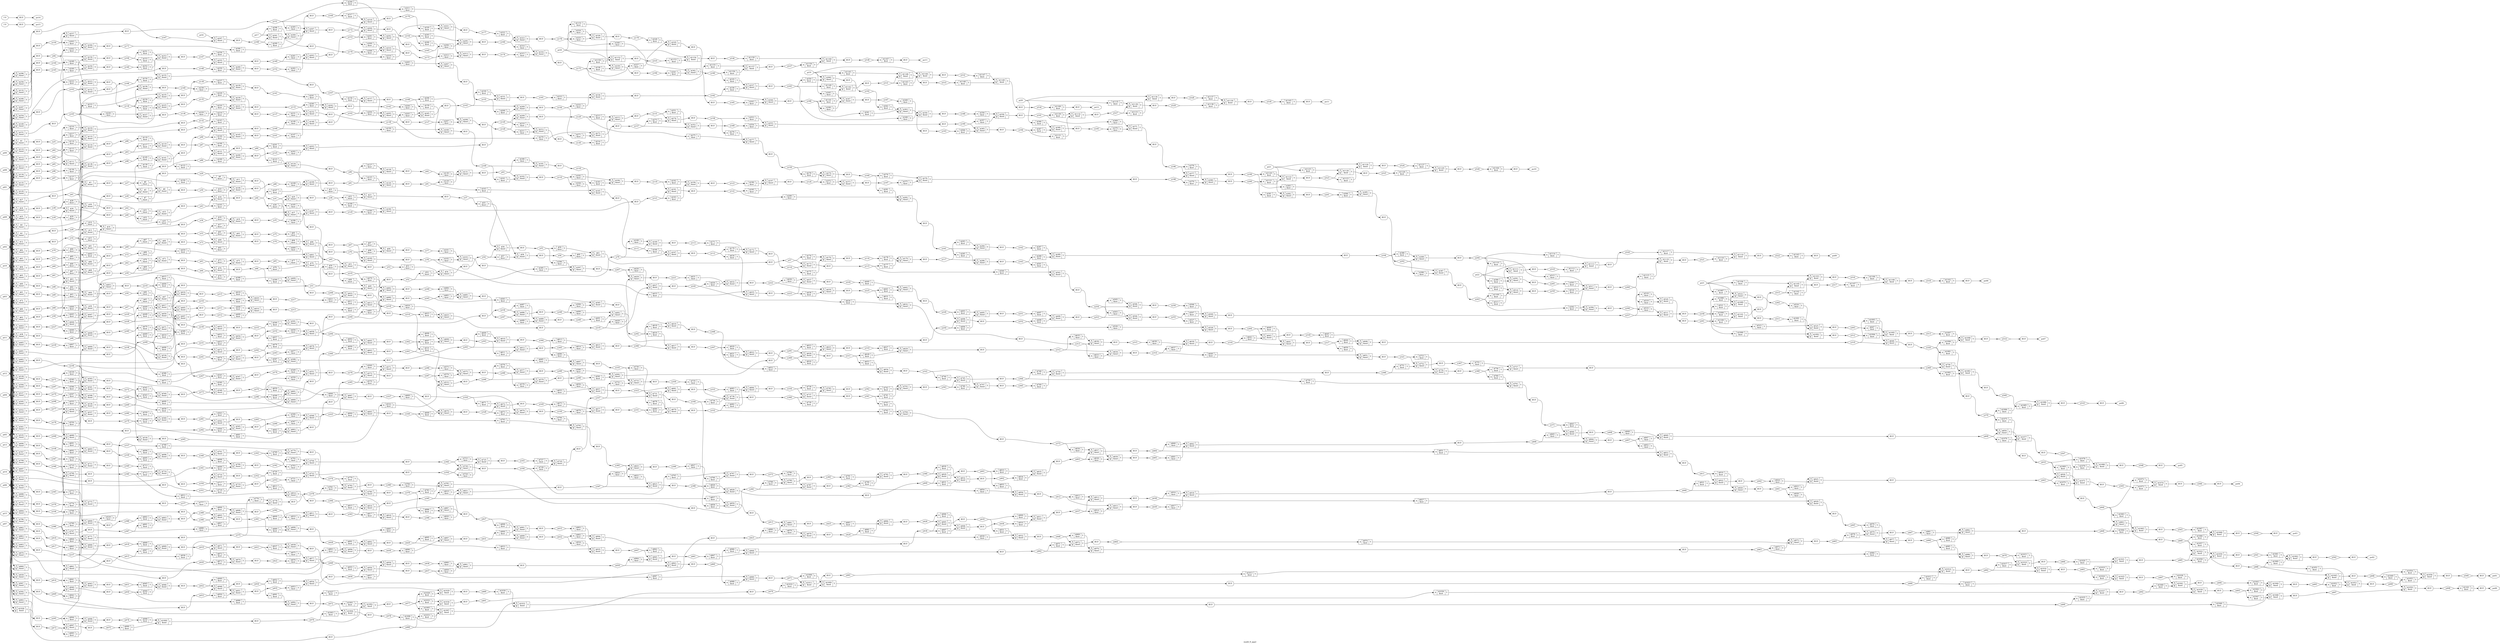digraph "madd_8_app2" {
label="madd_8_app2";
rankdir="LR";
remincross=true;
n1168 [ shape=diamond, label="n538", color="black", fontcolor="black" ];
n1169 [ shape=diamond, label="n537", color="black", fontcolor="black" ];
n1170 [ shape=diamond, label="n536", color="black", fontcolor="black" ];
n1171 [ shape=diamond, label="n535", color="black", fontcolor="black" ];
n1172 [ shape=diamond, label="n534", color="black", fontcolor="black" ];
n1173 [ shape=diamond, label="n533", color="black", fontcolor="black" ];
n1174 [ shape=diamond, label="n532", color="black", fontcolor="black" ];
n1175 [ shape=diamond, label="n531", color="black", fontcolor="black" ];
n1176 [ shape=diamond, label="n530", color="black", fontcolor="black" ];
n1177 [ shape=diamond, label="n529", color="black", fontcolor="black" ];
n1178 [ shape=diamond, label="n528", color="black", fontcolor="black" ];
n1179 [ shape=diamond, label="n527", color="black", fontcolor="black" ];
n1180 [ shape=diamond, label="n526", color="black", fontcolor="black" ];
n1181 [ shape=diamond, label="n525", color="black", fontcolor="black" ];
n1182 [ shape=diamond, label="n524", color="black", fontcolor="black" ];
n1183 [ shape=diamond, label="n523", color="black", fontcolor="black" ];
n1184 [ shape=diamond, label="n522", color="black", fontcolor="black" ];
n1185 [ shape=diamond, label="n521", color="black", fontcolor="black" ];
n1186 [ shape=diamond, label="n520", color="black", fontcolor="black" ];
n1187 [ shape=diamond, label="n519", color="black", fontcolor="black" ];
n1188 [ shape=diamond, label="n518", color="black", fontcolor="black" ];
n1189 [ shape=diamond, label="n517", color="black", fontcolor="black" ];
n1190 [ shape=diamond, label="n516", color="black", fontcolor="black" ];
n1191 [ shape=diamond, label="n515", color="black", fontcolor="black" ];
n1192 [ shape=diamond, label="n514", color="black", fontcolor="black" ];
n1193 [ shape=diamond, label="n513", color="black", fontcolor="black" ];
n1194 [ shape=diamond, label="n512", color="black", fontcolor="black" ];
n1195 [ shape=diamond, label="n511", color="black", fontcolor="black" ];
n1196 [ shape=diamond, label="n510", color="black", fontcolor="black" ];
n1197 [ shape=diamond, label="n509", color="black", fontcolor="black" ];
n1198 [ shape=diamond, label="n508", color="black", fontcolor="black" ];
n1199 [ shape=diamond, label="n507", color="black", fontcolor="black" ];
n1200 [ shape=diamond, label="n506", color="black", fontcolor="black" ];
n1201 [ shape=diamond, label="n505", color="black", fontcolor="black" ];
n1202 [ shape=diamond, label="n504", color="black", fontcolor="black" ];
n1203 [ shape=diamond, label="n503", color="black", fontcolor="black" ];
n1204 [ shape=diamond, label="n502", color="black", fontcolor="black" ];
n1205 [ shape=diamond, label="n501", color="black", fontcolor="black" ];
n1206 [ shape=diamond, label="n500", color="black", fontcolor="black" ];
n1207 [ shape=diamond, label="n499", color="black", fontcolor="black" ];
n1208 [ shape=diamond, label="n498", color="black", fontcolor="black" ];
n1209 [ shape=diamond, label="n497", color="black", fontcolor="black" ];
n1210 [ shape=diamond, label="n496", color="black", fontcolor="black" ];
n1211 [ shape=diamond, label="n495", color="black", fontcolor="black" ];
n1212 [ shape=diamond, label="n494", color="black", fontcolor="black" ];
n1213 [ shape=diamond, label="n493", color="black", fontcolor="black" ];
n1214 [ shape=diamond, label="n492", color="black", fontcolor="black" ];
n1215 [ shape=diamond, label="n491", color="black", fontcolor="black" ];
n1216 [ shape=diamond, label="n490", color="black", fontcolor="black" ];
n1217 [ shape=diamond, label="n489", color="black", fontcolor="black" ];
n1218 [ shape=diamond, label="n488", color="black", fontcolor="black" ];
n1219 [ shape=diamond, label="n487", color="black", fontcolor="black" ];
n1220 [ shape=diamond, label="n486", color="black", fontcolor="black" ];
n1221 [ shape=diamond, label="n485", color="black", fontcolor="black" ];
n1222 [ shape=diamond, label="n484", color="black", fontcolor="black" ];
n1223 [ shape=diamond, label="n483", color="black", fontcolor="black" ];
n1224 [ shape=diamond, label="n482", color="black", fontcolor="black" ];
n1225 [ shape=diamond, label="n481", color="black", fontcolor="black" ];
n1226 [ shape=diamond, label="n480", color="black", fontcolor="black" ];
n1227 [ shape=diamond, label="n479", color="black", fontcolor="black" ];
n1228 [ shape=diamond, label="n478", color="black", fontcolor="black" ];
n1229 [ shape=diamond, label="n477", color="black", fontcolor="black" ];
n1230 [ shape=diamond, label="n476", color="black", fontcolor="black" ];
n1231 [ shape=diamond, label="n475", color="black", fontcolor="black" ];
n1232 [ shape=diamond, label="n474", color="black", fontcolor="black" ];
n1233 [ shape=diamond, label="n473", color="black", fontcolor="black" ];
n1234 [ shape=diamond, label="n472", color="black", fontcolor="black" ];
n1235 [ shape=diamond, label="n471", color="black", fontcolor="black" ];
n1236 [ shape=diamond, label="n470", color="black", fontcolor="black" ];
n1237 [ shape=diamond, label="n469", color="black", fontcolor="black" ];
n1238 [ shape=diamond, label="n468", color="black", fontcolor="black" ];
n1239 [ shape=diamond, label="n467", color="black", fontcolor="black" ];
n1240 [ shape=diamond, label="n466", color="black", fontcolor="black" ];
n1241 [ shape=diamond, label="n465", color="black", fontcolor="black" ];
n1242 [ shape=diamond, label="n464", color="black", fontcolor="black" ];
n1243 [ shape=diamond, label="n463", color="black", fontcolor="black" ];
n1244 [ shape=diamond, label="n462", color="black", fontcolor="black" ];
n1245 [ shape=diamond, label="n461", color="black", fontcolor="black" ];
n1246 [ shape=diamond, label="n460", color="black", fontcolor="black" ];
n1247 [ shape=diamond, label="n459", color="black", fontcolor="black" ];
n1248 [ shape=diamond, label="n458", color="black", fontcolor="black" ];
n1249 [ shape=diamond, label="n457", color="black", fontcolor="black" ];
n1250 [ shape=diamond, label="n456", color="black", fontcolor="black" ];
n1251 [ shape=diamond, label="n455", color="black", fontcolor="black" ];
n1252 [ shape=diamond, label="n454", color="black", fontcolor="black" ];
n1253 [ shape=diamond, label="n453", color="black", fontcolor="black" ];
n1254 [ shape=diamond, label="n452", color="black", fontcolor="black" ];
n1255 [ shape=diamond, label="n451", color="black", fontcolor="black" ];
n1256 [ shape=diamond, label="n450", color="black", fontcolor="black" ];
n1257 [ shape=diamond, label="n449", color="black", fontcolor="black" ];
n1258 [ shape=diamond, label="n448", color="black", fontcolor="black" ];
n1259 [ shape=diamond, label="n447", color="black", fontcolor="black" ];
n1260 [ shape=diamond, label="n446", color="black", fontcolor="black" ];
n1261 [ shape=diamond, label="n445", color="black", fontcolor="black" ];
n1262 [ shape=diamond, label="n444", color="black", fontcolor="black" ];
n1263 [ shape=diamond, label="n443", color="black", fontcolor="black" ];
n1264 [ shape=diamond, label="n442", color="black", fontcolor="black" ];
n1265 [ shape=diamond, label="n441", color="black", fontcolor="black" ];
n1266 [ shape=diamond, label="n440", color="black", fontcolor="black" ];
n1267 [ shape=diamond, label="n439", color="black", fontcolor="black" ];
n1268 [ shape=diamond, label="n438", color="black", fontcolor="black" ];
n1269 [ shape=diamond, label="n437", color="black", fontcolor="black" ];
n1270 [ shape=diamond, label="n436", color="black", fontcolor="black" ];
n1271 [ shape=diamond, label="n435", color="black", fontcolor="black" ];
n1272 [ shape=diamond, label="n434", color="black", fontcolor="black" ];
n1273 [ shape=diamond, label="n433", color="black", fontcolor="black" ];
n1274 [ shape=diamond, label="n432", color="black", fontcolor="black" ];
n1275 [ shape=diamond, label="n431", color="black", fontcolor="black" ];
n1276 [ shape=diamond, label="n430", color="black", fontcolor="black" ];
n1277 [ shape=diamond, label="n429", color="black", fontcolor="black" ];
n1278 [ shape=diamond, label="n428", color="black", fontcolor="black" ];
n1279 [ shape=diamond, label="n427", color="black", fontcolor="black" ];
n1280 [ shape=diamond, label="n426", color="black", fontcolor="black" ];
n1281 [ shape=diamond, label="n425", color="black", fontcolor="black" ];
n1282 [ shape=diamond, label="n424", color="black", fontcolor="black" ];
n1283 [ shape=diamond, label="n423", color="black", fontcolor="black" ];
n1284 [ shape=diamond, label="n422", color="black", fontcolor="black" ];
n1285 [ shape=diamond, label="n421", color="black", fontcolor="black" ];
n1286 [ shape=diamond, label="n420", color="black", fontcolor="black" ];
n1287 [ shape=diamond, label="n419", color="black", fontcolor="black" ];
n1288 [ shape=diamond, label="n418", color="black", fontcolor="black" ];
n1289 [ shape=diamond, label="n417", color="black", fontcolor="black" ];
n1290 [ shape=diamond, label="n416", color="black", fontcolor="black" ];
n1291 [ shape=diamond, label="n415", color="black", fontcolor="black" ];
n1292 [ shape=diamond, label="n414", color="black", fontcolor="black" ];
n1293 [ shape=diamond, label="n413", color="black", fontcolor="black" ];
n1294 [ shape=diamond, label="n412", color="black", fontcolor="black" ];
n1295 [ shape=diamond, label="n411", color="black", fontcolor="black" ];
n1296 [ shape=diamond, label="n410", color="black", fontcolor="black" ];
n1297 [ shape=diamond, label="n409", color="black", fontcolor="black" ];
n1298 [ shape=diamond, label="n408", color="black", fontcolor="black" ];
n1299 [ shape=diamond, label="n407", color="black", fontcolor="black" ];
n1300 [ shape=diamond, label="n406", color="black", fontcolor="black" ];
n1301 [ shape=diamond, label="n405", color="black", fontcolor="black" ];
n1302 [ shape=diamond, label="n404", color="black", fontcolor="black" ];
n1303 [ shape=diamond, label="n403", color="black", fontcolor="black" ];
n1304 [ shape=diamond, label="n402", color="black", fontcolor="black" ];
n1305 [ shape=diamond, label="n401", color="black", fontcolor="black" ];
n1306 [ shape=diamond, label="n400", color="black", fontcolor="black" ];
n1307 [ shape=diamond, label="n399", color="black", fontcolor="black" ];
n1308 [ shape=diamond, label="n398", color="black", fontcolor="black" ];
n1309 [ shape=diamond, label="n397", color="black", fontcolor="black" ];
n1310 [ shape=diamond, label="n396", color="black", fontcolor="black" ];
n1311 [ shape=diamond, label="n395", color="black", fontcolor="black" ];
n1312 [ shape=diamond, label="n394", color="black", fontcolor="black" ];
n1313 [ shape=diamond, label="n393", color="black", fontcolor="black" ];
n1314 [ shape=diamond, label="n392", color="black", fontcolor="black" ];
n1315 [ shape=diamond, label="n391", color="black", fontcolor="black" ];
n1316 [ shape=diamond, label="n390", color="black", fontcolor="black" ];
n1317 [ shape=diamond, label="n389", color="black", fontcolor="black" ];
n1318 [ shape=diamond, label="n388", color="black", fontcolor="black" ];
n1319 [ shape=diamond, label="n387", color="black", fontcolor="black" ];
n1320 [ shape=diamond, label="n386", color="black", fontcolor="black" ];
n1321 [ shape=diamond, label="n385", color="black", fontcolor="black" ];
n1322 [ shape=diamond, label="n384", color="black", fontcolor="black" ];
n1323 [ shape=diamond, label="n383", color="black", fontcolor="black" ];
n1324 [ shape=diamond, label="n382", color="black", fontcolor="black" ];
n1325 [ shape=diamond, label="n381", color="black", fontcolor="black" ];
n1326 [ shape=diamond, label="n380", color="black", fontcolor="black" ];
n1327 [ shape=diamond, label="n379", color="black", fontcolor="black" ];
n1328 [ shape=diamond, label="n378", color="black", fontcolor="black" ];
n1329 [ shape=diamond, label="n377", color="black", fontcolor="black" ];
n1330 [ shape=diamond, label="n376", color="black", fontcolor="black" ];
n1331 [ shape=diamond, label="n375", color="black", fontcolor="black" ];
n1332 [ shape=diamond, label="n374", color="black", fontcolor="black" ];
n1333 [ shape=diamond, label="n373", color="black", fontcolor="black" ];
n1334 [ shape=diamond, label="n372", color="black", fontcolor="black" ];
n1335 [ shape=diamond, label="n371", color="black", fontcolor="black" ];
n1336 [ shape=diamond, label="n370", color="black", fontcolor="black" ];
n1337 [ shape=diamond, label="n369", color="black", fontcolor="black" ];
n1338 [ shape=diamond, label="n368", color="black", fontcolor="black" ];
n1339 [ shape=diamond, label="n367", color="black", fontcolor="black" ];
n1340 [ shape=diamond, label="n366", color="black", fontcolor="black" ];
n1341 [ shape=diamond, label="n365", color="black", fontcolor="black" ];
n1342 [ shape=diamond, label="n364", color="black", fontcolor="black" ];
n1343 [ shape=diamond, label="n363", color="black", fontcolor="black" ];
n1344 [ shape=diamond, label="n362", color="black", fontcolor="black" ];
n1345 [ shape=diamond, label="n361", color="black", fontcolor="black" ];
n1346 [ shape=diamond, label="n360", color="black", fontcolor="black" ];
n1347 [ shape=diamond, label="n359", color="black", fontcolor="black" ];
n1348 [ shape=diamond, label="n358", color="black", fontcolor="black" ];
n1349 [ shape=diamond, label="n357", color="black", fontcolor="black" ];
n1350 [ shape=diamond, label="n356", color="black", fontcolor="black" ];
n1351 [ shape=diamond, label="n355", color="black", fontcolor="black" ];
n1352 [ shape=diamond, label="n354", color="black", fontcolor="black" ];
n1353 [ shape=diamond, label="n353", color="black", fontcolor="black" ];
n1354 [ shape=diamond, label="n352", color="black", fontcolor="black" ];
n1355 [ shape=diamond, label="n351", color="black", fontcolor="black" ];
n1356 [ shape=diamond, label="n350", color="black", fontcolor="black" ];
n1357 [ shape=diamond, label="n349", color="black", fontcolor="black" ];
n1358 [ shape=diamond, label="n348", color="black", fontcolor="black" ];
n1359 [ shape=diamond, label="n347", color="black", fontcolor="black" ];
n1360 [ shape=diamond, label="n346", color="black", fontcolor="black" ];
n1361 [ shape=diamond, label="n345", color="black", fontcolor="black" ];
n1362 [ shape=diamond, label="n344", color="black", fontcolor="black" ];
n1363 [ shape=diamond, label="n343", color="black", fontcolor="black" ];
n1364 [ shape=diamond, label="n342", color="black", fontcolor="black" ];
n1365 [ shape=diamond, label="n341", color="black", fontcolor="black" ];
n1366 [ shape=diamond, label="n340", color="black", fontcolor="black" ];
n1367 [ shape=diamond, label="n339", color="black", fontcolor="black" ];
n1368 [ shape=diamond, label="n338", color="black", fontcolor="black" ];
n1369 [ shape=diamond, label="n337", color="black", fontcolor="black" ];
n1370 [ shape=diamond, label="n336", color="black", fontcolor="black" ];
n1371 [ shape=diamond, label="n335", color="black", fontcolor="black" ];
n1372 [ shape=diamond, label="n334", color="black", fontcolor="black" ];
n1373 [ shape=diamond, label="n333", color="black", fontcolor="black" ];
n1374 [ shape=diamond, label="n332", color="black", fontcolor="black" ];
n1375 [ shape=diamond, label="n331", color="black", fontcolor="black" ];
n1376 [ shape=diamond, label="n330", color="black", fontcolor="black" ];
n1377 [ shape=diamond, label="n329", color="black", fontcolor="black" ];
n1378 [ shape=diamond, label="n328", color="black", fontcolor="black" ];
n1379 [ shape=diamond, label="n327", color="black", fontcolor="black" ];
n1380 [ shape=diamond, label="n326", color="black", fontcolor="black" ];
n1381 [ shape=diamond, label="n325", color="black", fontcolor="black" ];
n1382 [ shape=diamond, label="n324", color="black", fontcolor="black" ];
n1383 [ shape=diamond, label="n323", color="black", fontcolor="black" ];
n1384 [ shape=diamond, label="n322", color="black", fontcolor="black" ];
n1385 [ shape=diamond, label="n321", color="black", fontcolor="black" ];
n1386 [ shape=diamond, label="n320", color="black", fontcolor="black" ];
n1387 [ shape=diamond, label="n319", color="black", fontcolor="black" ];
n1388 [ shape=diamond, label="n318", color="black", fontcolor="black" ];
n1389 [ shape=diamond, label="n317", color="black", fontcolor="black" ];
n1390 [ shape=diamond, label="n316", color="black", fontcolor="black" ];
n1391 [ shape=diamond, label="n315", color="black", fontcolor="black" ];
n1392 [ shape=diamond, label="n314", color="black", fontcolor="black" ];
n1393 [ shape=diamond, label="n313", color="black", fontcolor="black" ];
n1394 [ shape=diamond, label="n312", color="black", fontcolor="black" ];
n1395 [ shape=diamond, label="n311", color="black", fontcolor="black" ];
n1396 [ shape=diamond, label="n310", color="black", fontcolor="black" ];
n1397 [ shape=diamond, label="n309", color="black", fontcolor="black" ];
n1398 [ shape=diamond, label="n308", color="black", fontcolor="black" ];
n1399 [ shape=diamond, label="n307", color="black", fontcolor="black" ];
n1400 [ shape=diamond, label="n306", color="black", fontcolor="black" ];
n1401 [ shape=diamond, label="n305", color="black", fontcolor="black" ];
n1402 [ shape=diamond, label="n304", color="black", fontcolor="black" ];
n1403 [ shape=diamond, label="n303", color="black", fontcolor="black" ];
n1404 [ shape=diamond, label="n302", color="black", fontcolor="black" ];
n1405 [ shape=diamond, label="n301", color="black", fontcolor="black" ];
n1406 [ shape=diamond, label="n300", color="black", fontcolor="black" ];
n1407 [ shape=diamond, label="n299", color="black", fontcolor="black" ];
n1408 [ shape=diamond, label="n298", color="black", fontcolor="black" ];
n1409 [ shape=diamond, label="n297", color="black", fontcolor="black" ];
n1410 [ shape=diamond, label="n296", color="black", fontcolor="black" ];
n1411 [ shape=diamond, label="n295", color="black", fontcolor="black" ];
n1412 [ shape=diamond, label="n294", color="black", fontcolor="black" ];
n1413 [ shape=diamond, label="n293", color="black", fontcolor="black" ];
n1414 [ shape=diamond, label="n292", color="black", fontcolor="black" ];
n1415 [ shape=diamond, label="n291", color="black", fontcolor="black" ];
n1416 [ shape=diamond, label="n290", color="black", fontcolor="black" ];
n1417 [ shape=diamond, label="n289", color="black", fontcolor="black" ];
n1418 [ shape=diamond, label="n288", color="black", fontcolor="black" ];
n1419 [ shape=diamond, label="n287", color="black", fontcolor="black" ];
n1420 [ shape=diamond, label="n286", color="black", fontcolor="black" ];
n1421 [ shape=diamond, label="n285", color="black", fontcolor="black" ];
n1422 [ shape=diamond, label="n284", color="black", fontcolor="black" ];
n1423 [ shape=diamond, label="n283", color="black", fontcolor="black" ];
n1424 [ shape=diamond, label="n282", color="black", fontcolor="black" ];
n1425 [ shape=diamond, label="n281", color="black", fontcolor="black" ];
n1426 [ shape=diamond, label="n280", color="black", fontcolor="black" ];
n1427 [ shape=diamond, label="n279", color="black", fontcolor="black" ];
n1428 [ shape=diamond, label="n278", color="black", fontcolor="black" ];
n1429 [ shape=diamond, label="n277", color="black", fontcolor="black" ];
n1430 [ shape=diamond, label="n276", color="black", fontcolor="black" ];
n1431 [ shape=diamond, label="n275", color="black", fontcolor="black" ];
n1432 [ shape=diamond, label="n274", color="black", fontcolor="black" ];
n1433 [ shape=diamond, label="n273", color="black", fontcolor="black" ];
n1434 [ shape=diamond, label="n272", color="black", fontcolor="black" ];
n1435 [ shape=diamond, label="n271", color="black", fontcolor="black" ];
n1436 [ shape=diamond, label="n270", color="black", fontcolor="black" ];
n1437 [ shape=diamond, label="n269", color="black", fontcolor="black" ];
n1438 [ shape=diamond, label="n268", color="black", fontcolor="black" ];
n1439 [ shape=diamond, label="n267", color="black", fontcolor="black" ];
n1440 [ shape=diamond, label="n266", color="black", fontcolor="black" ];
n1441 [ shape=diamond, label="n265", color="black", fontcolor="black" ];
n1442 [ shape=diamond, label="n264", color="black", fontcolor="black" ];
n1443 [ shape=diamond, label="n263", color="black", fontcolor="black" ];
n1444 [ shape=diamond, label="n262", color="black", fontcolor="black" ];
n1445 [ shape=diamond, label="n261", color="black", fontcolor="black" ];
n1446 [ shape=diamond, label="n260", color="black", fontcolor="black" ];
n1447 [ shape=diamond, label="n259", color="black", fontcolor="black" ];
n1448 [ shape=diamond, label="n258", color="black", fontcolor="black" ];
n1449 [ shape=diamond, label="n257", color="black", fontcolor="black" ];
n1450 [ shape=diamond, label="n256", color="black", fontcolor="black" ];
n1451 [ shape=diamond, label="n255", color="black", fontcolor="black" ];
n1452 [ shape=diamond, label="n254", color="black", fontcolor="black" ];
n1453 [ shape=diamond, label="n253", color="black", fontcolor="black" ];
n1454 [ shape=diamond, label="n252", color="black", fontcolor="black" ];
n1455 [ shape=diamond, label="n251", color="black", fontcolor="black" ];
n1456 [ shape=diamond, label="n250", color="black", fontcolor="black" ];
n1457 [ shape=diamond, label="n249", color="black", fontcolor="black" ];
n1458 [ shape=diamond, label="n248", color="black", fontcolor="black" ];
n1459 [ shape=diamond, label="n247", color="black", fontcolor="black" ];
n1460 [ shape=diamond, label="n246", color="black", fontcolor="black" ];
n1461 [ shape=diamond, label="n245", color="black", fontcolor="black" ];
n1462 [ shape=diamond, label="n244", color="black", fontcolor="black" ];
n1463 [ shape=diamond, label="n243", color="black", fontcolor="black" ];
n1464 [ shape=diamond, label="n242", color="black", fontcolor="black" ];
n1465 [ shape=diamond, label="n241", color="black", fontcolor="black" ];
n1466 [ shape=diamond, label="n240", color="black", fontcolor="black" ];
n1467 [ shape=diamond, label="n239", color="black", fontcolor="black" ];
n1468 [ shape=diamond, label="n238", color="black", fontcolor="black" ];
n1469 [ shape=diamond, label="n237", color="black", fontcolor="black" ];
n1470 [ shape=diamond, label="n236", color="black", fontcolor="black" ];
n1471 [ shape=diamond, label="n235", color="black", fontcolor="black" ];
n1472 [ shape=diamond, label="n234", color="black", fontcolor="black" ];
n1473 [ shape=diamond, label="n233", color="black", fontcolor="black" ];
n1474 [ shape=diamond, label="n232", color="black", fontcolor="black" ];
n1475 [ shape=diamond, label="n231", color="black", fontcolor="black" ];
n1476 [ shape=diamond, label="n230", color="black", fontcolor="black" ];
n1477 [ shape=diamond, label="n229", color="black", fontcolor="black" ];
n1478 [ shape=diamond, label="n228", color="black", fontcolor="black" ];
n1479 [ shape=diamond, label="n227", color="black", fontcolor="black" ];
n1480 [ shape=diamond, label="n226", color="black", fontcolor="black" ];
n1481 [ shape=diamond, label="n225", color="black", fontcolor="black" ];
n1482 [ shape=diamond, label="n224", color="black", fontcolor="black" ];
n1483 [ shape=diamond, label="n223", color="black", fontcolor="black" ];
n1484 [ shape=diamond, label="n222", color="black", fontcolor="black" ];
n1485 [ shape=diamond, label="n221", color="black", fontcolor="black" ];
n1486 [ shape=diamond, label="n220", color="black", fontcolor="black" ];
n1487 [ shape=diamond, label="n219", color="black", fontcolor="black" ];
n1488 [ shape=diamond, label="n218", color="black", fontcolor="black" ];
n1489 [ shape=diamond, label="n217", color="black", fontcolor="black" ];
n1490 [ shape=diamond, label="n216", color="black", fontcolor="black" ];
n1491 [ shape=diamond, label="n215", color="black", fontcolor="black" ];
n1492 [ shape=diamond, label="n214", color="black", fontcolor="black" ];
n1493 [ shape=diamond, label="n213", color="black", fontcolor="black" ];
n1494 [ shape=diamond, label="n212", color="black", fontcolor="black" ];
n1495 [ shape=diamond, label="n211", color="black", fontcolor="black" ];
n1496 [ shape=diamond, label="n210", color="black", fontcolor="black" ];
n1497 [ shape=diamond, label="n209", color="black", fontcolor="black" ];
n1498 [ shape=diamond, label="n208", color="black", fontcolor="black" ];
n1499 [ shape=diamond, label="n207", color="black", fontcolor="black" ];
n1500 [ shape=diamond, label="n206", color="black", fontcolor="black" ];
n1501 [ shape=diamond, label="n205", color="black", fontcolor="black" ];
n1502 [ shape=diamond, label="n204", color="black", fontcolor="black" ];
n1503 [ shape=diamond, label="n203", color="black", fontcolor="black" ];
n1504 [ shape=diamond, label="n202", color="black", fontcolor="black" ];
n1505 [ shape=diamond, label="n201", color="black", fontcolor="black" ];
n1506 [ shape=diamond, label="n200", color="black", fontcolor="black" ];
n1507 [ shape=diamond, label="n199", color="black", fontcolor="black" ];
n1508 [ shape=diamond, label="n198", color="black", fontcolor="black" ];
n1509 [ shape=diamond, label="n197", color="black", fontcolor="black" ];
n1510 [ shape=diamond, label="n196", color="black", fontcolor="black" ];
n1511 [ shape=diamond, label="n195", color="black", fontcolor="black" ];
n1512 [ shape=diamond, label="n194", color="black", fontcolor="black" ];
n1513 [ shape=diamond, label="n193", color="black", fontcolor="black" ];
n1514 [ shape=diamond, label="n192", color="black", fontcolor="black" ];
n1515 [ shape=diamond, label="n191", color="black", fontcolor="black" ];
n1516 [ shape=diamond, label="n190", color="black", fontcolor="black" ];
n1517 [ shape=diamond, label="n189", color="black", fontcolor="black" ];
n1518 [ shape=diamond, label="n188", color="black", fontcolor="black" ];
n1519 [ shape=diamond, label="n187", color="black", fontcolor="black" ];
n1520 [ shape=diamond, label="n186", color="black", fontcolor="black" ];
n1521 [ shape=diamond, label="n185", color="black", fontcolor="black" ];
n1522 [ shape=diamond, label="n184", color="black", fontcolor="black" ];
n1523 [ shape=diamond, label="n183", color="black", fontcolor="black" ];
n1524 [ shape=diamond, label="n182", color="black", fontcolor="black" ];
n1525 [ shape=diamond, label="n181", color="black", fontcolor="black" ];
n1526 [ shape=diamond, label="n180", color="black", fontcolor="black" ];
n1527 [ shape=diamond, label="n179", color="black", fontcolor="black" ];
n1528 [ shape=diamond, label="n178", color="black", fontcolor="black" ];
n1529 [ shape=diamond, label="n177", color="black", fontcolor="black" ];
n1530 [ shape=diamond, label="n176", color="black", fontcolor="black" ];
n1531 [ shape=diamond, label="n175", color="black", fontcolor="black" ];
n1532 [ shape=diamond, label="n174", color="black", fontcolor="black" ];
n1533 [ shape=diamond, label="n173", color="black", fontcolor="black" ];
n1534 [ shape=diamond, label="n172", color="black", fontcolor="black" ];
n1535 [ shape=diamond, label="n171", color="black", fontcolor="black" ];
n1536 [ shape=diamond, label="n170", color="black", fontcolor="black" ];
n1537 [ shape=diamond, label="n169", color="black", fontcolor="black" ];
n1538 [ shape=diamond, label="n168", color="black", fontcolor="black" ];
n1539 [ shape=diamond, label="n167", color="black", fontcolor="black" ];
n1540 [ shape=diamond, label="n166", color="black", fontcolor="black" ];
n1541 [ shape=diamond, label="n165", color="black", fontcolor="black" ];
n1542 [ shape=diamond, label="n164", color="black", fontcolor="black" ];
n1543 [ shape=diamond, label="n163", color="black", fontcolor="black" ];
n1544 [ shape=diamond, label="n162", color="black", fontcolor="black" ];
n1545 [ shape=diamond, label="n161", color="black", fontcolor="black" ];
n1546 [ shape=diamond, label="n160", color="black", fontcolor="black" ];
n1547 [ shape=diamond, label="n159", color="black", fontcolor="black" ];
n1548 [ shape=diamond, label="n158", color="black", fontcolor="black" ];
n1549 [ shape=diamond, label="n157", color="black", fontcolor="black" ];
n1550 [ shape=diamond, label="n156", color="black", fontcolor="black" ];
n1551 [ shape=diamond, label="n155", color="black", fontcolor="black" ];
n1552 [ shape=diamond, label="n154", color="black", fontcolor="black" ];
n1553 [ shape=diamond, label="n153", color="black", fontcolor="black" ];
n1554 [ shape=diamond, label="n152", color="black", fontcolor="black" ];
n1555 [ shape=diamond, label="n151", color="black", fontcolor="black" ];
n1556 [ shape=diamond, label="n150", color="black", fontcolor="black" ];
n1557 [ shape=diamond, label="n149", color="black", fontcolor="black" ];
n1558 [ shape=diamond, label="n148", color="black", fontcolor="black" ];
n1559 [ shape=diamond, label="n147", color="black", fontcolor="black" ];
n1560 [ shape=diamond, label="n146", color="black", fontcolor="black" ];
n1561 [ shape=diamond, label="n145", color="black", fontcolor="black" ];
n1562 [ shape=diamond, label="n144", color="black", fontcolor="black" ];
n1563 [ shape=diamond, label="n143", color="black", fontcolor="black" ];
n1564 [ shape=diamond, label="n142", color="black", fontcolor="black" ];
n1565 [ shape=diamond, label="n141", color="black", fontcolor="black" ];
n1566 [ shape=diamond, label="n140", color="black", fontcolor="black" ];
n1567 [ shape=diamond, label="n139", color="black", fontcolor="black" ];
n1568 [ shape=diamond, label="n138", color="black", fontcolor="black" ];
n1569 [ shape=diamond, label="n137", color="black", fontcolor="black" ];
n1570 [ shape=diamond, label="n136", color="black", fontcolor="black" ];
n1571 [ shape=diamond, label="n135", color="black", fontcolor="black" ];
n1572 [ shape=diamond, label="n134", color="black", fontcolor="black" ];
n1573 [ shape=diamond, label="n133", color="black", fontcolor="black" ];
n1574 [ shape=diamond, label="n132", color="black", fontcolor="black" ];
n1575 [ shape=diamond, label="n131", color="black", fontcolor="black" ];
n1576 [ shape=diamond, label="n130", color="black", fontcolor="black" ];
n1577 [ shape=diamond, label="n129", color="black", fontcolor="black" ];
n1578 [ shape=diamond, label="n128", color="black", fontcolor="black" ];
n1579 [ shape=diamond, label="n127", color="black", fontcolor="black" ];
n1580 [ shape=diamond, label="n126", color="black", fontcolor="black" ];
n1581 [ shape=diamond, label="n125", color="black", fontcolor="black" ];
n1582 [ shape=diamond, label="n124", color="black", fontcolor="black" ];
n1583 [ shape=diamond, label="n123", color="black", fontcolor="black" ];
n1584 [ shape=diamond, label="n122", color="black", fontcolor="black" ];
n1585 [ shape=diamond, label="n121", color="black", fontcolor="black" ];
n1586 [ shape=diamond, label="n120", color="black", fontcolor="black" ];
n1587 [ shape=diamond, label="n119", color="black", fontcolor="black" ];
n1588 [ shape=diamond, label="n118", color="black", fontcolor="black" ];
n1589 [ shape=diamond, label="n117", color="black", fontcolor="black" ];
n1590 [ shape=diamond, label="n116", color="black", fontcolor="black" ];
n1591 [ shape=diamond, label="n115", color="black", fontcolor="black" ];
n1592 [ shape=diamond, label="n114", color="black", fontcolor="black" ];
n1593 [ shape=diamond, label="n113", color="black", fontcolor="black" ];
n1594 [ shape=diamond, label="n112", color="black", fontcolor="black" ];
n1595 [ shape=diamond, label="n111", color="black", fontcolor="black" ];
n1596 [ shape=diamond, label="n110", color="black", fontcolor="black" ];
n1597 [ shape=diamond, label="n109", color="black", fontcolor="black" ];
n1598 [ shape=diamond, label="n108", color="black", fontcolor="black" ];
n1599 [ shape=diamond, label="n107", color="black", fontcolor="black" ];
n1600 [ shape=diamond, label="n106", color="black", fontcolor="black" ];
n1601 [ shape=diamond, label="n105", color="black", fontcolor="black" ];
n1602 [ shape=diamond, label="n104", color="black", fontcolor="black" ];
n1603 [ shape=diamond, label="n103", color="black", fontcolor="black" ];
n1604 [ shape=diamond, label="n102", color="black", fontcolor="black" ];
n1605 [ shape=diamond, label="n101", color="black", fontcolor="black" ];
n1606 [ shape=diamond, label="n100", color="black", fontcolor="black" ];
n1607 [ shape=diamond, label="n99", color="black", fontcolor="black" ];
n1608 [ shape=diamond, label="n98", color="black", fontcolor="black" ];
n1609 [ shape=diamond, label="n97", color="black", fontcolor="black" ];
n1610 [ shape=diamond, label="n96", color="black", fontcolor="black" ];
n1611 [ shape=diamond, label="n95", color="black", fontcolor="black" ];
n1612 [ shape=diamond, label="n94", color="black", fontcolor="black" ];
n1613 [ shape=diamond, label="n93", color="black", fontcolor="black" ];
n1614 [ shape=diamond, label="n92", color="black", fontcolor="black" ];
n1615 [ shape=diamond, label="n91", color="black", fontcolor="black" ];
n1616 [ shape=diamond, label="n90", color="black", fontcolor="black" ];
n1617 [ shape=diamond, label="n89", color="black", fontcolor="black" ];
n1618 [ shape=diamond, label="n88", color="black", fontcolor="black" ];
n1619 [ shape=diamond, label="n87", color="black", fontcolor="black" ];
n1620 [ shape=diamond, label="n86", color="black", fontcolor="black" ];
n1621 [ shape=diamond, label="n85", color="black", fontcolor="black" ];
n1622 [ shape=diamond, label="n84", color="black", fontcolor="black" ];
n1623 [ shape=diamond, label="n83", color="black", fontcolor="black" ];
n1624 [ shape=diamond, label="n82", color="black", fontcolor="black" ];
n1625 [ shape=diamond, label="n81", color="black", fontcolor="black" ];
n1626 [ shape=diamond, label="n80", color="black", fontcolor="black" ];
n1627 [ shape=diamond, label="n79", color="black", fontcolor="black" ];
n1628 [ shape=diamond, label="n78", color="black", fontcolor="black" ];
n1629 [ shape=diamond, label="n77", color="black", fontcolor="black" ];
n1630 [ shape=diamond, label="n76", color="black", fontcolor="black" ];
n1631 [ shape=diamond, label="n75", color="black", fontcolor="black" ];
n1632 [ shape=diamond, label="n74", color="black", fontcolor="black" ];
n1633 [ shape=diamond, label="n73", color="black", fontcolor="black" ];
n1634 [ shape=diamond, label="n72", color="black", fontcolor="black" ];
n1635 [ shape=diamond, label="n71", color="black", fontcolor="black" ];
n1636 [ shape=diamond, label="n70", color="black", fontcolor="black" ];
n1637 [ shape=diamond, label="n69", color="black", fontcolor="black" ];
n1638 [ shape=diamond, label="n68", color="black", fontcolor="black" ];
n1639 [ shape=diamond, label="n67", color="black", fontcolor="black" ];
n1640 [ shape=diamond, label="n66", color="black", fontcolor="black" ];
n1641 [ shape=diamond, label="n65", color="black", fontcolor="black" ];
n1642 [ shape=diamond, label="n64", color="black", fontcolor="black" ];
n1643 [ shape=diamond, label="n63", color="black", fontcolor="black" ];
n1644 [ shape=diamond, label="n62", color="black", fontcolor="black" ];
n1645 [ shape=diamond, label="n61", color="black", fontcolor="black" ];
n1646 [ shape=diamond, label="n60", color="black", fontcolor="black" ];
n1647 [ shape=diamond, label="n59", color="black", fontcolor="black" ];
n1648 [ shape=diamond, label="n58", color="black", fontcolor="black" ];
n1649 [ shape=diamond, label="n57", color="black", fontcolor="black" ];
n1650 [ shape=diamond, label="n56", color="black", fontcolor="black" ];
n1651 [ shape=diamond, label="n55", color="black", fontcolor="black" ];
n1652 [ shape=diamond, label="n54", color="black", fontcolor="black" ];
n1653 [ shape=diamond, label="n53", color="black", fontcolor="black" ];
n1654 [ shape=diamond, label="n52", color="black", fontcolor="black" ];
n1655 [ shape=diamond, label="n51", color="black", fontcolor="black" ];
n1656 [ shape=diamond, label="n50", color="black", fontcolor="black" ];
n1657 [ shape=diamond, label="n49", color="black", fontcolor="black" ];
n1658 [ shape=diamond, label="n48", color="black", fontcolor="black" ];
n1659 [ shape=diamond, label="n47", color="black", fontcolor="black" ];
n1660 [ shape=diamond, label="n46", color="black", fontcolor="black" ];
n1661 [ shape=diamond, label="n45", color="black", fontcolor="black" ];
n1662 [ shape=diamond, label="n44", color="black", fontcolor="black" ];
n1663 [ shape=diamond, label="n43", color="black", fontcolor="black" ];
n1664 [ shape=diamond, label="n42", color="black", fontcolor="black" ];
n1665 [ shape=diamond, label="n41", color="black", fontcolor="black" ];
n1666 [ shape=diamond, label="n40", color="black", fontcolor="black" ];
n1667 [ shape=diamond, label="n39", color="black", fontcolor="black" ];
n1668 [ shape=diamond, label="n38", color="black", fontcolor="black" ];
n1669 [ shape=diamond, label="n37", color="black", fontcolor="black" ];
n1670 [ shape=diamond, label="n36", color="black", fontcolor="black" ];
n1671 [ shape=diamond, label="n35", color="black", fontcolor="black" ];
n1672 [ shape=diamond, label="n34", color="black", fontcolor="black" ];
n1673 [ shape=diamond, label="n33", color="black", fontcolor="black" ];
n1674 [ shape=diamond, label="n32", color="black", fontcolor="black" ];
n1675 [ shape=diamond, label="n31", color="black", fontcolor="black" ];
n1676 [ shape=diamond, label="n30", color="black", fontcolor="black" ];
n1677 [ shape=diamond, label="n29", color="black", fontcolor="black" ];
n1678 [ shape=diamond, label="n28", color="black", fontcolor="black" ];
n1679 [ shape=diamond, label="n27", color="black", fontcolor="black" ];
n1680 [ shape=diamond, label="n26", color="black", fontcolor="black" ];
n1681 [ shape=diamond, label="n25", color="black", fontcolor="black" ];
n1682 [ shape=octagon, label="po15", color="black", fontcolor="black" ];
n1683 [ shape=octagon, label="po14", color="black", fontcolor="black" ];
n1684 [ shape=octagon, label="po13", color="black", fontcolor="black" ];
n1685 [ shape=octagon, label="po12", color="black", fontcolor="black" ];
n1686 [ shape=octagon, label="po11", color="black", fontcolor="black" ];
n1687 [ shape=octagon, label="po10", color="black", fontcolor="black" ];
n1688 [ shape=octagon, label="po09", color="black", fontcolor="black" ];
n1689 [ shape=octagon, label="po08", color="black", fontcolor="black" ];
n1690 [ shape=octagon, label="po07", color="black", fontcolor="black" ];
n1691 [ shape=octagon, label="po06", color="black", fontcolor="black" ];
n1692 [ shape=octagon, label="po05", color="black", fontcolor="black" ];
n1693 [ shape=octagon, label="po04", color="black", fontcolor="black" ];
n1694 [ shape=octagon, label="po03", color="black", fontcolor="black" ];
n1695 [ shape=octagon, label="po02", color="black", fontcolor="black" ];
n1696 [ shape=octagon, label="po01", color="black", fontcolor="black" ];
n1697 [ shape=octagon, label="po00", color="black", fontcolor="black" ];
n1698 [ shape=octagon, label="pi23", color="black", fontcolor="black" ];
n1699 [ shape=octagon, label="pi22", color="black", fontcolor="black" ];
n1700 [ shape=octagon, label="pi21", color="black", fontcolor="black" ];
n1701 [ shape=octagon, label="pi20", color="black", fontcolor="black" ];
n1702 [ shape=octagon, label="pi19", color="black", fontcolor="black" ];
n1703 [ shape=octagon, label="pi18", color="black", fontcolor="black" ];
n1704 [ shape=octagon, label="pi17", color="black", fontcolor="black" ];
n1705 [ shape=octagon, label="pi16", color="black", fontcolor="black" ];
n1706 [ shape=octagon, label="pi15", color="black", fontcolor="black" ];
n1707 [ shape=octagon, label="pi14", color="black", fontcolor="black" ];
n1708 [ shape=octagon, label="pi13", color="black", fontcolor="black" ];
n1709 [ shape=octagon, label="pi12", color="black", fontcolor="black" ];
n1710 [ shape=octagon, label="pi11", color="black", fontcolor="black" ];
n1711 [ shape=octagon, label="pi10", color="black", fontcolor="black" ];
n1712 [ shape=octagon, label="pi09", color="black", fontcolor="black" ];
n1713 [ shape=octagon, label="pi08", color="black", fontcolor="black" ];
n1714 [ shape=octagon, label="pi07", color="black", fontcolor="black" ];
n1715 [ shape=octagon, label="pi06", color="black", fontcolor="black" ];
n1716 [ shape=octagon, label="pi05", color="black", fontcolor="black" ];
n1717 [ shape=octagon, label="pi04", color="black", fontcolor="black" ];
n1718 [ shape=octagon, label="pi03", color="black", fontcolor="black" ];
n1719 [ shape=octagon, label="pi02", color="black", fontcolor="black" ];
n1720 [ shape=octagon, label="pi01", color="black", fontcolor="black" ];
n1721 [ shape=octagon, label="pi00", color="black", fontcolor="black" ];
c1724 [ shape=record, label="{{<p1722> A}|$1167\n$not|{<p1723> Y}}" ];
c1725 [ shape=record, label="{{<p1722> A}|$1166\n$not|{<p1723> Y}}" ];
c1726 [ shape=record, label="{{<p1722> A}|$1165\n$not|{<p1723> Y}}" ];
c1727 [ shape=record, label="{{<p1722> A}|$1164\n$not|{<p1723> Y}}" ];
c1728 [ shape=record, label="{{<p1722> A}|$1163\n$not|{<p1723> Y}}" ];
c1729 [ shape=record, label="{{<p1722> A}|$1162\n$not|{<p1723> Y}}" ];
c1730 [ shape=record, label="{{<p1722> A}|$1161\n$not|{<p1723> Y}}" ];
c1732 [ shape=record, label="{{<p1722> A|<p1731> B}|$1160\n$and|{<p1723> Y}}" ];
c1733 [ shape=record, label="{{<p1722> A}|$1159\n$not|{<p1723> Y}}" ];
c1734 [ shape=record, label="{{<p1722> A}|$1158\n$not|{<p1723> Y}}" ];
c1735 [ shape=record, label="{{<p1722> A|<p1731> B}|$1157\n$and|{<p1723> Y}}" ];
c1736 [ shape=record, label="{{<p1722> A}|$1156\n$not|{<p1723> Y}}" ];
c1737 [ shape=record, label="{{<p1722> A}|$1155\n$not|{<p1723> Y}}" ];
c1738 [ shape=record, label="{{<p1722> A|<p1731> B}|$1154\n$and|{<p1723> Y}}" ];
c1739 [ shape=record, label="{{<p1722> A}|$1153\n$not|{<p1723> Y}}" ];
c1740 [ shape=record, label="{{<p1722> A|<p1731> B}|$1152\n$and|{<p1723> Y}}" ];
c1741 [ shape=record, label="{{<p1722> A}|$1151\n$not|{<p1723> Y}}" ];
c1742 [ shape=record, label="{{<p1722> A}|$1150\n$not|{<p1723> Y}}" ];
c1743 [ shape=record, label="{{<p1722> A|<p1731> B}|$1149\n$and|{<p1723> Y}}" ];
c1744 [ shape=record, label="{{<p1722> A}|$1148\n$not|{<p1723> Y}}" ];
c1745 [ shape=record, label="{{<p1722> A}|$1147\n$not|{<p1723> Y}}" ];
c1746 [ shape=record, label="{{<p1722> A|<p1731> B}|$1146\n$and|{<p1723> Y}}" ];
c1747 [ shape=record, label="{{<p1722> A}|$1145\n$not|{<p1723> Y}}" ];
c1748 [ shape=record, label="{{<p1722> A|<p1731> B}|$1144\n$and|{<p1723> Y}}" ];
c1749 [ shape=record, label="{{<p1722> A}|$1143\n$not|{<p1723> Y}}" ];
c1750 [ shape=record, label="{{<p1722> A|<p1731> B}|$1142\n$and|{<p1723> Y}}" ];
c1751 [ shape=record, label="{{<p1722> A}|$1141\n$not|{<p1723> Y}}" ];
c1752 [ shape=record, label="{{<p1722> A}|$1140\n$not|{<p1723> Y}}" ];
c1753 [ shape=record, label="{{<p1722> A|<p1731> B}|$1139\n$and|{<p1723> Y}}" ];
c1754 [ shape=record, label="{{<p1722> A}|$1138\n$not|{<p1723> Y}}" ];
c1755 [ shape=record, label="{{<p1722> A}|$1137\n$not|{<p1723> Y}}" ];
c1756 [ shape=record, label="{{<p1722> A|<p1731> B}|$1136\n$and|{<p1723> Y}}" ];
c1757 [ shape=record, label="{{<p1722> A}|$1135\n$not|{<p1723> Y}}" ];
c1758 [ shape=record, label="{{<p1722> A|<p1731> B}|$1134\n$and|{<p1723> Y}}" ];
c1759 [ shape=record, label="{{<p1722> A}|$1133\n$not|{<p1723> Y}}" ];
c1760 [ shape=record, label="{{<p1722> A|<p1731> B}|$1132\n$and|{<p1723> Y}}" ];
c1761 [ shape=record, label="{{<p1722> A}|$1131\n$not|{<p1723> Y}}" ];
c1762 [ shape=record, label="{{<p1722> A}|$1130\n$not|{<p1723> Y}}" ];
c1763 [ shape=record, label="{{<p1722> A|<p1731> B}|$1129\n$and|{<p1723> Y}}" ];
c1764 [ shape=record, label="{{<p1722> A}|$1128\n$not|{<p1723> Y}}" ];
c1765 [ shape=record, label="{{<p1722> A}|$1127\n$not|{<p1723> Y}}" ];
c1766 [ shape=record, label="{{<p1722> A|<p1731> B}|$1126\n$and|{<p1723> Y}}" ];
c1767 [ shape=record, label="{{<p1722> A}|$1125\n$not|{<p1723> Y}}" ];
c1768 [ shape=record, label="{{<p1722> A|<p1731> B}|$1124\n$and|{<p1723> Y}}" ];
c1769 [ shape=record, label="{{<p1722> A}|$1123\n$not|{<p1723> Y}}" ];
c1770 [ shape=record, label="{{<p1722> A|<p1731> B}|$1122\n$and|{<p1723> Y}}" ];
c1771 [ shape=record, label="{{<p1722> A}|$1121\n$not|{<p1723> Y}}" ];
c1772 [ shape=record, label="{{<p1722> A}|$1120\n$not|{<p1723> Y}}" ];
c1773 [ shape=record, label="{{<p1722> A|<p1731> B}|$1119\n$and|{<p1723> Y}}" ];
c1774 [ shape=record, label="{{<p1722> A}|$1118\n$not|{<p1723> Y}}" ];
c1775 [ shape=record, label="{{<p1722> A}|$1117\n$not|{<p1723> Y}}" ];
c1776 [ shape=record, label="{{<p1722> A|<p1731> B}|$1116\n$and|{<p1723> Y}}" ];
c1777 [ shape=record, label="{{<p1722> A}|$1115\n$not|{<p1723> Y}}" ];
c1778 [ shape=record, label="{{<p1722> A}|$1114\n$not|{<p1723> Y}}" ];
c1779 [ shape=record, label="{{<p1722> A|<p1731> B}|$1113\n$and|{<p1723> Y}}" ];
c1780 [ shape=record, label="{{<p1722> A}|$1112\n$not|{<p1723> Y}}" ];
c1781 [ shape=record, label="{{<p1722> A|<p1731> B}|$1111\n$and|{<p1723> Y}}" ];
c1782 [ shape=record, label="{{<p1722> A}|$1110\n$not|{<p1723> Y}}" ];
c1783 [ shape=record, label="{{<p1722> A}|$1109\n$not|{<p1723> Y}}" ];
c1784 [ shape=record, label="{{<p1722> A|<p1731> B}|$1108\n$and|{<p1723> Y}}" ];
c1785 [ shape=record, label="{{<p1722> A}|$1107\n$not|{<p1723> Y}}" ];
c1786 [ shape=record, label="{{<p1722> A}|$1106\n$not|{<p1723> Y}}" ];
c1787 [ shape=record, label="{{<p1722> A|<p1731> B}|$1105\n$and|{<p1723> Y}}" ];
c1788 [ shape=record, label="{{<p1722> A}|$1104\n$not|{<p1723> Y}}" ];
c1789 [ shape=record, label="{{<p1722> A|<p1731> B}|$1103\n$and|{<p1723> Y}}" ];
c1790 [ shape=record, label="{{<p1722> A}|$1102\n$not|{<p1723> Y}}" ];
c1791 [ shape=record, label="{{<p1722> A|<p1731> B}|$1101\n$and|{<p1723> Y}}" ];
c1792 [ shape=record, label="{{<p1722> A}|$1100\n$not|{<p1723> Y}}" ];
c1793 [ shape=record, label="{{<p1722> A}|$1099\n$not|{<p1723> Y}}" ];
c1794 [ shape=record, label="{{<p1722> A|<p1731> B}|$1098\n$and|{<p1723> Y}}" ];
c1795 [ shape=record, label="{{<p1722> A}|$1097\n$not|{<p1723> Y}}" ];
c1796 [ shape=record, label="{{<p1722> A}|$1096\n$not|{<p1723> Y}}" ];
c1797 [ shape=record, label="{{<p1722> A|<p1731> B}|$1095\n$and|{<p1723> Y}}" ];
c1798 [ shape=record, label="{{<p1722> A}|$1094\n$not|{<p1723> Y}}" ];
c1799 [ shape=record, label="{{<p1722> A}|$1093\n$not|{<p1723> Y}}" ];
c1800 [ shape=record, label="{{<p1722> A|<p1731> B}|$1092\n$and|{<p1723> Y}}" ];
c1801 [ shape=record, label="{{<p1722> A}|$1091\n$not|{<p1723> Y}}" ];
c1802 [ shape=record, label="{{<p1722> A}|$1090\n$not|{<p1723> Y}}" ];
c1803 [ shape=record, label="{{<p1722> A|<p1731> B}|$1089\n$and|{<p1723> Y}}" ];
c1804 [ shape=record, label="{{<p1722> A}|$1088\n$not|{<p1723> Y}}" ];
c1805 [ shape=record, label="{{<p1722> A}|$1087\n$not|{<p1723> Y}}" ];
c1806 [ shape=record, label="{{<p1722> A|<p1731> B}|$1086\n$and|{<p1723> Y}}" ];
c1807 [ shape=record, label="{{<p1722> A}|$1085\n$not|{<p1723> Y}}" ];
c1808 [ shape=record, label="{{<p1722> A}|$1084\n$not|{<p1723> Y}}" ];
c1809 [ shape=record, label="{{<p1722> A|<p1731> B}|$1083\n$and|{<p1723> Y}}" ];
c1810 [ shape=record, label="{{<p1722> A}|$1082\n$not|{<p1723> Y}}" ];
c1811 [ shape=record, label="{{<p1722> A}|$1081\n$not|{<p1723> Y}}" ];
c1812 [ shape=record, label="{{<p1722> A|<p1731> B}|$1080\n$and|{<p1723> Y}}" ];
c1813 [ shape=record, label="{{<p1722> A}|$1079\n$not|{<p1723> Y}}" ];
c1814 [ shape=record, label="{{<p1722> A}|$1078\n$not|{<p1723> Y}}" ];
c1815 [ shape=record, label="{{<p1722> A|<p1731> B}|$1077\n$and|{<p1723> Y}}" ];
c1816 [ shape=record, label="{{<p1722> A}|$1076\n$not|{<p1723> Y}}" ];
c1817 [ shape=record, label="{{<p1722> A}|$1075\n$not|{<p1723> Y}}" ];
c1818 [ shape=record, label="{{<p1722> A|<p1731> B}|$1074\n$and|{<p1723> Y}}" ];
c1819 [ shape=record, label="{{<p1722> A}|$1073\n$not|{<p1723> Y}}" ];
c1820 [ shape=record, label="{{<p1722> A}|$1072\n$not|{<p1723> Y}}" ];
c1821 [ shape=record, label="{{<p1722> A|<p1731> B}|$1071\n$and|{<p1723> Y}}" ];
c1822 [ shape=record, label="{{<p1722> A}|$1070\n$not|{<p1723> Y}}" ];
c1823 [ shape=record, label="{{<p1722> A}|$1069\n$not|{<p1723> Y}}" ];
c1824 [ shape=record, label="{{<p1722> A|<p1731> B}|$1068\n$and|{<p1723> Y}}" ];
c1825 [ shape=record, label="{{<p1722> A}|$1067\n$not|{<p1723> Y}}" ];
c1826 [ shape=record, label="{{<p1722> A}|$1066\n$not|{<p1723> Y}}" ];
c1827 [ shape=record, label="{{<p1722> A|<p1731> B}|$1065\n$and|{<p1723> Y}}" ];
c1828 [ shape=record, label="{{<p1722> A}|$1064\n$not|{<p1723> Y}}" ];
c1829 [ shape=record, label="{{<p1722> A}|$1063\n$not|{<p1723> Y}}" ];
c1830 [ shape=record, label="{{<p1722> A|<p1731> B}|$1062\n$and|{<p1723> Y}}" ];
c1831 [ shape=record, label="{{<p1722> A}|$1061\n$not|{<p1723> Y}}" ];
c1832 [ shape=record, label="{{<p1722> A}|$1060\n$not|{<p1723> Y}}" ];
c1833 [ shape=record, label="{{<p1722> A|<p1731> B}|$1059\n$and|{<p1723> Y}}" ];
c1834 [ shape=record, label="{{<p1722> A}|$1058\n$not|{<p1723> Y}}" ];
c1835 [ shape=record, label="{{<p1722> A}|$1057\n$not|{<p1723> Y}}" ];
c1836 [ shape=record, label="{{<p1722> A|<p1731> B}|$1056\n$and|{<p1723> Y}}" ];
c1837 [ shape=record, label="{{<p1722> A}|$1055\n$not|{<p1723> Y}}" ];
c1838 [ shape=record, label="{{<p1722> A}|$1054\n$not|{<p1723> Y}}" ];
c1839 [ shape=record, label="{{<p1722> A|<p1731> B}|$1053\n$and|{<p1723> Y}}" ];
c1840 [ shape=record, label="{{<p1722> A}|$1052\n$not|{<p1723> Y}}" ];
c1841 [ shape=record, label="{{<p1722> A}|$1051\n$not|{<p1723> Y}}" ];
c1842 [ shape=record, label="{{<p1722> A|<p1731> B}|$1050\n$and|{<p1723> Y}}" ];
c1843 [ shape=record, label="{{<p1722> A}|$1049\n$not|{<p1723> Y}}" ];
c1844 [ shape=record, label="{{<p1722> A|<p1731> B}|$1048\n$and|{<p1723> Y}}" ];
c1845 [ shape=record, label="{{<p1722> A}|$1047\n$not|{<p1723> Y}}" ];
c1846 [ shape=record, label="{{<p1722> A}|$1046\n$not|{<p1723> Y}}" ];
c1847 [ shape=record, label="{{<p1722> A|<p1731> B}|$1045\n$and|{<p1723> Y}}" ];
c1848 [ shape=record, label="{{<p1722> A|<p1731> B}|$1044\n$and|{<p1723> Y}}" ];
c1849 [ shape=record, label="{{<p1722> A}|$1043\n$not|{<p1723> Y}}" ];
c1850 [ shape=record, label="{{<p1722> A}|$1042\n$not|{<p1723> Y}}" ];
c1851 [ shape=record, label="{{<p1722> A|<p1731> B}|$1041\n$and|{<p1723> Y}}" ];
c1852 [ shape=record, label="{{<p1722> A}|$1040\n$not|{<p1723> Y}}" ];
c1853 [ shape=record, label="{{<p1722> A|<p1731> B}|$1039\n$and|{<p1723> Y}}" ];
c1854 [ shape=record, label="{{<p1722> A}|$1038\n$not|{<p1723> Y}}" ];
c1855 [ shape=record, label="{{<p1722> A|<p1731> B}|$1037\n$and|{<p1723> Y}}" ];
c1856 [ shape=record, label="{{<p1722> A}|$1036\n$not|{<p1723> Y}}" ];
c1857 [ shape=record, label="{{<p1722> A}|$1035\n$not|{<p1723> Y}}" ];
c1858 [ shape=record, label="{{<p1722> A|<p1731> B}|$1034\n$and|{<p1723> Y}}" ];
c1859 [ shape=record, label="{{<p1722> A}|$1033\n$not|{<p1723> Y}}" ];
c1860 [ shape=record, label="{{<p1722> A}|$1032\n$not|{<p1723> Y}}" ];
c1861 [ shape=record, label="{{<p1722> A|<p1731> B}|$1031\n$and|{<p1723> Y}}" ];
c1862 [ shape=record, label="{{<p1722> A}|$1030\n$not|{<p1723> Y}}" ];
c1863 [ shape=record, label="{{<p1722> A|<p1731> B}|$1029\n$and|{<p1723> Y}}" ];
c1864 [ shape=record, label="{{<p1722> A}|$1028\n$not|{<p1723> Y}}" ];
c1865 [ shape=record, label="{{<p1722> A}|$1027\n$not|{<p1723> Y}}" ];
c1866 [ shape=record, label="{{<p1722> A|<p1731> B}|$1026\n$and|{<p1723> Y}}" ];
c1867 [ shape=record, label="{{<p1722> A|<p1731> B}|$1025\n$and|{<p1723> Y}}" ];
c1868 [ shape=record, label="{{<p1722> A}|$1024\n$not|{<p1723> Y}}" ];
c1869 [ shape=record, label="{{<p1722> A}|$1023\n$not|{<p1723> Y}}" ];
c1870 [ shape=record, label="{{<p1722> A|<p1731> B}|$1022\n$and|{<p1723> Y}}" ];
c1871 [ shape=record, label="{{<p1722> A|<p1731> B}|$1021\n$and|{<p1723> Y}}" ];
c1872 [ shape=record, label="{{<p1722> A}|$1020\n$not|{<p1723> Y}}" ];
c1873 [ shape=record, label="{{<p1722> A}|$1019\n$not|{<p1723> Y}}" ];
c1874 [ shape=record, label="{{<p1722> A|<p1731> B}|$1018\n$and|{<p1723> Y}}" ];
c1875 [ shape=record, label="{{<p1722> A}|$1017\n$not|{<p1723> Y}}" ];
c1876 [ shape=record, label="{{<p1722> A|<p1731> B}|$1016\n$and|{<p1723> Y}}" ];
c1877 [ shape=record, label="{{<p1722> A}|$1015\n$not|{<p1723> Y}}" ];
c1878 [ shape=record, label="{{<p1722> A|<p1731> B}|$1014\n$and|{<p1723> Y}}" ];
c1879 [ shape=record, label="{{<p1722> A}|$1013\n$not|{<p1723> Y}}" ];
c1880 [ shape=record, label="{{<p1722> A}|$1012\n$not|{<p1723> Y}}" ];
c1881 [ shape=record, label="{{<p1722> A|<p1731> B}|$1011\n$and|{<p1723> Y}}" ];
c1882 [ shape=record, label="{{<p1722> A}|$1010\n$not|{<p1723> Y}}" ];
c1883 [ shape=record, label="{{<p1722> A|<p1731> B}|$1009\n$and|{<p1723> Y}}" ];
c1884 [ shape=record, label="{{<p1722> A}|$1008\n$not|{<p1723> Y}}" ];
c1885 [ shape=record, label="{{<p1722> A|<p1731> B}|$1007\n$and|{<p1723> Y}}" ];
c1886 [ shape=record, label="{{<p1722> A}|$1006\n$not|{<p1723> Y}}" ];
c1887 [ shape=record, label="{{<p1722> A}|$1005\n$not|{<p1723> Y}}" ];
c1888 [ shape=record, label="{{<p1722> A|<p1731> B}|$1004\n$and|{<p1723> Y}}" ];
c1889 [ shape=record, label="{{<p1722> A}|$1003\n$not|{<p1723> Y}}" ];
c1890 [ shape=record, label="{{<p1722> A|<p1731> B}|$1002\n$and|{<p1723> Y}}" ];
c1891 [ shape=record, label="{{<p1722> A}|$1001\n$not|{<p1723> Y}}" ];
c1892 [ shape=record, label="{{<p1722> A|<p1731> B}|$1000\n$and|{<p1723> Y}}" ];
c1893 [ shape=record, label="{{<p1722> A}|$999\n$not|{<p1723> Y}}" ];
c1894 [ shape=record, label="{{<p1722> A}|$998\n$not|{<p1723> Y}}" ];
c1895 [ shape=record, label="{{<p1722> A|<p1731> B}|$997\n$and|{<p1723> Y}}" ];
c1896 [ shape=record, label="{{<p1722> A|<p1731> B}|$996\n$and|{<p1723> Y}}" ];
c1897 [ shape=record, label="{{<p1722> A}|$995\n$not|{<p1723> Y}}" ];
c1898 [ shape=record, label="{{<p1722> A}|$994\n$not|{<p1723> Y}}" ];
c1899 [ shape=record, label="{{<p1722> A|<p1731> B}|$993\n$and|{<p1723> Y}}" ];
c1900 [ shape=record, label="{{<p1722> A|<p1731> B}|$992\n$and|{<p1723> Y}}" ];
c1901 [ shape=record, label="{{<p1722> A}|$991\n$not|{<p1723> Y}}" ];
c1902 [ shape=record, label="{{<p1722> A}|$990\n$not|{<p1723> Y}}" ];
c1903 [ shape=record, label="{{<p1722> A|<p1731> B}|$989\n$and|{<p1723> Y}}" ];
c1904 [ shape=record, label="{{<p1722> A}|$988\n$not|{<p1723> Y}}" ];
c1905 [ shape=record, label="{{<p1722> A}|$987\n$not|{<p1723> Y}}" ];
c1906 [ shape=record, label="{{<p1722> A|<p1731> B}|$986\n$and|{<p1723> Y}}" ];
c1907 [ shape=record, label="{{<p1722> A}|$985\n$not|{<p1723> Y}}" ];
c1908 [ shape=record, label="{{<p1722> A}|$984\n$not|{<p1723> Y}}" ];
c1909 [ shape=record, label="{{<p1722> A|<p1731> B}|$983\n$and|{<p1723> Y}}" ];
c1910 [ shape=record, label="{{<p1722> A|<p1731> B}|$982\n$and|{<p1723> Y}}" ];
c1911 [ shape=record, label="{{<p1722> A}|$981\n$not|{<p1723> Y}}" ];
c1912 [ shape=record, label="{{<p1722> A}|$980\n$not|{<p1723> Y}}" ];
c1913 [ shape=record, label="{{<p1722> A|<p1731> B}|$979\n$and|{<p1723> Y}}" ];
c1914 [ shape=record, label="{{<p1722> A}|$978\n$not|{<p1723> Y}}" ];
c1915 [ shape=record, label="{{<p1722> A|<p1731> B}|$977\n$and|{<p1723> Y}}" ];
c1916 [ shape=record, label="{{<p1722> A}|$976\n$not|{<p1723> Y}}" ];
c1917 [ shape=record, label="{{<p1722> A|<p1731> B}|$975\n$and|{<p1723> Y}}" ];
c1918 [ shape=record, label="{{<p1722> A}|$974\n$not|{<p1723> Y}}" ];
c1919 [ shape=record, label="{{<p1722> A}|$973\n$not|{<p1723> Y}}" ];
c1920 [ shape=record, label="{{<p1722> A|<p1731> B}|$972\n$and|{<p1723> Y}}" ];
c1921 [ shape=record, label="{{<p1722> A}|$971\n$not|{<p1723> Y}}" ];
c1922 [ shape=record, label="{{<p1722> A|<p1731> B}|$970\n$and|{<p1723> Y}}" ];
c1923 [ shape=record, label="{{<p1722> A}|$969\n$not|{<p1723> Y}}" ];
c1924 [ shape=record, label="{{<p1722> A|<p1731> B}|$968\n$and|{<p1723> Y}}" ];
c1925 [ shape=record, label="{{<p1722> A}|$967\n$not|{<p1723> Y}}" ];
c1926 [ shape=record, label="{{<p1722> A}|$966\n$not|{<p1723> Y}}" ];
c1927 [ shape=record, label="{{<p1722> A|<p1731> B}|$965\n$and|{<p1723> Y}}" ];
c1928 [ shape=record, label="{{<p1722> A}|$964\n$not|{<p1723> Y}}" ];
c1929 [ shape=record, label="{{<p1722> A|<p1731> B}|$963\n$and|{<p1723> Y}}" ];
c1930 [ shape=record, label="{{<p1722> A}|$962\n$not|{<p1723> Y}}" ];
c1931 [ shape=record, label="{{<p1722> A|<p1731> B}|$961\n$and|{<p1723> Y}}" ];
c1932 [ shape=record, label="{{<p1722> A}|$960\n$not|{<p1723> Y}}" ];
c1933 [ shape=record, label="{{<p1722> A}|$959\n$not|{<p1723> Y}}" ];
c1934 [ shape=record, label="{{<p1722> A|<p1731> B}|$958\n$and|{<p1723> Y}}" ];
c1935 [ shape=record, label="{{<p1722> A}|$957\n$not|{<p1723> Y}}" ];
c1936 [ shape=record, label="{{<p1722> A|<p1731> B}|$956\n$and|{<p1723> Y}}" ];
c1937 [ shape=record, label="{{<p1722> A}|$955\n$not|{<p1723> Y}}" ];
c1938 [ shape=record, label="{{<p1722> A|<p1731> B}|$954\n$and|{<p1723> Y}}" ];
c1939 [ shape=record, label="{{<p1722> A}|$953\n$not|{<p1723> Y}}" ];
c1940 [ shape=record, label="{{<p1722> A}|$952\n$not|{<p1723> Y}}" ];
c1941 [ shape=record, label="{{<p1722> A|<p1731> B}|$951\n$and|{<p1723> Y}}" ];
c1942 [ shape=record, label="{{<p1722> A}|$950\n$not|{<p1723> Y}}" ];
c1943 [ shape=record, label="{{<p1722> A}|$949\n$not|{<p1723> Y}}" ];
c1944 [ shape=record, label="{{<p1722> A|<p1731> B}|$948\n$and|{<p1723> Y}}" ];
c1945 [ shape=record, label="{{<p1722> A|<p1731> B}|$947\n$and|{<p1723> Y}}" ];
c1946 [ shape=record, label="{{<p1722> A|<p1731> B}|$946\n$and|{<p1723> Y}}" ];
c1947 [ shape=record, label="{{<p1722> A}|$945\n$not|{<p1723> Y}}" ];
c1948 [ shape=record, label="{{<p1722> A}|$944\n$not|{<p1723> Y}}" ];
c1949 [ shape=record, label="{{<p1722> A|<p1731> B}|$943\n$and|{<p1723> Y}}" ];
c1950 [ shape=record, label="{{<p1722> A}|$942\n$not|{<p1723> Y}}" ];
c1951 [ shape=record, label="{{<p1722> A}|$941\n$not|{<p1723> Y}}" ];
c1952 [ shape=record, label="{{<p1722> A|<p1731> B}|$940\n$and|{<p1723> Y}}" ];
c1953 [ shape=record, label="{{<p1722> A|<p1731> B}|$939\n$and|{<p1723> Y}}" ];
c1954 [ shape=record, label="{{<p1722> A|<p1731> B}|$938\n$and|{<p1723> Y}}" ];
c1955 [ shape=record, label="{{<p1722> A}|$937\n$not|{<p1723> Y}}" ];
c1956 [ shape=record, label="{{<p1722> A}|$936\n$not|{<p1723> Y}}" ];
c1957 [ shape=record, label="{{<p1722> A|<p1731> B}|$935\n$and|{<p1723> Y}}" ];
c1958 [ shape=record, label="{{<p1722> A}|$934\n$not|{<p1723> Y}}" ];
c1959 [ shape=record, label="{{<p1722> A}|$933\n$not|{<p1723> Y}}" ];
c1960 [ shape=record, label="{{<p1722> A|<p1731> B}|$932\n$and|{<p1723> Y}}" ];
c1961 [ shape=record, label="{{<p1722> A}|$931\n$not|{<p1723> Y}}" ];
c1962 [ shape=record, label="{{<p1722> A}|$930\n$not|{<p1723> Y}}" ];
c1963 [ shape=record, label="{{<p1722> A|<p1731> B}|$929\n$and|{<p1723> Y}}" ];
c1964 [ shape=record, label="{{<p1722> A}|$928\n$not|{<p1723> Y}}" ];
c1965 [ shape=record, label="{{<p1722> A}|$927\n$not|{<p1723> Y}}" ];
c1966 [ shape=record, label="{{<p1722> A|<p1731> B}|$926\n$and|{<p1723> Y}}" ];
c1967 [ shape=record, label="{{<p1722> A|<p1731> B}|$925\n$and|{<p1723> Y}}" ];
c1968 [ shape=record, label="{{<p1722> A}|$924\n$not|{<p1723> Y}}" ];
c1969 [ shape=record, label="{{<p1722> A}|$923\n$not|{<p1723> Y}}" ];
c1970 [ shape=record, label="{{<p1722> A|<p1731> B}|$922\n$and|{<p1723> Y}}" ];
c1971 [ shape=record, label="{{<p1722> A}|$921\n$not|{<p1723> Y}}" ];
c1972 [ shape=record, label="{{<p1722> A|<p1731> B}|$920\n$and|{<p1723> Y}}" ];
c1973 [ shape=record, label="{{<p1722> A}|$919\n$not|{<p1723> Y}}" ];
c1974 [ shape=record, label="{{<p1722> A|<p1731> B}|$918\n$and|{<p1723> Y}}" ];
c1975 [ shape=record, label="{{<p1722> A}|$917\n$not|{<p1723> Y}}" ];
c1976 [ shape=record, label="{{<p1722> A}|$916\n$not|{<p1723> Y}}" ];
c1977 [ shape=record, label="{{<p1722> A|<p1731> B}|$915\n$and|{<p1723> Y}}" ];
c1978 [ shape=record, label="{{<p1722> A}|$914\n$not|{<p1723> Y}}" ];
c1979 [ shape=record, label="{{<p1722> A|<p1731> B}|$913\n$and|{<p1723> Y}}" ];
c1980 [ shape=record, label="{{<p1722> A}|$912\n$not|{<p1723> Y}}" ];
c1981 [ shape=record, label="{{<p1722> A|<p1731> B}|$911\n$and|{<p1723> Y}}" ];
c1982 [ shape=record, label="{{<p1722> A}|$910\n$not|{<p1723> Y}}" ];
c1983 [ shape=record, label="{{<p1722> A}|$909\n$not|{<p1723> Y}}" ];
c1984 [ shape=record, label="{{<p1722> A|<p1731> B}|$908\n$and|{<p1723> Y}}" ];
c1985 [ shape=record, label="{{<p1722> A}|$907\n$not|{<p1723> Y}}" ];
c1986 [ shape=record, label="{{<p1722> A}|$906\n$not|{<p1723> Y}}" ];
c1987 [ shape=record, label="{{<p1722> A|<p1731> B}|$905\n$and|{<p1723> Y}}" ];
c1988 [ shape=record, label="{{<p1722> A|<p1731> B}|$904\n$and|{<p1723> Y}}" ];
c1989 [ shape=record, label="{{<p1722> A}|$903\n$not|{<p1723> Y}}" ];
c1990 [ shape=record, label="{{<p1722> A}|$902\n$not|{<p1723> Y}}" ];
c1991 [ shape=record, label="{{<p1722> A|<p1731> B}|$901\n$and|{<p1723> Y}}" ];
c1992 [ shape=record, label="{{<p1722> A}|$900\n$not|{<p1723> Y}}" ];
c1993 [ shape=record, label="{{<p1722> A|<p1731> B}|$899\n$and|{<p1723> Y}}" ];
c1994 [ shape=record, label="{{<p1722> A}|$898\n$not|{<p1723> Y}}" ];
c1995 [ shape=record, label="{{<p1722> A|<p1731> B}|$897\n$and|{<p1723> Y}}" ];
c1996 [ shape=record, label="{{<p1722> A}|$896\n$not|{<p1723> Y}}" ];
c1997 [ shape=record, label="{{<p1722> A}|$895\n$not|{<p1723> Y}}" ];
c1998 [ shape=record, label="{{<p1722> A|<p1731> B}|$894\n$and|{<p1723> Y}}" ];
c1999 [ shape=record, label="{{<p1722> A}|$893\n$not|{<p1723> Y}}" ];
c2000 [ shape=record, label="{{<p1722> A|<p1731> B}|$892\n$and|{<p1723> Y}}" ];
c2001 [ shape=record, label="{{<p1722> A}|$891\n$not|{<p1723> Y}}" ];
c2002 [ shape=record, label="{{<p1722> A|<p1731> B}|$890\n$and|{<p1723> Y}}" ];
c2003 [ shape=record, label="{{<p1722> A}|$889\n$not|{<p1723> Y}}" ];
c2004 [ shape=record, label="{{<p1722> A}|$888\n$not|{<p1723> Y}}" ];
c2005 [ shape=record, label="{{<p1722> A|<p1731> B}|$887\n$and|{<p1723> Y}}" ];
c2006 [ shape=record, label="{{<p1722> A}|$886\n$not|{<p1723> Y}}" ];
c2007 [ shape=record, label="{{<p1722> A}|$885\n$not|{<p1723> Y}}" ];
c2008 [ shape=record, label="{{<p1722> A|<p1731> B}|$884\n$and|{<p1723> Y}}" ];
c2009 [ shape=record, label="{{<p1722> A}|$883\n$not|{<p1723> Y}}" ];
c2010 [ shape=record, label="{{<p1722> A}|$882\n$not|{<p1723> Y}}" ];
c2011 [ shape=record, label="{{<p1722> A|<p1731> B}|$881\n$and|{<p1723> Y}}" ];
c2012 [ shape=record, label="{{<p1722> A}|$880\n$not|{<p1723> Y}}" ];
c2013 [ shape=record, label="{{<p1722> A|<p1731> B}|$879\n$and|{<p1723> Y}}" ];
c2014 [ shape=record, label="{{<p1722> A}|$878\n$not|{<p1723> Y}}" ];
c2015 [ shape=record, label="{{<p1722> A|<p1731> B}|$877\n$and|{<p1723> Y}}" ];
c2016 [ shape=record, label="{{<p1722> A}|$876\n$not|{<p1723> Y}}" ];
c2017 [ shape=record, label="{{<p1722> A}|$875\n$not|{<p1723> Y}}" ];
c2018 [ shape=record, label="{{<p1722> A|<p1731> B}|$874\n$and|{<p1723> Y}}" ];
c2019 [ shape=record, label="{{<p1722> A}|$873\n$not|{<p1723> Y}}" ];
c2020 [ shape=record, label="{{<p1722> A}|$872\n$not|{<p1723> Y}}" ];
c2021 [ shape=record, label="{{<p1722> A|<p1731> B}|$871\n$and|{<p1723> Y}}" ];
c2022 [ shape=record, label="{{<p1722> A|<p1731> B}|$870\n$and|{<p1723> Y}}" ];
c2023 [ shape=record, label="{{<p1722> A|<p1731> B}|$869\n$and|{<p1723> Y}}" ];
c2024 [ shape=record, label="{{<p1722> A}|$868\n$not|{<p1723> Y}}" ];
c2025 [ shape=record, label="{{<p1722> A}|$867\n$not|{<p1723> Y}}" ];
c2026 [ shape=record, label="{{<p1722> A|<p1731> B}|$866\n$and|{<p1723> Y}}" ];
c2027 [ shape=record, label="{{<p1722> A}|$865\n$not|{<p1723> Y}}" ];
c2028 [ shape=record, label="{{<p1722> A}|$864\n$not|{<p1723> Y}}" ];
c2029 [ shape=record, label="{{<p1722> A|<p1731> B}|$863\n$and|{<p1723> Y}}" ];
c2030 [ shape=record, label="{{<p1722> A|<p1731> B}|$862\n$and|{<p1723> Y}}" ];
c2031 [ shape=record, label="{{<p1722> A|<p1731> B}|$861\n$and|{<p1723> Y}}" ];
c2032 [ shape=record, label="{{<p1722> A|<p1731> B}|$860\n$and|{<p1723> Y}}" ];
c2033 [ shape=record, label="{{<p1722> A|<p1731> B}|$859\n$and|{<p1723> Y}}" ];
c2034 [ shape=record, label="{{<p1722> A}|$858\n$not|{<p1723> Y}}" ];
c2035 [ shape=record, label="{{<p1722> A}|$857\n$not|{<p1723> Y}}" ];
c2036 [ shape=record, label="{{<p1722> A|<p1731> B}|$856\n$and|{<p1723> Y}}" ];
c2037 [ shape=record, label="{{<p1722> A}|$855\n$not|{<p1723> Y}}" ];
c2038 [ shape=record, label="{{<p1722> A}|$854\n$not|{<p1723> Y}}" ];
c2039 [ shape=record, label="{{<p1722> A|<p1731> B}|$853\n$and|{<p1723> Y}}" ];
c2040 [ shape=record, label="{{<p1722> A}|$852\n$not|{<p1723> Y}}" ];
c2041 [ shape=record, label="{{<p1722> A}|$851\n$not|{<p1723> Y}}" ];
c2042 [ shape=record, label="{{<p1722> A|<p1731> B}|$850\n$and|{<p1723> Y}}" ];
c2043 [ shape=record, label="{{<p1722> A|<p1731> B}|$849\n$and|{<p1723> Y}}" ];
c2044 [ shape=record, label="{{<p1722> A}|$848\n$not|{<p1723> Y}}" ];
c2045 [ shape=record, label="{{<p1722> A}|$847\n$not|{<p1723> Y}}" ];
c2046 [ shape=record, label="{{<p1722> A|<p1731> B}|$846\n$and|{<p1723> Y}}" ];
c2047 [ shape=record, label="{{<p1722> A}|$845\n$not|{<p1723> Y}}" ];
c2048 [ shape=record, label="{{<p1722> A|<p1731> B}|$844\n$and|{<p1723> Y}}" ];
c2049 [ shape=record, label="{{<p1722> A}|$843\n$not|{<p1723> Y}}" ];
c2050 [ shape=record, label="{{<p1722> A|<p1731> B}|$842\n$and|{<p1723> Y}}" ];
c2051 [ shape=record, label="{{<p1722> A}|$841\n$not|{<p1723> Y}}" ];
c2052 [ shape=record, label="{{<p1722> A}|$840\n$not|{<p1723> Y}}" ];
c2053 [ shape=record, label="{{<p1722> A|<p1731> B}|$839\n$and|{<p1723> Y}}" ];
c2054 [ shape=record, label="{{<p1722> A}|$838\n$not|{<p1723> Y}}" ];
c2055 [ shape=record, label="{{<p1722> A|<p1731> B}|$837\n$and|{<p1723> Y}}" ];
c2056 [ shape=record, label="{{<p1722> A}|$836\n$not|{<p1723> Y}}" ];
c2057 [ shape=record, label="{{<p1722> A|<p1731> B}|$835\n$and|{<p1723> Y}}" ];
c2058 [ shape=record, label="{{<p1722> A}|$834\n$not|{<p1723> Y}}" ];
c2059 [ shape=record, label="{{<p1722> A}|$833\n$not|{<p1723> Y}}" ];
c2060 [ shape=record, label="{{<p1722> A|<p1731> B}|$832\n$and|{<p1723> Y}}" ];
c2061 [ shape=record, label="{{<p1722> A}|$831\n$not|{<p1723> Y}}" ];
c2062 [ shape=record, label="{{<p1722> A}|$830\n$not|{<p1723> Y}}" ];
c2063 [ shape=record, label="{{<p1722> A|<p1731> B}|$829\n$and|{<p1723> Y}}" ];
c2064 [ shape=record, label="{{<p1722> A|<p1731> B}|$828\n$and|{<p1723> Y}}" ];
c2065 [ shape=record, label="{{<p1722> A}|$827\n$not|{<p1723> Y}}" ];
c2066 [ shape=record, label="{{<p1722> A}|$826\n$not|{<p1723> Y}}" ];
c2067 [ shape=record, label="{{<p1722> A|<p1731> B}|$825\n$and|{<p1723> Y}}" ];
c2068 [ shape=record, label="{{<p1722> A}|$824\n$not|{<p1723> Y}}" ];
c2069 [ shape=record, label="{{<p1722> A|<p1731> B}|$823\n$and|{<p1723> Y}}" ];
c2070 [ shape=record, label="{{<p1722> A}|$822\n$not|{<p1723> Y}}" ];
c2071 [ shape=record, label="{{<p1722> A|<p1731> B}|$821\n$and|{<p1723> Y}}" ];
c2072 [ shape=record, label="{{<p1722> A}|$820\n$not|{<p1723> Y}}" ];
c2073 [ shape=record, label="{{<p1722> A}|$819\n$not|{<p1723> Y}}" ];
c2074 [ shape=record, label="{{<p1722> A|<p1731> B}|$818\n$and|{<p1723> Y}}" ];
c2075 [ shape=record, label="{{<p1722> A}|$817\n$not|{<p1723> Y}}" ];
c2076 [ shape=record, label="{{<p1722> A|<p1731> B}|$816\n$and|{<p1723> Y}}" ];
c2077 [ shape=record, label="{{<p1722> A}|$815\n$not|{<p1723> Y}}" ];
c2078 [ shape=record, label="{{<p1722> A|<p1731> B}|$814\n$and|{<p1723> Y}}" ];
c2079 [ shape=record, label="{{<p1722> A}|$813\n$not|{<p1723> Y}}" ];
c2080 [ shape=record, label="{{<p1722> A}|$812\n$not|{<p1723> Y}}" ];
c2081 [ shape=record, label="{{<p1722> A|<p1731> B}|$811\n$and|{<p1723> Y}}" ];
c2082 [ shape=record, label="{{<p1722> A}|$810\n$not|{<p1723> Y}}" ];
c2083 [ shape=record, label="{{<p1722> A}|$809\n$not|{<p1723> Y}}" ];
c2084 [ shape=record, label="{{<p1722> A|<p1731> B}|$808\n$and|{<p1723> Y}}" ];
c2085 [ shape=record, label="{{<p1722> A}|$807\n$not|{<p1723> Y}}" ];
c2086 [ shape=record, label="{{<p1722> A}|$806\n$not|{<p1723> Y}}" ];
c2087 [ shape=record, label="{{<p1722> A|<p1731> B}|$805\n$and|{<p1723> Y}}" ];
c2088 [ shape=record, label="{{<p1722> A|<p1731> B}|$804\n$and|{<p1723> Y}}" ];
c2089 [ shape=record, label="{{<p1722> A|<p1731> B}|$803\n$and|{<p1723> Y}}" ];
c2090 [ shape=record, label="{{<p1722> A}|$802\n$not|{<p1723> Y}}" ];
c2091 [ shape=record, label="{{<p1722> A}|$801\n$not|{<p1723> Y}}" ];
c2092 [ shape=record, label="{{<p1722> A|<p1731> B}|$800\n$and|{<p1723> Y}}" ];
c2093 [ shape=record, label="{{<p1722> A}|$799\n$not|{<p1723> Y}}" ];
c2094 [ shape=record, label="{{<p1722> A}|$798\n$not|{<p1723> Y}}" ];
c2095 [ shape=record, label="{{<p1722> A|<p1731> B}|$797\n$and|{<p1723> Y}}" ];
c2096 [ shape=record, label="{{<p1722> A|<p1731> B}|$796\n$and|{<p1723> Y}}" ];
c2097 [ shape=record, label="{{<p1722> A|<p1731> B}|$795\n$and|{<p1723> Y}}" ];
c2098 [ shape=record, label="{{<p1722> A}|$794\n$not|{<p1723> Y}}" ];
c2099 [ shape=record, label="{{<p1722> A}|$793\n$not|{<p1723> Y}}" ];
c2100 [ shape=record, label="{{<p1722> A|<p1731> B}|$792\n$and|{<p1723> Y}}" ];
c2101 [ shape=record, label="{{<p1722> A}|$791\n$not|{<p1723> Y}}" ];
c2102 [ shape=record, label="{{<p1722> A}|$790\n$not|{<p1723> Y}}" ];
c2103 [ shape=record, label="{{<p1722> A|<p1731> B}|$789\n$and|{<p1723> Y}}" ];
c2104 [ shape=record, label="{{<p1722> A}|$788\n$not|{<p1723> Y}}" ];
c2105 [ shape=record, label="{{<p1722> A|<p1731> B}|$787\n$and|{<p1723> Y}}" ];
c2106 [ shape=record, label="{{<p1722> A}|$786\n$not|{<p1723> Y}}" ];
c2107 [ shape=record, label="{{<p1722> A|<p1731> B}|$785\n$and|{<p1723> Y}}" ];
c2108 [ shape=record, label="{{<p1722> A}|$784\n$not|{<p1723> Y}}" ];
c2109 [ shape=record, label="{{<p1722> A}|$783\n$not|{<p1723> Y}}" ];
c2110 [ shape=record, label="{{<p1722> A|<p1731> B}|$782\n$and|{<p1723> Y}}" ];
c2111 [ shape=record, label="{{<p1722> A}|$781\n$not|{<p1723> Y}}" ];
c2112 [ shape=record, label="{{<p1722> A|<p1731> B}|$780\n$and|{<p1723> Y}}" ];
c2113 [ shape=record, label="{{<p1722> A}|$779\n$not|{<p1723> Y}}" ];
c2114 [ shape=record, label="{{<p1722> A|<p1731> B}|$778\n$and|{<p1723> Y}}" ];
c2115 [ shape=record, label="{{<p1722> A}|$777\n$not|{<p1723> Y}}" ];
c2116 [ shape=record, label="{{<p1722> A}|$776\n$not|{<p1723> Y}}" ];
c2117 [ shape=record, label="{{<p1722> A|<p1731> B}|$775\n$and|{<p1723> Y}}" ];
c2118 [ shape=record, label="{{<p1722> A}|$774\n$not|{<p1723> Y}}" ];
c2119 [ shape=record, label="{{<p1722> A}|$773\n$not|{<p1723> Y}}" ];
c2120 [ shape=record, label="{{<p1722> A|<p1731> B}|$772\n$and|{<p1723> Y}}" ];
c2121 [ shape=record, label="{{<p1722> A|<p1731> B}|$771\n$and|{<p1723> Y}}" ];
c2122 [ shape=record, label="{{<p1722> A|<p1731> B}|$770\n$and|{<p1723> Y}}" ];
c2123 [ shape=record, label="{{<p1722> A}|$769\n$not|{<p1723> Y}}" ];
c2124 [ shape=record, label="{{<p1722> A}|$768\n$not|{<p1723> Y}}" ];
c2125 [ shape=record, label="{{<p1722> A|<p1731> B}|$767\n$and|{<p1723> Y}}" ];
c2126 [ shape=record, label="{{<p1722> A}|$766\n$not|{<p1723> Y}}" ];
c2127 [ shape=record, label="{{<p1722> A}|$765\n$not|{<p1723> Y}}" ];
c2128 [ shape=record, label="{{<p1722> A|<p1731> B}|$764\n$and|{<p1723> Y}}" ];
c2129 [ shape=record, label="{{<p1722> A}|$763\n$not|{<p1723> Y}}" ];
c2130 [ shape=record, label="{{<p1722> A}|$762\n$not|{<p1723> Y}}" ];
c2131 [ shape=record, label="{{<p1722> A|<p1731> B}|$761\n$and|{<p1723> Y}}" ];
c2132 [ shape=record, label="{{<p1722> A}|$760\n$not|{<p1723> Y}}" ];
c2133 [ shape=record, label="{{<p1722> A}|$759\n$not|{<p1723> Y}}" ];
c2134 [ shape=record, label="{{<p1722> A|<p1731> B}|$758\n$and|{<p1723> Y}}" ];
c2135 [ shape=record, label="{{<p1722> A|<p1731> B}|$757\n$and|{<p1723> Y}}" ];
c2136 [ shape=record, label="{{<p1722> A}|$756\n$not|{<p1723> Y}}" ];
c2137 [ shape=record, label="{{<p1722> A}|$755\n$not|{<p1723> Y}}" ];
c2138 [ shape=record, label="{{<p1722> A|<p1731> B}|$754\n$and|{<p1723> Y}}" ];
c2139 [ shape=record, label="{{<p1722> A}|$753\n$not|{<p1723> Y}}" ];
c2140 [ shape=record, label="{{<p1722> A|<p1731> B}|$752\n$and|{<p1723> Y}}" ];
c2141 [ shape=record, label="{{<p1722> A}|$751\n$not|{<p1723> Y}}" ];
c2142 [ shape=record, label="{{<p1722> A|<p1731> B}|$750\n$and|{<p1723> Y}}" ];
c2143 [ shape=record, label="{{<p1722> A}|$749\n$not|{<p1723> Y}}" ];
c2144 [ shape=record, label="{{<p1722> A}|$748\n$not|{<p1723> Y}}" ];
c2145 [ shape=record, label="{{<p1722> A|<p1731> B}|$747\n$and|{<p1723> Y}}" ];
c2146 [ shape=record, label="{{<p1722> A}|$746\n$not|{<p1723> Y}}" ];
c2147 [ shape=record, label="{{<p1722> A|<p1731> B}|$745\n$and|{<p1723> Y}}" ];
c2148 [ shape=record, label="{{<p1722> A}|$744\n$not|{<p1723> Y}}" ];
c2149 [ shape=record, label="{{<p1722> A|<p1731> B}|$743\n$and|{<p1723> Y}}" ];
c2150 [ shape=record, label="{{<p1722> A}|$742\n$not|{<p1723> Y}}" ];
c2151 [ shape=record, label="{{<p1722> A}|$741\n$not|{<p1723> Y}}" ];
c2152 [ shape=record, label="{{<p1722> A|<p1731> B}|$740\n$and|{<p1723> Y}}" ];
c2153 [ shape=record, label="{{<p1722> A}|$739\n$not|{<p1723> Y}}" ];
c2154 [ shape=record, label="{{<p1722> A}|$738\n$not|{<p1723> Y}}" ];
c2155 [ shape=record, label="{{<p1722> A|<p1731> B}|$737\n$and|{<p1723> Y}}" ];
c2156 [ shape=record, label="{{<p1722> A|<p1731> B}|$736\n$and|{<p1723> Y}}" ];
c2157 [ shape=record, label="{{<p1722> A}|$735\n$not|{<p1723> Y}}" ];
c2158 [ shape=record, label="{{<p1722> A}|$734\n$not|{<p1723> Y}}" ];
c2159 [ shape=record, label="{{<p1722> A|<p1731> B}|$733\n$and|{<p1723> Y}}" ];
c2160 [ shape=record, label="{{<p1722> A}|$732\n$not|{<p1723> Y}}" ];
c2161 [ shape=record, label="{{<p1722> A|<p1731> B}|$731\n$and|{<p1723> Y}}" ];
c2162 [ shape=record, label="{{<p1722> A}|$730\n$not|{<p1723> Y}}" ];
c2163 [ shape=record, label="{{<p1722> A|<p1731> B}|$729\n$and|{<p1723> Y}}" ];
c2164 [ shape=record, label="{{<p1722> A}|$728\n$not|{<p1723> Y}}" ];
c2165 [ shape=record, label="{{<p1722> A}|$727\n$not|{<p1723> Y}}" ];
c2166 [ shape=record, label="{{<p1722> A|<p1731> B}|$726\n$and|{<p1723> Y}}" ];
c2167 [ shape=record, label="{{<p1722> A|<p1731> B}|$725\n$and|{<p1723> Y}}" ];
c2168 [ shape=record, label="{{<p1722> A}|$724\n$not|{<p1723> Y}}" ];
c2169 [ shape=record, label="{{<p1722> A}|$723\n$not|{<p1723> Y}}" ];
c2170 [ shape=record, label="{{<p1722> A|<p1731> B}|$722\n$and|{<p1723> Y}}" ];
c2171 [ shape=record, label="{{<p1722> A}|$721\n$not|{<p1723> Y}}" ];
c2172 [ shape=record, label="{{<p1722> A}|$720\n$not|{<p1723> Y}}" ];
c2173 [ shape=record, label="{{<p1722> A|<p1731> B}|$719\n$and|{<p1723> Y}}" ];
c2174 [ shape=record, label="{{<p1722> A}|$718\n$not|{<p1723> Y}}" ];
c2175 [ shape=record, label="{{<p1722> A}|$717\n$not|{<p1723> Y}}" ];
c2176 [ shape=record, label="{{<p1722> A|<p1731> B}|$716\n$and|{<p1723> Y}}" ];
c2177 [ shape=record, label="{{<p1722> A|<p1731> B}|$715\n$and|{<p1723> Y}}" ];
c2178 [ shape=record, label="{{<p1722> A|<p1731> B}|$714\n$and|{<p1723> Y}}" ];
c2179 [ shape=record, label="{{<p1722> A}|$713\n$not|{<p1723> Y}}" ];
c2180 [ shape=record, label="{{<p1722> A}|$712\n$not|{<p1723> Y}}" ];
c2181 [ shape=record, label="{{<p1722> A|<p1731> B}|$711\n$and|{<p1723> Y}}" ];
c2182 [ shape=record, label="{{<p1722> A}|$710\n$not|{<p1723> Y}}" ];
c2183 [ shape=record, label="{{<p1722> A}|$709\n$not|{<p1723> Y}}" ];
c2184 [ shape=record, label="{{<p1722> A|<p1731> B}|$708\n$and|{<p1723> Y}}" ];
c2185 [ shape=record, label="{{<p1722> A|<p1731> B}|$707\n$and|{<p1723> Y}}" ];
c2186 [ shape=record, label="{{<p1722> A|<p1731> B}|$706\n$and|{<p1723> Y}}" ];
c2187 [ shape=record, label="{{<p1722> A|<p1731> B}|$705\n$and|{<p1723> Y}}" ];
c2188 [ shape=record, label="{{<p1722> A|<p1731> B}|$704\n$and|{<p1723> Y}}" ];
c2189 [ shape=record, label="{{<p1722> A}|$703\n$not|{<p1723> Y}}" ];
c2190 [ shape=record, label="{{<p1722> A}|$702\n$not|{<p1723> Y}}" ];
c2191 [ shape=record, label="{{<p1722> A|<p1731> B}|$701\n$and|{<p1723> Y}}" ];
c2192 [ shape=record, label="{{<p1722> A|<p1731> B}|$700\n$and|{<p1723> Y}}" ];
c2193 [ shape=record, label="{{<p1722> A}|$699\n$not|{<p1723> Y}}" ];
c2194 [ shape=record, label="{{<p1722> A}|$698\n$not|{<p1723> Y}}" ];
c2195 [ shape=record, label="{{<p1722> A|<p1731> B}|$697\n$and|{<p1723> Y}}" ];
c2196 [ shape=record, label="{{<p1722> A|<p1731> B}|$696\n$and|{<p1723> Y}}" ];
c2197 [ shape=record, label="{{<p1722> A}|$695\n$not|{<p1723> Y}}" ];
c2198 [ shape=record, label="{{<p1722> A}|$694\n$not|{<p1723> Y}}" ];
c2199 [ shape=record, label="{{<p1722> A|<p1731> B}|$693\n$and|{<p1723> Y}}" ];
c2200 [ shape=record, label="{{<p1722> A}|$692\n$not|{<p1723> Y}}" ];
c2201 [ shape=record, label="{{<p1722> A}|$691\n$not|{<p1723> Y}}" ];
c2202 [ shape=record, label="{{<p1722> A|<p1731> B}|$690\n$and|{<p1723> Y}}" ];
c2203 [ shape=record, label="{{<p1722> A|<p1731> B}|$689\n$and|{<p1723> Y}}" ];
c2204 [ shape=record, label="{{<p1722> A|<p1731> B}|$688\n$and|{<p1723> Y}}" ];
c2205 [ shape=record, label="{{<p1722> A|<p1731> B}|$687\n$and|{<p1723> Y}}" ];
c2206 [ shape=record, label="{{<p1722> A}|$686\n$not|{<p1723> Y}}" ];
c2207 [ shape=record, label="{{<p1722> A}|$685\n$not|{<p1723> Y}}" ];
c2208 [ shape=record, label="{{<p1722> A|<p1731> B}|$684\n$and|{<p1723> Y}}" ];
c2209 [ shape=record, label="{{<p1722> A}|$683\n$not|{<p1723> Y}}" ];
c2210 [ shape=record, label="{{<p1722> A}|$682\n$not|{<p1723> Y}}" ];
c2211 [ shape=record, label="{{<p1722> A|<p1731> B}|$681\n$and|{<p1723> Y}}" ];
c2212 [ shape=record, label="{{<p1722> A}|$680\n$not|{<p1723> Y}}" ];
c2213 [ shape=record, label="{{<p1722> A|<p1731> B}|$679\n$and|{<p1723> Y}}" ];
c2214 [ shape=record, label="{{<p1722> A}|$678\n$not|{<p1723> Y}}" ];
c2215 [ shape=record, label="{{<p1722> A|<p1731> B}|$677\n$and|{<p1723> Y}}" ];
c2216 [ shape=record, label="{{<p1722> A}|$676\n$not|{<p1723> Y}}" ];
c2217 [ shape=record, label="{{<p1722> A}|$675\n$not|{<p1723> Y}}" ];
c2218 [ shape=record, label="{{<p1722> A|<p1731> B}|$674\n$and|{<p1723> Y}}" ];
c2219 [ shape=record, label="{{<p1722> A}|$673\n$not|{<p1723> Y}}" ];
c2220 [ shape=record, label="{{<p1722> A|<p1731> B}|$672\n$and|{<p1723> Y}}" ];
c2221 [ shape=record, label="{{<p1722> A}|$671\n$not|{<p1723> Y}}" ];
c2222 [ shape=record, label="{{<p1722> A|<p1731> B}|$670\n$and|{<p1723> Y}}" ];
c2223 [ shape=record, label="{{<p1722> A}|$669\n$not|{<p1723> Y}}" ];
c2224 [ shape=record, label="{{<p1722> A}|$668\n$not|{<p1723> Y}}" ];
c2225 [ shape=record, label="{{<p1722> A|<p1731> B}|$667\n$and|{<p1723> Y}}" ];
c2226 [ shape=record, label="{{<p1722> A}|$666\n$not|{<p1723> Y}}" ];
c2227 [ shape=record, label="{{<p1722> A|<p1731> B}|$665\n$and|{<p1723> Y}}" ];
c2228 [ shape=record, label="{{<p1722> A}|$664\n$not|{<p1723> Y}}" ];
c2229 [ shape=record, label="{{<p1722> A|<p1731> B}|$663\n$and|{<p1723> Y}}" ];
c2230 [ shape=record, label="{{<p1722> A}|$662\n$not|{<p1723> Y}}" ];
c2231 [ shape=record, label="{{<p1722> A}|$661\n$not|{<p1723> Y}}" ];
c2232 [ shape=record, label="{{<p1722> A|<p1731> B}|$660\n$and|{<p1723> Y}}" ];
c2233 [ shape=record, label="{{<p1722> A}|$659\n$not|{<p1723> Y}}" ];
c2234 [ shape=record, label="{{<p1722> A}|$658\n$not|{<p1723> Y}}" ];
c2235 [ shape=record, label="{{<p1722> A|<p1731> B}|$657\n$and|{<p1723> Y}}" ];
c2236 [ shape=record, label="{{<p1722> A}|$656\n$not|{<p1723> Y}}" ];
c2237 [ shape=record, label="{{<p1722> A}|$655\n$not|{<p1723> Y}}" ];
c2238 [ shape=record, label="{{<p1722> A|<p1731> B}|$654\n$and|{<p1723> Y}}" ];
c2239 [ shape=record, label="{{<p1722> A}|$653\n$not|{<p1723> Y}}" ];
c2240 [ shape=record, label="{{<p1722> A}|$652\n$not|{<p1723> Y}}" ];
c2241 [ shape=record, label="{{<p1722> A|<p1731> B}|$651\n$and|{<p1723> Y}}" ];
c2242 [ shape=record, label="{{<p1722> A}|$650\n$not|{<p1723> Y}}" ];
c2243 [ shape=record, label="{{<p1722> A}|$649\n$not|{<p1723> Y}}" ];
c2244 [ shape=record, label="{{<p1722> A|<p1731> B}|$648\n$and|{<p1723> Y}}" ];
c2245 [ shape=record, label="{{<p1722> A}|$647\n$not|{<p1723> Y}}" ];
c2246 [ shape=record, label="{{<p1722> A|<p1731> B}|$646\n$and|{<p1723> Y}}" ];
c2247 [ shape=record, label="{{<p1722> A}|$645\n$not|{<p1723> Y}}" ];
c2248 [ shape=record, label="{{<p1722> A}|$644\n$not|{<p1723> Y}}" ];
c2249 [ shape=record, label="{{<p1722> A|<p1731> B}|$643\n$and|{<p1723> Y}}" ];
c2250 [ shape=record, label="{{<p1722> A}|$642\n$not|{<p1723> Y}}" ];
c2251 [ shape=record, label="{{<p1722> A|<p1731> B}|$641\n$and|{<p1723> Y}}" ];
c2252 [ shape=record, label="{{<p1722> A}|$640\n$not|{<p1723> Y}}" ];
c2253 [ shape=record, label="{{<p1722> A|<p1731> B}|$639\n$and|{<p1723> Y}}" ];
c2254 [ shape=record, label="{{<p1722> A}|$638\n$not|{<p1723> Y}}" ];
c2255 [ shape=record, label="{{<p1722> A}|$637\n$not|{<p1723> Y}}" ];
c2256 [ shape=record, label="{{<p1722> A|<p1731> B}|$636\n$and|{<p1723> Y}}" ];
c2257 [ shape=record, label="{{<p1722> A}|$635\n$not|{<p1723> Y}}" ];
c2258 [ shape=record, label="{{<p1722> A|<p1731> B}|$634\n$and|{<p1723> Y}}" ];
c2259 [ shape=record, label="{{<p1722> A}|$633\n$not|{<p1723> Y}}" ];
c2260 [ shape=record, label="{{<p1722> A|<p1731> B}|$632\n$and|{<p1723> Y}}" ];
c2261 [ shape=record, label="{{<p1722> A}|$631\n$not|{<p1723> Y}}" ];
c2262 [ shape=record, label="{{<p1722> A}|$630\n$not|{<p1723> Y}}" ];
c2263 [ shape=record, label="{{<p1722> A|<p1731> B}|$629\n$and|{<p1723> Y}}" ];
c2264 [ shape=record, label="{{<p1722> A}|$628\n$not|{<p1723> Y}}" ];
c2265 [ shape=record, label="{{<p1722> A}|$627\n$not|{<p1723> Y}}" ];
c2266 [ shape=record, label="{{<p1722> A|<p1731> B}|$626\n$and|{<p1723> Y}}" ];
c2267 [ shape=record, label="{{<p1722> A|<p1731> B}|$625\n$and|{<p1723> Y}}" ];
c2268 [ shape=record, label="{{<p1722> A}|$624\n$not|{<p1723> Y}}" ];
c2269 [ shape=record, label="{{<p1722> A}|$623\n$not|{<p1723> Y}}" ];
c2270 [ shape=record, label="{{<p1722> A|<p1731> B}|$622\n$and|{<p1723> Y}}" ];
c2271 [ shape=record, label="{{<p1722> A}|$621\n$not|{<p1723> Y}}" ];
c2272 [ shape=record, label="{{<p1722> A}|$620\n$not|{<p1723> Y}}" ];
c2273 [ shape=record, label="{{<p1722> A|<p1731> B}|$619\n$and|{<p1723> Y}}" ];
c2274 [ shape=record, label="{{<p1722> A}|$618\n$not|{<p1723> Y}}" ];
c2275 [ shape=record, label="{{<p1722> A|<p1731> B}|$617\n$and|{<p1723> Y}}" ];
c2276 [ shape=record, label="{{<p1722> A}|$616\n$not|{<p1723> Y}}" ];
c2277 [ shape=record, label="{{<p1722> A|<p1731> B}|$615\n$and|{<p1723> Y}}" ];
c2278 [ shape=record, label="{{<p1722> A}|$614\n$not|{<p1723> Y}}" ];
c2279 [ shape=record, label="{{<p1722> A}|$613\n$not|{<p1723> Y}}" ];
c2280 [ shape=record, label="{{<p1722> A|<p1731> B}|$612\n$and|{<p1723> Y}}" ];
c2281 [ shape=record, label="{{<p1722> A}|$611\n$not|{<p1723> Y}}" ];
c2282 [ shape=record, label="{{<p1722> A|<p1731> B}|$610\n$and|{<p1723> Y}}" ];
c2283 [ shape=record, label="{{<p1722> A}|$609\n$not|{<p1723> Y}}" ];
c2284 [ shape=record, label="{{<p1722> A|<p1731> B}|$608\n$and|{<p1723> Y}}" ];
c2285 [ shape=record, label="{{<p1722> A}|$607\n$not|{<p1723> Y}}" ];
c2286 [ shape=record, label="{{<p1722> A}|$606\n$not|{<p1723> Y}}" ];
c2287 [ shape=record, label="{{<p1722> A|<p1731> B}|$605\n$and|{<p1723> Y}}" ];
c2288 [ shape=record, label="{{<p1722> A}|$604\n$not|{<p1723> Y}}" ];
c2289 [ shape=record, label="{{<p1722> A|<p1731> B}|$603\n$and|{<p1723> Y}}" ];
c2290 [ shape=record, label="{{<p1722> A}|$602\n$not|{<p1723> Y}}" ];
c2291 [ shape=record, label="{{<p1722> A|<p1731> B}|$601\n$and|{<p1723> Y}}" ];
c2292 [ shape=record, label="{{<p1722> A}|$600\n$not|{<p1723> Y}}" ];
c2293 [ shape=record, label="{{<p1722> A}|$599\n$not|{<p1723> Y}}" ];
c2294 [ shape=record, label="{{<p1722> A|<p1731> B}|$598\n$and|{<p1723> Y}}" ];
c2295 [ shape=record, label="{{<p1722> A}|$597\n$not|{<p1723> Y}}" ];
c2296 [ shape=record, label="{{<p1722> A}|$596\n$not|{<p1723> Y}}" ];
c2297 [ shape=record, label="{{<p1722> A|<p1731> B}|$595\n$and|{<p1723> Y}}" ];
c2298 [ shape=record, label="{{<p1722> A|<p1731> B}|$594\n$and|{<p1723> Y}}" ];
c2299 [ shape=record, label="{{<p1722> A|<p1731> B}|$593\n$and|{<p1723> Y}}" ];
c2300 [ shape=record, label="{{<p1722> A|<p1731> B}|$592\n$and|{<p1723> Y}}" ];
c2301 [ shape=record, label="{{<p1722> A|<p1731> B}|$591\n$and|{<p1723> Y}}" ];
c2302 [ shape=record, label="{{<p1722> A}|$590\n$not|{<p1723> Y}}" ];
c2303 [ shape=record, label="{{<p1722> A}|$589\n$not|{<p1723> Y}}" ];
c2304 [ shape=record, label="{{<p1722> A|<p1731> B}|$588\n$and|{<p1723> Y}}" ];
c2305 [ shape=record, label="{{<p1722> A}|$587\n$not|{<p1723> Y}}" ];
c2306 [ shape=record, label="{{<p1722> A}|$586\n$not|{<p1723> Y}}" ];
c2307 [ shape=record, label="{{<p1722> A|<p1731> B}|$585\n$and|{<p1723> Y}}" ];
c2308 [ shape=record, label="{{<p1722> A}|$584\n$not|{<p1723> Y}}" ];
c2309 [ shape=record, label="{{<p1722> A}|$583\n$not|{<p1723> Y}}" ];
c2310 [ shape=record, label="{{<p1722> A|<p1731> B}|$582\n$and|{<p1723> Y}}" ];
c2311 [ shape=record, label="{{<p1722> A}|$581\n$not|{<p1723> Y}}" ];
c2312 [ shape=record, label="{{<p1722> A}|$580\n$not|{<p1723> Y}}" ];
c2313 [ shape=record, label="{{<p1722> A|<p1731> B}|$579\n$and|{<p1723> Y}}" ];
c2314 [ shape=record, label="{{<p1722> A}|$578\n$not|{<p1723> Y}}" ];
c2315 [ shape=record, label="{{<p1722> A|<p1731> B}|$577\n$and|{<p1723> Y}}" ];
c2316 [ shape=record, label="{{<p1722> A}|$576\n$not|{<p1723> Y}}" ];
c2317 [ shape=record, label="{{<p1722> A|<p1731> B}|$575\n$and|{<p1723> Y}}" ];
c2318 [ shape=record, label="{{<p1722> A}|$574\n$not|{<p1723> Y}}" ];
c2319 [ shape=record, label="{{<p1722> A}|$573\n$not|{<p1723> Y}}" ];
c2320 [ shape=record, label="{{<p1722> A|<p1731> B}|$572\n$and|{<p1723> Y}}" ];
c2321 [ shape=record, label="{{<p1722> A|<p1731> B}|$571\n$and|{<p1723> Y}}" ];
c2322 [ shape=record, label="{{<p1722> A}|$570\n$not|{<p1723> Y}}" ];
c2323 [ shape=record, label="{{<p1722> A}|$569\n$not|{<p1723> Y}}" ];
c2324 [ shape=record, label="{{<p1722> A|<p1731> B}|$568\n$and|{<p1723> Y}}" ];
c2325 [ shape=record, label="{{<p1722> A}|$567\n$not|{<p1723> Y}}" ];
c2326 [ shape=record, label="{{<p1722> A}|$566\n$not|{<p1723> Y}}" ];
c2327 [ shape=record, label="{{<p1722> A|<p1731> B}|$565\n$and|{<p1723> Y}}" ];
c2328 [ shape=record, label="{{<p1722> A}|$564\n$not|{<p1723> Y}}" ];
c2329 [ shape=record, label="{{<p1722> A}|$563\n$not|{<p1723> Y}}" ];
c2330 [ shape=record, label="{{<p1722> A|<p1731> B}|$562\n$and|{<p1723> Y}}" ];
c2331 [ shape=record, label="{{<p1722> A|<p1731> B}|$561\n$and|{<p1723> Y}}" ];
c2332 [ shape=record, label="{{<p1722> A|<p1731> B}|$560\n$and|{<p1723> Y}}" ];
c2333 [ shape=record, label="{{<p1722> A}|$559\n$not|{<p1723> Y}}" ];
c2334 [ shape=record, label="{{<p1722> A}|$558\n$not|{<p1723> Y}}" ];
c2335 [ shape=record, label="{{<p1722> A|<p1731> B}|$557\n$and|{<p1723> Y}}" ];
c2336 [ shape=record, label="{{<p1722> A}|$556\n$not|{<p1723> Y}}" ];
c2337 [ shape=record, label="{{<p1722> A}|$555\n$not|{<p1723> Y}}" ];
c2338 [ shape=record, label="{{<p1722> A|<p1731> B}|$554\n$and|{<p1723> Y}}" ];
c2339 [ shape=record, label="{{<p1722> A|<p1731> B}|$553\n$and|{<p1723> Y}}" ];
c2340 [ shape=record, label="{{<p1722> A|<p1731> B}|$552\n$and|{<p1723> Y}}" ];
c2341 [ shape=record, label="{{<p1722> A|<p1731> B}|$551\n$and|{<p1723> Y}}" ];
c2342 [ shape=record, label="{{<p1722> A}|$550\n$not|{<p1723> Y}}" ];
c2343 [ shape=record, label="{{<p1722> A}|$549\n$not|{<p1723> Y}}" ];
c2344 [ shape=record, label="{{<p1722> A|<p1731> B}|$548\n$and|{<p1723> Y}}" ];
c2345 [ shape=record, label="{{<p1722> A|<p1731> B}|$547\n$and|{<p1723> Y}}" ];
c2346 [ shape=record, label="{{<p1722> A}|$546\n$not|{<p1723> Y}}" ];
c2347 [ shape=record, label="{{<p1722> A}|$545\n$not|{<p1723> Y}}" ];
c2348 [ shape=record, label="{{<p1722> A|<p1731> B}|$544\n$and|{<p1723> Y}}" ];
c2349 [ shape=record, label="{{<p1722> A}|$543\n$not|{<p1723> Y}}" ];
c2350 [ shape=record, label="{{<p1722> A}|$542\n$not|{<p1723> Y}}" ];
c2351 [ shape=record, label="{{<p1722> A|<p1731> B}|$541\n$and|{<p1723> Y}}" ];
c2352 [ shape=record, label="{{<p1722> A}|$540\n$not|{<p1723> Y}}" ];
c2353 [ shape=record, label="{{<p1722> A}|$539\n$not|{<p1723> Y}}" ];
c2354 [ shape=record, label="{{<p1722> A|<p1731> B}|$538\n$and|{<p1723> Y}}" ];
c2355 [ shape=record, label="{{<p1722> A|<p1731> B}|$537\n$and|{<p1723> Y}}" ];
c2356 [ shape=record, label="{{<p1722> A|<p1731> B}|$536\n$and|{<p1723> Y}}" ];
c2357 [ shape=record, label="{{<p1722> A|<p1731> B}|$535\n$and|{<p1723> Y}}" ];
c2358 [ shape=record, label="{{<p1722> A|<p1731> B}|$534\n$and|{<p1723> Y}}" ];
c2359 [ shape=record, label="{{<p1722> A|<p1731> B}|$533\n$and|{<p1723> Y}}" ];
c2360 [ shape=record, label="{{<p1722> A}|$532\n$not|{<p1723> Y}}" ];
c2361 [ shape=record, label="{{<p1722> A}|$531\n$not|{<p1723> Y}}" ];
c2362 [ shape=record, label="{{<p1722> A|<p1731> B}|$530\n$and|{<p1723> Y}}" ];
c2363 [ shape=record, label="{{<p1722> A}|$529\n$not|{<p1723> Y}}" ];
c2364 [ shape=record, label="{{<p1722> A|<p1731> B}|$528\n$and|{<p1723> Y}}" ];
c2365 [ shape=record, label="{{<p1722> A}|$527\n$not|{<p1723> Y}}" ];
c2366 [ shape=record, label="{{<p1722> A}|$526\n$not|{<p1723> Y}}" ];
c2367 [ shape=record, label="{{<p1722> A|<p1731> B}|$525\n$and|{<p1723> Y}}" ];
c2368 [ shape=record, label="{{<p1722> A}|$524\n$not|{<p1723> Y}}" ];
c2369 [ shape=record, label="{{<p1722> A}|$523\n$not|{<p1723> Y}}" ];
c2370 [ shape=record, label="{{<p1722> A|<p1731> B}|$522\n$and|{<p1723> Y}}" ];
c2371 [ shape=record, label="{{<p1722> A}|$521\n$not|{<p1723> Y}}" ];
c2372 [ shape=record, label="{{<p1722> A|<p1731> B}|$520\n$and|{<p1723> Y}}" ];
c2373 [ shape=record, label="{{<p1722> A}|$519\n$not|{<p1723> Y}}" ];
c2374 [ shape=record, label="{{<p1722> A}|$518\n$not|{<p1723> Y}}" ];
c2375 [ shape=record, label="{{<p1722> A|<p1731> B}|$517\n$and|{<p1723> Y}}" ];
c2376 [ shape=record, label="{{<p1722> A}|$516\n$not|{<p1723> Y}}" ];
c2377 [ shape=record, label="{{<p1722> A}|$515\n$not|{<p1723> Y}}" ];
c2378 [ shape=record, label="{{<p1722> A|<p1731> B}|$514\n$and|{<p1723> Y}}" ];
c2379 [ shape=record, label="{{<p1722> A}|$513\n$not|{<p1723> Y}}" ];
c2380 [ shape=record, label="{{<p1722> A}|$512\n$not|{<p1723> Y}}" ];
c2381 [ shape=record, label="{{<p1722> A|<p1731> B}|$511\n$and|{<p1723> Y}}" ];
c2382 [ shape=record, label="{{<p1722> A}|$510\n$not|{<p1723> Y}}" ];
c2383 [ shape=record, label="{{<p1722> A|<p1731> B}|$509\n$and|{<p1723> Y}}" ];
c2384 [ shape=record, label="{{<p1722> A}|$508\n$not|{<p1723> Y}}" ];
c2385 [ shape=record, label="{{<p1722> A}|$507\n$not|{<p1723> Y}}" ];
c2386 [ shape=record, label="{{<p1722> A|<p1731> B}|$506\n$and|{<p1723> Y}}" ];
c2387 [ shape=record, label="{{<p1722> A}|$505\n$not|{<p1723> Y}}" ];
c2388 [ shape=record, label="{{<p1722> A|<p1731> B}|$504\n$and|{<p1723> Y}}" ];
c2389 [ shape=record, label="{{<p1722> A}|$503\n$not|{<p1723> Y}}" ];
c2390 [ shape=record, label="{{<p1722> A|<p1731> B}|$502\n$and|{<p1723> Y}}" ];
c2391 [ shape=record, label="{{<p1722> A}|$501\n$not|{<p1723> Y}}" ];
c2392 [ shape=record, label="{{<p1722> A}|$500\n$not|{<p1723> Y}}" ];
c2393 [ shape=record, label="{{<p1722> A|<p1731> B}|$499\n$and|{<p1723> Y}}" ];
c2394 [ shape=record, label="{{<p1722> A}|$498\n$not|{<p1723> Y}}" ];
c2395 [ shape=record, label="{{<p1722> A}|$497\n$not|{<p1723> Y}}" ];
c2396 [ shape=record, label="{{<p1722> A|<p1731> B}|$496\n$and|{<p1723> Y}}" ];
c2397 [ shape=record, label="{{<p1722> A|<p1731> B}|$495\n$and|{<p1723> Y}}" ];
c2398 [ shape=record, label="{{<p1722> A}|$494\n$not|{<p1723> Y}}" ];
c2399 [ shape=record, label="{{<p1722> A}|$493\n$not|{<p1723> Y}}" ];
c2400 [ shape=record, label="{{<p1722> A|<p1731> B}|$492\n$and|{<p1723> Y}}" ];
c2401 [ shape=record, label="{{<p1722> A}|$491\n$not|{<p1723> Y}}" ];
c2402 [ shape=record, label="{{<p1722> A}|$490\n$not|{<p1723> Y}}" ];
c2403 [ shape=record, label="{{<p1722> A|<p1731> B}|$489\n$and|{<p1723> Y}}" ];
c2404 [ shape=record, label="{{<p1722> A}|$488\n$not|{<p1723> Y}}" ];
c2405 [ shape=record, label="{{<p1722> A}|$487\n$not|{<p1723> Y}}" ];
c2406 [ shape=record, label="{{<p1722> A|<p1731> B}|$486\n$and|{<p1723> Y}}" ];
c2407 [ shape=record, label="{{<p1722> A|<p1731> B}|$485\n$and|{<p1723> Y}}" ];
c2408 [ shape=record, label="{{<p1722> A}|$484\n$not|{<p1723> Y}}" ];
c2409 [ shape=record, label="{{<p1722> A}|$483\n$not|{<p1723> Y}}" ];
c2410 [ shape=record, label="{{<p1722> A|<p1731> B}|$482\n$and|{<p1723> Y}}" ];
c2411 [ shape=record, label="{{<p1722> A}|$481\n$not|{<p1723> Y}}" ];
c2412 [ shape=record, label="{{<p1722> A|<p1731> B}|$480\n$and|{<p1723> Y}}" ];
c2413 [ shape=record, label="{{<p1722> A}|$479\n$not|{<p1723> Y}}" ];
c2414 [ shape=record, label="{{<p1722> A|<p1731> B}|$478\n$and|{<p1723> Y}}" ];
c2415 [ shape=record, label="{{<p1722> A}|$477\n$not|{<p1723> Y}}" ];
c2416 [ shape=record, label="{{<p1722> A}|$476\n$not|{<p1723> Y}}" ];
c2417 [ shape=record, label="{{<p1722> A|<p1731> B}|$475\n$and|{<p1723> Y}}" ];
c2418 [ shape=record, label="{{<p1722> A}|$474\n$not|{<p1723> Y}}" ];
c2419 [ shape=record, label="{{<p1722> A}|$473\n$not|{<p1723> Y}}" ];
c2420 [ shape=record, label="{{<p1722> A|<p1731> B}|$472\n$and|{<p1723> Y}}" ];
c2421 [ shape=record, label="{{<p1722> A|<p1731> B}|$471\n$and|{<p1723> Y}}" ];
c2422 [ shape=record, label="{{<p1722> A}|$470\n$not|{<p1723> Y}}" ];
c2423 [ shape=record, label="{{<p1722> A}|$469\n$not|{<p1723> Y}}" ];
c2424 [ shape=record, label="{{<p1722> A|<p1731> B}|$468\n$and|{<p1723> Y}}" ];
c2425 [ shape=record, label="{{<p1722> A}|$467\n$not|{<p1723> Y}}" ];
c2426 [ shape=record, label="{{<p1722> A}|$466\n$not|{<p1723> Y}}" ];
c2427 [ shape=record, label="{{<p1722> A|<p1731> B}|$465\n$and|{<p1723> Y}}" ];
c2428 [ shape=record, label="{{<p1722> A|<p1731> B}|$464\n$and|{<p1723> Y}}" ];
c2429 [ shape=record, label="{{<p1722> A|<p1731> B}|$463\n$and|{<p1723> Y}}" ];
c2430 [ shape=record, label="{{<p1722> A|<p1731> B}|$462\n$and|{<p1723> Y}}" ];
c2431 [ shape=record, label="{{<p1722> A|<p1731> B}|$461\n$and|{<p1723> Y}}" ];
c2432 [ shape=record, label="{{<p1722> A}|$460\n$not|{<p1723> Y}}" ];
c2433 [ shape=record, label="{{<p1722> A}|$459\n$not|{<p1723> Y}}" ];
c2434 [ shape=record, label="{{<p1722> A|<p1731> B}|$458\n$and|{<p1723> Y}}" ];
c2435 [ shape=record, label="{{<p1722> A}|$457\n$not|{<p1723> Y}}" ];
c2436 [ shape=record, label="{{<p1722> A}|$456\n$not|{<p1723> Y}}" ];
c2437 [ shape=record, label="{{<p1722> A|<p1731> B}|$455\n$and|{<p1723> Y}}" ];
c2438 [ shape=record, label="{{<p1722> A|<p1731> B}|$454\n$and|{<p1723> Y}}" ];
c2439 [ shape=record, label="{{<p1722> A}|$453\n$not|{<p1723> Y}}" ];
c2440 [ shape=record, label="{{<p1722> A}|$452\n$not|{<p1723> Y}}" ];
c2441 [ shape=record, label="{{<p1722> A|<p1731> B}|$451\n$and|{<p1723> Y}}" ];
c2442 [ shape=record, label="{{<p1722> A|<p1731> B}|$450\n$and|{<p1723> Y}}" ];
c2443 [ shape=record, label="{{<p1722> A}|$449\n$not|{<p1723> Y}}" ];
c2444 [ shape=record, label="{{<p1722> A}|$448\n$not|{<p1723> Y}}" ];
c2445 [ shape=record, label="{{<p1722> A|<p1731> B}|$447\n$and|{<p1723> Y}}" ];
c2446 [ shape=record, label="{{<p1722> A}|$446\n$not|{<p1723> Y}}" ];
c2447 [ shape=record, label="{{<p1722> A}|$445\n$not|{<p1723> Y}}" ];
c2448 [ shape=record, label="{{<p1722> A|<p1731> B}|$444\n$and|{<p1723> Y}}" ];
c2449 [ shape=record, label="{{<p1722> A|<p1731> B}|$443\n$and|{<p1723> Y}}" ];
c2450 [ shape=record, label="{{<p1722> A|<p1731> B}|$442\n$and|{<p1723> Y}}" ];
c2451 [ shape=record, label="{{<p1722> A}|$441\n$not|{<p1723> Y}}" ];
c2452 [ shape=record, label="{{<p1722> A}|$440\n$not|{<p1723> Y}}" ];
c2453 [ shape=record, label="{{<p1722> A|<p1731> B}|$439\n$and|{<p1723> Y}}" ];
c2454 [ shape=record, label="{{<p1722> A}|$438\n$not|{<p1723> Y}}" ];
c2455 [ shape=record, label="{{<p1722> A|<p1731> B}|$437\n$and|{<p1723> Y}}" ];
c2456 [ shape=record, label="{{<p1722> A}|$436\n$not|{<p1723> Y}}" ];
c2457 [ shape=record, label="{{<p1722> A|<p1731> B}|$435\n$and|{<p1723> Y}}" ];
c2458 [ shape=record, label="{{<p1722> A}|$434\n$not|{<p1723> Y}}" ];
c2459 [ shape=record, label="{{<p1722> A}|$433\n$not|{<p1723> Y}}" ];
c2460 [ shape=record, label="{{<p1722> A|<p1731> B}|$432\n$and|{<p1723> Y}}" ];
c2461 [ shape=record, label="{{<p1722> A}|$431\n$not|{<p1723> Y}}" ];
c2462 [ shape=record, label="{{<p1722> A}|$430\n$not|{<p1723> Y}}" ];
c2463 [ shape=record, label="{{<p1722> A|<p1731> B}|$429\n$and|{<p1723> Y}}" ];
c2464 [ shape=record, label="{{<p1722> A}|$428\n$not|{<p1723> Y}}" ];
c2465 [ shape=record, label="{{<p1722> A|<p1731> B}|$427\n$and|{<p1723> Y}}" ];
c2466 [ shape=record, label="{{<p1722> A}|$426\n$not|{<p1723> Y}}" ];
c2467 [ shape=record, label="{{<p1722> A|<p1731> B}|$425\n$and|{<p1723> Y}}" ];
c2468 [ shape=record, label="{{<p1722> A}|$424\n$not|{<p1723> Y}}" ];
c2469 [ shape=record, label="{{<p1722> A}|$423\n$not|{<p1723> Y}}" ];
c2470 [ shape=record, label="{{<p1722> A|<p1731> B}|$422\n$and|{<p1723> Y}}" ];
c2471 [ shape=record, label="{{<p1722> A}|$421\n$not|{<p1723> Y}}" ];
c2472 [ shape=record, label="{{<p1722> A|<p1731> B}|$420\n$and|{<p1723> Y}}" ];
c2473 [ shape=record, label="{{<p1722> A}|$419\n$not|{<p1723> Y}}" ];
c2474 [ shape=record, label="{{<p1722> A}|$418\n$not|{<p1723> Y}}" ];
c2475 [ shape=record, label="{{<p1722> A|<p1731> B}|$417\n$and|{<p1723> Y}}" ];
c2476 [ shape=record, label="{{<p1722> A|<p1731> B}|$416\n$and|{<p1723> Y}}" ];
c2477 [ shape=record, label="{{<p1722> A}|$415\n$not|{<p1723> Y}}" ];
c2478 [ shape=record, label="{{<p1722> A}|$414\n$not|{<p1723> Y}}" ];
c2479 [ shape=record, label="{{<p1722> A|<p1731> B}|$413\n$and|{<p1723> Y}}" ];
c2480 [ shape=record, label="{{<p1722> A}|$412\n$not|{<p1723> Y}}" ];
c2481 [ shape=record, label="{{<p1722> A}|$411\n$not|{<p1723> Y}}" ];
c2482 [ shape=record, label="{{<p1722> A|<p1731> B}|$410\n$and|{<p1723> Y}}" ];
c2483 [ shape=record, label="{{<p1722> A}|$409\n$not|{<p1723> Y}}" ];
c2484 [ shape=record, label="{{<p1722> A}|$408\n$not|{<p1723> Y}}" ];
c2485 [ shape=record, label="{{<p1722> A|<p1731> B}|$407\n$and|{<p1723> Y}}" ];
c2486 [ shape=record, label="{{<p1722> A}|$406\n$not|{<p1723> Y}}" ];
c2487 [ shape=record, label="{{<p1722> A|<p1731> B}|$405\n$and|{<p1723> Y}}" ];
c2488 [ shape=record, label="{{<p1722> A}|$404\n$not|{<p1723> Y}}" ];
c2489 [ shape=record, label="{{<p1722> A|<p1731> B}|$403\n$and|{<p1723> Y}}" ];
c2490 [ shape=record, label="{{<p1722> A}|$402\n$not|{<p1723> Y}}" ];
c2491 [ shape=record, label="{{<p1722> A|<p1731> B}|$401\n$and|{<p1723> Y}}" ];
c2492 [ shape=record, label="{{<p1722> A|<p1731> B}|$400\n$and|{<p1723> Y}}" ];
c2493 [ shape=record, label="{{<p1722> A}|$399\n$not|{<p1723> Y}}" ];
c2494 [ shape=record, label="{{<p1722> A}|$398\n$not|{<p1723> Y}}" ];
c2495 [ shape=record, label="{{<p1722> A|<p1731> B}|$397\n$and|{<p1723> Y}}" ];
c2496 [ shape=record, label="{{<p1722> A}|$396\n$not|{<p1723> Y}}" ];
c2497 [ shape=record, label="{{<p1722> A}|$395\n$not|{<p1723> Y}}" ];
c2498 [ shape=record, label="{{<p1722> A|<p1731> B}|$394\n$and|{<p1723> Y}}" ];
c2499 [ shape=record, label="{{<p1722> A}|$393\n$not|{<p1723> Y}}" ];
c2500 [ shape=record, label="{{<p1722> A}|$392\n$not|{<p1723> Y}}" ];
c2501 [ shape=record, label="{{<p1722> A|<p1731> B}|$391\n$and|{<p1723> Y}}" ];
c2502 [ shape=record, label="{{<p1722> A}|$390\n$not|{<p1723> Y}}" ];
c2503 [ shape=record, label="{{<p1722> A|<p1731> B}|$389\n$and|{<p1723> Y}}" ];
c2504 [ shape=record, label="{{<p1722> A}|$388\n$not|{<p1723> Y}}" ];
c2505 [ shape=record, label="{{<p1722> A|<p1731> B}|$387\n$and|{<p1723> Y}}" ];
c2506 [ shape=record, label="{{<p1722> A}|$386\n$not|{<p1723> Y}}" ];
c2507 [ shape=record, label="{{<p1722> A|<p1731> B}|$385\n$and|{<p1723> Y}}" ];
c2508 [ shape=record, label="{{<p1722> A}|$384\n$not|{<p1723> Y}}" ];
c2509 [ shape=record, label="{{<p1722> A}|$383\n$not|{<p1723> Y}}" ];
c2510 [ shape=record, label="{{<p1722> A|<p1731> B}|$382\n$and|{<p1723> Y}}" ];
c2511 [ shape=record, label="{{<p1722> A}|$381\n$not|{<p1723> Y}}" ];
c2512 [ shape=record, label="{{<p1722> A|<p1731> B}|$380\n$and|{<p1723> Y}}" ];
c2513 [ shape=record, label="{{<p1722> A}|$379\n$not|{<p1723> Y}}" ];
c2514 [ shape=record, label="{{<p1722> A}|$378\n$not|{<p1723> Y}}" ];
c2515 [ shape=record, label="{{<p1722> A|<p1731> B}|$377\n$and|{<p1723> Y}}" ];
c2516 [ shape=record, label="{{<p1722> A|<p1731> B}|$376\n$and|{<p1723> Y}}" ];
c2517 [ shape=record, label="{{<p1722> A}|$375\n$not|{<p1723> Y}}" ];
c2518 [ shape=record, label="{{<p1722> A}|$374\n$not|{<p1723> Y}}" ];
c2519 [ shape=record, label="{{<p1722> A|<p1731> B}|$373\n$and|{<p1723> Y}}" ];
c2520 [ shape=record, label="{{<p1722> A}|$372\n$not|{<p1723> Y}}" ];
c2521 [ shape=record, label="{{<p1722> A|<p1731> B}|$371\n$and|{<p1723> Y}}" ];
c2522 [ shape=record, label="{{<p1722> A}|$370\n$not|{<p1723> Y}}" ];
c2523 [ shape=record, label="{{<p1722> A}|$369\n$not|{<p1723> Y}}" ];
c2524 [ shape=record, label="{{<p1722> A|<p1731> B}|$368\n$and|{<p1723> Y}}" ];
c2525 [ shape=record, label="{{<p1722> A}|$367\n$not|{<p1723> Y}}" ];
c2526 [ shape=record, label="{{<p1722> A}|$366\n$not|{<p1723> Y}}" ];
c2527 [ shape=record, label="{{<p1722> A|<p1731> B}|$365\n$and|{<p1723> Y}}" ];
c2528 [ shape=record, label="{{<p1722> A}|$364\n$not|{<p1723> Y}}" ];
c2529 [ shape=record, label="{{<p1722> A|<p1731> B}|$363\n$and|{<p1723> Y}}" ];
c2530 [ shape=record, label="{{<p1722> A}|$362\n$not|{<p1723> Y}}" ];
c2531 [ shape=record, label="{{<p1722> A}|$361\n$not|{<p1723> Y}}" ];
c2532 [ shape=record, label="{{<p1722> A|<p1731> B}|$360\n$and|{<p1723> Y}}" ];
c2533 [ shape=record, label="{{<p1722> A}|$359\n$not|{<p1723> Y}}" ];
c2534 [ shape=record, label="{{<p1722> A|<p1731> B}|$358\n$and|{<p1723> Y}}" ];
c2535 [ shape=record, label="{{<p1722> A}|$357\n$not|{<p1723> Y}}" ];
c2536 [ shape=record, label="{{<p1722> A}|$356\n$not|{<p1723> Y}}" ];
c2537 [ shape=record, label="{{<p1722> A|<p1731> B}|$355\n$and|{<p1723> Y}}" ];
c2538 [ shape=record, label="{{<p1722> A}|$354\n$not|{<p1723> Y}}" ];
c2539 [ shape=record, label="{{<p1722> A}|$353\n$not|{<p1723> Y}}" ];
c2540 [ shape=record, label="{{<p1722> A|<p1731> B}|$352\n$and|{<p1723> Y}}" ];
c2541 [ shape=record, label="{{<p1722> A}|$351\n$not|{<p1723> Y}}" ];
c2542 [ shape=record, label="{{<p1722> A|<p1731> B}|$350\n$and|{<p1723> Y}}" ];
c2543 [ shape=record, label="{{<p1722> A}|$349\n$not|{<p1723> Y}}" ];
c2544 [ shape=record, label="{{<p1722> A}|$348\n$not|{<p1723> Y}}" ];
c2545 [ shape=record, label="{{<p1722> A|<p1731> B}|$347\n$and|{<p1723> Y}}" ];
c2546 [ shape=record, label="{{<p1722> A}|$346\n$not|{<p1723> Y}}" ];
c2547 [ shape=record, label="{{<p1722> A}|$345\n$not|{<p1723> Y}}" ];
c2548 [ shape=record, label="{{<p1722> A|<p1731> B}|$344\n$and|{<p1723> Y}}" ];
c2549 [ shape=record, label="{{<p1722> A}|$343\n$not|{<p1723> Y}}" ];
c2550 [ shape=record, label="{{<p1722> A|<p1731> B}|$342\n$and|{<p1723> Y}}" ];
c2551 [ shape=record, label="{{<p1722> A}|$341\n$not|{<p1723> Y}}" ];
c2552 [ shape=record, label="{{<p1722> A}|$340\n$not|{<p1723> Y}}" ];
c2553 [ shape=record, label="{{<p1722> A|<p1731> B}|$339\n$and|{<p1723> Y}}" ];
c2554 [ shape=record, label="{{<p1722> A}|$338\n$not|{<p1723> Y}}" ];
c2555 [ shape=record, label="{{<p1722> A|<p1731> B}|$337\n$and|{<p1723> Y}}" ];
c2556 [ shape=record, label="{{<p1722> A}|$336\n$not|{<p1723> Y}}" ];
c2557 [ shape=record, label="{{<p1722> A}|$335\n$not|{<p1723> Y}}" ];
c2558 [ shape=record, label="{{<p1722> A|<p1731> B}|$334\n$and|{<p1723> Y}}" ];
c2559 [ shape=record, label="{{<p1722> A}|$333\n$not|{<p1723> Y}}" ];
c2560 [ shape=record, label="{{<p1722> A}|$332\n$not|{<p1723> Y}}" ];
c2561 [ shape=record, label="{{<p1722> A|<p1731> B}|$331\n$and|{<p1723> Y}}" ];
c2562 [ shape=record, label="{{<p1722> A}|$330\n$not|{<p1723> Y}}" ];
c2563 [ shape=record, label="{{<p1722> A|<p1731> B}|$329\n$and|{<p1723> Y}}" ];
c2564 [ shape=record, label="{{<p1722> A}|$328\n$not|{<p1723> Y}}" ];
c2565 [ shape=record, label="{{<p1722> A}|$327\n$not|{<p1723> Y}}" ];
c2566 [ shape=record, label="{{<p1722> A|<p1731> B}|$326\n$and|{<p1723> Y}}" ];
c2567 [ shape=record, label="{{<p1722> A}|$325\n$not|{<p1723> Y}}" ];
c2568 [ shape=record, label="{{<p1722> A}|$324\n$not|{<p1723> Y}}" ];
c2569 [ shape=record, label="{{<p1722> A|<p1731> B}|$323\n$and|{<p1723> Y}}" ];
c2570 [ shape=record, label="{{<p1722> A}|$322\n$not|{<p1723> Y}}" ];
c2571 [ shape=record, label="{{<p1722> A|<p1731> B}|$321\n$and|{<p1723> Y}}" ];
c2572 [ shape=record, label="{{<p1722> A}|$320\n$not|{<p1723> Y}}" ];
c2573 [ shape=record, label="{{<p1722> A}|$319\n$not|{<p1723> Y}}" ];
c2574 [ shape=record, label="{{<p1722> A|<p1731> B}|$318\n$and|{<p1723> Y}}" ];
c2575 [ shape=record, label="{{<p1722> A}|$317\n$not|{<p1723> Y}}" ];
c2576 [ shape=record, label="{{<p1722> A|<p1731> B}|$316\n$and|{<p1723> Y}}" ];
c2577 [ shape=record, label="{{<p1722> A}|$315\n$not|{<p1723> Y}}" ];
c2578 [ shape=record, label="{{<p1722> A}|$314\n$not|{<p1723> Y}}" ];
c2579 [ shape=record, label="{{<p1722> A|<p1731> B}|$313\n$and|{<p1723> Y}}" ];
c2580 [ shape=record, label="{{<p1722> A}|$312\n$not|{<p1723> Y}}" ];
c2581 [ shape=record, label="{{<p1722> A}|$311\n$not|{<p1723> Y}}" ];
c2582 [ shape=record, label="{{<p1722> A|<p1731> B}|$310\n$and|{<p1723> Y}}" ];
c2583 [ shape=record, label="{{<p1722> A}|$309\n$not|{<p1723> Y}}" ];
c2584 [ shape=record, label="{{<p1722> A}|$308\n$not|{<p1723> Y}}" ];
c2585 [ shape=record, label="{{<p1722> A|<p1731> B}|$307\n$and|{<p1723> Y}}" ];
c2586 [ shape=record, label="{{<p1722> A}|$306\n$not|{<p1723> Y}}" ];
c2587 [ shape=record, label="{{<p1722> A}|$305\n$not|{<p1723> Y}}" ];
c2588 [ shape=record, label="{{<p1722> A|<p1731> B}|$304\n$and|{<p1723> Y}}" ];
c2589 [ shape=record, label="{{<p1722> A}|$303\n$not|{<p1723> Y}}" ];
c2590 [ shape=record, label="{{<p1722> A}|$302\n$not|{<p1723> Y}}" ];
c2591 [ shape=record, label="{{<p1722> A|<p1731> B}|$301\n$and|{<p1723> Y}}" ];
c2592 [ shape=record, label="{{<p1722> A|<p1731> B}|$300\n$and|{<p1723> Y}}" ];
c2593 [ shape=record, label="{{<p1722> A}|$299\n$not|{<p1723> Y}}" ];
c2594 [ shape=record, label="{{<p1722> A}|$298\n$not|{<p1723> Y}}" ];
c2595 [ shape=record, label="{{<p1722> A|<p1731> B}|$297\n$and|{<p1723> Y}}" ];
c2596 [ shape=record, label="{{<p1722> A|<p1731> B}|$296\n$and|{<p1723> Y}}" ];
c2597 [ shape=record, label="{{<p1722> A|<p1731> B}|$295\n$and|{<p1723> Y}}" ];
c2598 [ shape=record, label="{{<p1722> A}|$294\n$not|{<p1723> Y}}" ];
c2599 [ shape=record, label="{{<p1722> A}|$293\n$not|{<p1723> Y}}" ];
c2600 [ shape=record, label="{{<p1722> A|<p1731> B}|$292\n$and|{<p1723> Y}}" ];
c2601 [ shape=record, label="{{<p1722> A}|$291\n$not|{<p1723> Y}}" ];
c2602 [ shape=record, label="{{<p1722> A}|$290\n$not|{<p1723> Y}}" ];
c2603 [ shape=record, label="{{<p1722> A|<p1731> B}|$289\n$and|{<p1723> Y}}" ];
c2604 [ shape=record, label="{{<p1722> A}|$288\n$not|{<p1723> Y}}" ];
c2605 [ shape=record, label="{{<p1722> A}|$287\n$not|{<p1723> Y}}" ];
c2606 [ shape=record, label="{{<p1722> A|<p1731> B}|$286\n$and|{<p1723> Y}}" ];
c2607 [ shape=record, label="{{<p1722> A}|$285\n$not|{<p1723> Y}}" ];
c2608 [ shape=record, label="{{<p1722> A|<p1731> B}|$284\n$and|{<p1723> Y}}" ];
c2609 [ shape=record, label="{{<p1722> A}|$283\n$not|{<p1723> Y}}" ];
c2610 [ shape=record, label="{{<p1722> A|<p1731> B}|$282\n$and|{<p1723> Y}}" ];
c2611 [ shape=record, label="{{<p1722> A}|$281\n$not|{<p1723> Y}}" ];
c2612 [ shape=record, label="{{<p1722> A}|$280\n$not|{<p1723> Y}}" ];
c2613 [ shape=record, label="{{<p1722> A|<p1731> B}|$279\n$and|{<p1723> Y}}" ];
c2614 [ shape=record, label="{{<p1722> A}|$278\n$not|{<p1723> Y}}" ];
c2615 [ shape=record, label="{{<p1722> A|<p1731> B}|$277\n$and|{<p1723> Y}}" ];
c2616 [ shape=record, label="{{<p1722> A}|$276\n$not|{<p1723> Y}}" ];
c2617 [ shape=record, label="{{<p1722> A}|$275\n$not|{<p1723> Y}}" ];
c2618 [ shape=record, label="{{<p1722> A|<p1731> B}|$274\n$and|{<p1723> Y}}" ];
c2619 [ shape=record, label="{{<p1722> A}|$273\n$not|{<p1723> Y}}" ];
c2620 [ shape=record, label="{{<p1722> A|<p1731> B}|$272\n$and|{<p1723> Y}}" ];
c2621 [ shape=record, label="{{<p1722> A}|$271\n$not|{<p1723> Y}}" ];
c2622 [ shape=record, label="{{<p1722> A}|$270\n$not|{<p1723> Y}}" ];
c2623 [ shape=record, label="{{<p1722> A|<p1731> B}|$269\n$and|{<p1723> Y}}" ];
c2624 [ shape=record, label="{{<p1722> A}|$268\n$not|{<p1723> Y}}" ];
c2625 [ shape=record, label="{{<p1722> A|<p1731> B}|$267\n$and|{<p1723> Y}}" ];
c2626 [ shape=record, label="{{<p1722> A}|$266\n$not|{<p1723> Y}}" ];
c2627 [ shape=record, label="{{<p1722> A}|$265\n$not|{<p1723> Y}}" ];
c2628 [ shape=record, label="{{<p1722> A|<p1731> B}|$264\n$and|{<p1723> Y}}" ];
c2629 [ shape=record, label="{{<p1722> A|<p1731> B}|$263\n$and|{<p1723> Y}}" ];
c2630 [ shape=record, label="{{<p1722> A}|$262\n$not|{<p1723> Y}}" ];
c2631 [ shape=record, label="{{<p1722> A}|$261\n$not|{<p1723> Y}}" ];
c2632 [ shape=record, label="{{<p1722> A|<p1731> B}|$260\n$and|{<p1723> Y}}" ];
c2633 [ shape=record, label="{{<p1722> A}|$259\n$not|{<p1723> Y}}" ];
c2634 [ shape=record, label="{{<p1722> A}|$258\n$not|{<p1723> Y}}" ];
c2635 [ shape=record, label="{{<p1722> A|<p1731> B}|$257\n$and|{<p1723> Y}}" ];
c2636 [ shape=record, label="{{<p1722> A|<p1731> B}|$256\n$and|{<p1723> Y}}" ];
c2637 [ shape=record, label="{{<p1722> A|<p1731> B}|$255\n$and|{<p1723> Y}}" ];
c2638 [ shape=record, label="{{<p1722> A|<p1731> B}|$254\n$and|{<p1723> Y}}" ];
c2639 [ shape=record, label="{{<p1722> A|<p1731> B}|$253\n$and|{<p1723> Y}}" ];
c2640 [ shape=record, label="{{<p1722> A}|$252\n$not|{<p1723> Y}}" ];
c2641 [ shape=record, label="{{<p1722> A}|$251\n$not|{<p1723> Y}}" ];
c2642 [ shape=record, label="{{<p1722> A|<p1731> B}|$250\n$and|{<p1723> Y}}" ];
c2643 [ shape=record, label="{{<p1722> A}|$249\n$not|{<p1723> Y}}" ];
c2644 [ shape=record, label="{{<p1722> A}|$248\n$not|{<p1723> Y}}" ];
c2645 [ shape=record, label="{{<p1722> A|<p1731> B}|$247\n$and|{<p1723> Y}}" ];
c2646 [ shape=record, label="{{<p1722> A|<p1731> B}|$246\n$and|{<p1723> Y}}" ];
c2647 [ shape=record, label="{{<p1722> A|<p1731> B}|$245\n$and|{<p1723> Y}}" ];
c2648 [ shape=record, label="{{<p1722> A}|$244\n$not|{<p1723> Y}}" ];
c2649 [ shape=record, label="{{<p1722> A}|$243\n$not|{<p1723> Y}}" ];
c2650 [ shape=record, label="{{<p1722> A|<p1731> B}|$242\n$and|{<p1723> Y}}" ];
c2651 [ shape=record, label="{{<p1722> A}|$241\n$not|{<p1723> Y}}" ];
c2652 [ shape=record, label="{{<p1722> A}|$240\n$not|{<p1723> Y}}" ];
c2653 [ shape=record, label="{{<p1722> A|<p1731> B}|$239\n$and|{<p1723> Y}}" ];
c2654 [ shape=record, label="{{<p1722> A}|$238\n$not|{<p1723> Y}}" ];
c2655 [ shape=record, label="{{<p1722> A}|$237\n$not|{<p1723> Y}}" ];
c2656 [ shape=record, label="{{<p1722> A|<p1731> B}|$236\n$and|{<p1723> Y}}" ];
c2657 [ shape=record, label="{{<p1722> A|<p1731> B}|$235\n$and|{<p1723> Y}}" ];
c2658 [ shape=record, label="{{<p1722> A}|$234\n$not|{<p1723> Y}}" ];
c2659 [ shape=record, label="{{<p1722> A}|$233\n$not|{<p1723> Y}}" ];
c2660 [ shape=record, label="{{<p1722> A|<p1731> B}|$232\n$and|{<p1723> Y}}" ];
c2661 [ shape=record, label="{{<p1722> A}|$231\n$not|{<p1723> Y}}" ];
c2662 [ shape=record, label="{{<p1722> A|<p1731> B}|$230\n$and|{<p1723> Y}}" ];
c2663 [ shape=record, label="{{<p1722> A}|$229\n$not|{<p1723> Y}}" ];
c2664 [ shape=record, label="{{<p1722> A}|$228\n$not|{<p1723> Y}}" ];
c2665 [ shape=record, label="{{<p1722> A|<p1731> B}|$227\n$and|{<p1723> Y}}" ];
c2666 [ shape=record, label="{{<p1722> A}|$226\n$not|{<p1723> Y}}" ];
c2667 [ shape=record, label="{{<p1722> A|<p1731> B}|$225\n$and|{<p1723> Y}}" ];
c2668 [ shape=record, label="{{<p1722> A}|$224\n$not|{<p1723> Y}}" ];
c2669 [ shape=record, label="{{<p1722> A|<p1731> B}|$223\n$and|{<p1723> Y}}" ];
c2670 [ shape=record, label="{{<p1722> A}|$222\n$not|{<p1723> Y}}" ];
c2671 [ shape=record, label="{{<p1722> A|<p1731> B}|$221\n$and|{<p1723> Y}}" ];
c2672 [ shape=record, label="{{<p1722> A}|$220\n$not|{<p1723> Y}}" ];
c2673 [ shape=record, label="{{<p1722> A}|$219\n$not|{<p1723> Y}}" ];
c2674 [ shape=record, label="{{<p1722> A|<p1731> B}|$218\n$and|{<p1723> Y}}" ];
c2675 [ shape=record, label="{{<p1722> A}|$217\n$not|{<p1723> Y}}" ];
c2676 [ shape=record, label="{{<p1722> A}|$216\n$not|{<p1723> Y}}" ];
c2677 [ shape=record, label="{{<p1722> A|<p1731> B}|$215\n$and|{<p1723> Y}}" ];
c2678 [ shape=record, label="{{<p1722> A}|$214\n$not|{<p1723> Y}}" ];
c2679 [ shape=record, label="{{<p1722> A}|$213\n$not|{<p1723> Y}}" ];
c2680 [ shape=record, label="{{<p1722> A|<p1731> B}|$212\n$and|{<p1723> Y}}" ];
c2681 [ shape=record, label="{{<p1722> A}|$211\n$not|{<p1723> Y}}" ];
c2682 [ shape=record, label="{{<p1722> A}|$210\n$not|{<p1723> Y}}" ];
c2683 [ shape=record, label="{{<p1722> A|<p1731> B}|$209\n$and|{<p1723> Y}}" ];
c2684 [ shape=record, label="{{<p1722> A|<p1731> B}|$208\n$and|{<p1723> Y}}" ];
c2685 [ shape=record, label="{{<p1722> A}|$207\n$not|{<p1723> Y}}" ];
c2686 [ shape=record, label="{{<p1722> A}|$206\n$not|{<p1723> Y}}" ];
c2687 [ shape=record, label="{{<p1722> A|<p1731> B}|$205\n$and|{<p1723> Y}}" ];
c2688 [ shape=record, label="{{<p1722> A}|$204\n$not|{<p1723> Y}}" ];
c2689 [ shape=record, label="{{<p1722> A|<p1731> B}|$203\n$and|{<p1723> Y}}" ];
c2690 [ shape=record, label="{{<p1722> A}|$202\n$not|{<p1723> Y}}" ];
c2691 [ shape=record, label="{{<p1722> A}|$201\n$not|{<p1723> Y}}" ];
c2692 [ shape=record, label="{{<p1722> A|<p1731> B}|$200\n$and|{<p1723> Y}}" ];
c2693 [ shape=record, label="{{<p1722> A}|$199\n$not|{<p1723> Y}}" ];
c2694 [ shape=record, label="{{<p1722> A}|$198\n$not|{<p1723> Y}}" ];
c2695 [ shape=record, label="{{<p1722> A|<p1731> B}|$197\n$and|{<p1723> Y}}" ];
c2696 [ shape=record, label="{{<p1722> A}|$196\n$not|{<p1723> Y}}" ];
c2697 [ shape=record, label="{{<p1722> A}|$195\n$not|{<p1723> Y}}" ];
c2698 [ shape=record, label="{{<p1722> A|<p1731> B}|$194\n$and|{<p1723> Y}}" ];
c2699 [ shape=record, label="{{<p1722> A}|$193\n$not|{<p1723> Y}}" ];
c2700 [ shape=record, label="{{<p1722> A}|$192\n$not|{<p1723> Y}}" ];
c2701 [ shape=record, label="{{<p1722> A|<p1731> B}|$191\n$and|{<p1723> Y}}" ];
c2702 [ shape=record, label="{{<p1722> A|<p1731> B}|$190\n$and|{<p1723> Y}}" ];
c2703 [ shape=record, label="{{<p1722> A}|$189\n$not|{<p1723> Y}}" ];
c2704 [ shape=record, label="{{<p1722> A}|$188\n$not|{<p1723> Y}}" ];
c2705 [ shape=record, label="{{<p1722> A|<p1731> B}|$187\n$and|{<p1723> Y}}" ];
c2706 [ shape=record, label="{{<p1722> A}|$186\n$not|{<p1723> Y}}" ];
c2707 [ shape=record, label="{{<p1722> A}|$185\n$not|{<p1723> Y}}" ];
c2708 [ shape=record, label="{{<p1722> A|<p1731> B}|$184\n$and|{<p1723> Y}}" ];
c2709 [ shape=record, label="{{<p1722> A}|$183\n$not|{<p1723> Y}}" ];
c2710 [ shape=record, label="{{<p1722> A}|$182\n$not|{<p1723> Y}}" ];
c2711 [ shape=record, label="{{<p1722> A|<p1731> B}|$181\n$and|{<p1723> Y}}" ];
c2712 [ shape=record, label="{{<p1722> A}|$180\n$not|{<p1723> Y}}" ];
c2713 [ shape=record, label="{{<p1722> A|<p1731> B}|$179\n$and|{<p1723> Y}}" ];
c2714 [ shape=record, label="{{<p1722> A}|$178\n$not|{<p1723> Y}}" ];
c2715 [ shape=record, label="{{<p1722> A}|$177\n$not|{<p1723> Y}}" ];
c2716 [ shape=record, label="{{<p1722> A|<p1731> B}|$176\n$and|{<p1723> Y}}" ];
c2717 [ shape=record, label="{{<p1722> A}|$175\n$not|{<p1723> Y}}" ];
c2718 [ shape=record, label="{{<p1722> A}|$174\n$not|{<p1723> Y}}" ];
c2719 [ shape=record, label="{{<p1722> A|<p1731> B}|$173\n$and|{<p1723> Y}}" ];
c2720 [ shape=record, label="{{<p1722> A|<p1731> B}|$172\n$and|{<p1723> Y}}" ];
c2721 [ shape=record, label="{{<p1722> A}|$171\n$not|{<p1723> Y}}" ];
c2722 [ shape=record, label="{{<p1722> A}|$170\n$not|{<p1723> Y}}" ];
c2723 [ shape=record, label="{{<p1722> A|<p1731> B}|$169\n$and|{<p1723> Y}}" ];
c2724 [ shape=record, label="{{<p1722> A}|$168\n$not|{<p1723> Y}}" ];
c2725 [ shape=record, label="{{<p1722> A|<p1731> B}|$167\n$and|{<p1723> Y}}" ];
c2726 [ shape=record, label="{{<p1722> A}|$166\n$not|{<p1723> Y}}" ];
c2727 [ shape=record, label="{{<p1722> A|<p1731> B}|$165\n$and|{<p1723> Y}}" ];
c2728 [ shape=record, label="{{<p1722> A}|$164\n$not|{<p1723> Y}}" ];
c2729 [ shape=record, label="{{<p1722> A}|$163\n$not|{<p1723> Y}}" ];
c2730 [ shape=record, label="{{<p1722> A|<p1731> B}|$162\n$and|{<p1723> Y}}" ];
c2731 [ shape=record, label="{{<p1722> A}|$161\n$not|{<p1723> Y}}" ];
c2732 [ shape=record, label="{{<p1722> A|<p1731> B}|$160\n$and|{<p1723> Y}}" ];
c2733 [ shape=record, label="{{<p1722> A}|$159\n$not|{<p1723> Y}}" ];
c2734 [ shape=record, label="{{<p1722> A}|$158\n$not|{<p1723> Y}}" ];
c2735 [ shape=record, label="{{<p1722> A|<p1731> B}|$157\n$and|{<p1723> Y}}" ];
c2736 [ shape=record, label="{{<p1722> A}|$156\n$not|{<p1723> Y}}" ];
c2737 [ shape=record, label="{{<p1722> A|<p1731> B}|$155\n$and|{<p1723> Y}}" ];
c2738 [ shape=record, label="{{<p1722> A}|$154\n$not|{<p1723> Y}}" ];
c2739 [ shape=record, label="{{<p1722> A}|$153\n$not|{<p1723> Y}}" ];
c2740 [ shape=record, label="{{<p1722> A|<p1731> B}|$152\n$and|{<p1723> Y}}" ];
c2741 [ shape=record, label="{{<p1722> A|<p1731> B}|$151\n$and|{<p1723> Y}}" ];
c2742 [ shape=record, label="{{<p1722> A|<p1731> B}|$150\n$and|{<p1723> Y}}" ];
c2743 [ shape=record, label="{{<p1722> A|<p1731> B}|$149\n$and|{<p1723> Y}}" ];
c2744 [ shape=record, label="{{<p1722> A|<p1731> B}|$148\n$and|{<p1723> Y}}" ];
c2745 [ shape=record, label="{{<p1722> A}|$147\n$not|{<p1723> Y}}" ];
c2746 [ shape=record, label="{{<p1722> A}|$146\n$not|{<p1723> Y}}" ];
c2747 [ shape=record, label="{{<p1722> A|<p1731> B}|$145\n$and|{<p1723> Y}}" ];
c2748 [ shape=record, label="{{<p1722> A}|$144\n$not|{<p1723> Y}}" ];
c2749 [ shape=record, label="{{<p1722> A}|$143\n$not|{<p1723> Y}}" ];
c2750 [ shape=record, label="{{<p1722> A|<p1731> B}|$142\n$and|{<p1723> Y}}" ];
c2751 [ shape=record, label="{{<p1722> A|<p1731> B}|$141\n$and|{<p1723> Y}}" ];
c2752 [ shape=record, label="{{<p1722> A}|$140\n$not|{<p1723> Y}}" ];
c2753 [ shape=record, label="{{<p1722> A}|$139\n$not|{<p1723> Y}}" ];
c2754 [ shape=record, label="{{<p1722> A|<p1731> B}|$138\n$and|{<p1723> Y}}" ];
c2755 [ shape=record, label="{{<p1722> A}|$137\n$not|{<p1723> Y}}" ];
c2756 [ shape=record, label="{{<p1722> A}|$136\n$not|{<p1723> Y}}" ];
c2757 [ shape=record, label="{{<p1722> A|<p1731> B}|$135\n$and|{<p1723> Y}}" ];
c2758 [ shape=record, label="{{<p1722> A|<p1731> B}|$134\n$and|{<p1723> Y}}" ];
c2759 [ shape=record, label="{{<p1722> A|<p1731> B}|$133\n$and|{<p1723> Y}}" ];
c2760 [ shape=record, label="{{<p1722> A|<p1731> B}|$132\n$and|{<p1723> Y}}" ];
c2761 [ shape=record, label="{{<p1722> A|<p1731> B}|$131\n$and|{<p1723> Y}}" ];
c2762 [ shape=record, label="{{<p1722> A}|$130\n$not|{<p1723> Y}}" ];
c2763 [ shape=record, label="{{<p1722> A}|$129\n$not|{<p1723> Y}}" ];
c2764 [ shape=record, label="{{<p1722> A|<p1731> B}|$128\n$and|{<p1723> Y}}" ];
c2765 [ shape=record, label="{{<p1722> A}|$127\n$not|{<p1723> Y}}" ];
c2766 [ shape=record, label="{{<p1722> A|<p1731> B}|$126\n$and|{<p1723> Y}}" ];
c2767 [ shape=record, label="{{<p1722> A}|$125\n$not|{<p1723> Y}}" ];
c2768 [ shape=record, label="{{<p1722> A|<p1731> B}|$124\n$and|{<p1723> Y}}" ];
c2769 [ shape=record, label="{{<p1722> A}|$123\n$not|{<p1723> Y}}" ];
c2770 [ shape=record, label="{{<p1722> A}|$122\n$not|{<p1723> Y}}" ];
c2771 [ shape=record, label="{{<p1722> A|<p1731> B}|$121\n$and|{<p1723> Y}}" ];
c2772 [ shape=record, label="{{<p1722> A|<p1731> B}|$120\n$and|{<p1723> Y}}" ];
c2773 [ shape=record, label="{{<p1722> A|<p1731> B}|$119\n$and|{<p1723> Y}}" ];
c2774 [ shape=record, label="{{<p1722> A}|$118\n$not|{<p1723> Y}}" ];
c2775 [ shape=record, label="{{<p1722> A}|$117\n$not|{<p1723> Y}}" ];
c2776 [ shape=record, label="{{<p1722> A|<p1731> B}|$116\n$and|{<p1723> Y}}" ];
c2777 [ shape=record, label="{{<p1722> A}|$115\n$not|{<p1723> Y}}" ];
c2778 [ shape=record, label="{{<p1722> A}|$114\n$not|{<p1723> Y}}" ];
c2779 [ shape=record, label="{{<p1722> A|<p1731> B}|$113\n$and|{<p1723> Y}}" ];
c2780 [ shape=record, label="{{<p1722> A|<p1731> B}|$112\n$and|{<p1723> Y}}" ];
c2781 [ shape=record, label="{{<p1722> A|<p1731> B}|$111\n$and|{<p1723> Y}}" ];
c2782 [ shape=record, label="{{<p1722> A|<p1731> B}|$110\n$and|{<p1723> Y}}" ];
c2783 [ shape=record, label="{{<p1722> A|<p1731> B}|$109\n$and|{<p1723> Y}}" ];
c2784 [ shape=record, label="{{<p1722> A}|$108\n$not|{<p1723> Y}}" ];
c2785 [ shape=record, label="{{<p1722> A}|$107\n$not|{<p1723> Y}}" ];
c2786 [ shape=record, label="{{<p1722> A|<p1731> B}|$106\n$and|{<p1723> Y}}" ];
c2787 [ shape=record, label="{{<p1722> A}|$105\n$not|{<p1723> Y}}" ];
c2788 [ shape=record, label="{{<p1722> A}|$104\n$not|{<p1723> Y}}" ];
c2789 [ shape=record, label="{{<p1722> A|<p1731> B}|$103\n$and|{<p1723> Y}}" ];
c2790 [ shape=record, label="{{<p1722> A}|$102\n$not|{<p1723> Y}}" ];
c2791 [ shape=record, label="{{<p1722> A}|$101\n$not|{<p1723> Y}}" ];
c2792 [ shape=record, label="{{<p1722> A|<p1731> B}|$100\n$and|{<p1723> Y}}" ];
c2793 [ shape=record, label="{{<p1722> A|<p1731> B}|$99\n$and|{<p1723> Y}}" ];
c2794 [ shape=record, label="{{<p1722> A}|$98\n$not|{<p1723> Y}}" ];
c2795 [ shape=record, label="{{<p1722> A}|$97\n$not|{<p1723> Y}}" ];
c2796 [ shape=record, label="{{<p1722> A|<p1731> B}|$96\n$and|{<p1723> Y}}" ];
c2797 [ shape=record, label="{{<p1722> A}|$95\n$not|{<p1723> Y}}" ];
c2798 [ shape=record, label="{{<p1722> A}|$94\n$not|{<p1723> Y}}" ];
c2799 [ shape=record, label="{{<p1722> A|<p1731> B}|$93\n$and|{<p1723> Y}}" ];
c2800 [ shape=record, label="{{<p1722> A}|$92\n$not|{<p1723> Y}}" ];
c2801 [ shape=record, label="{{<p1722> A}|$91\n$not|{<p1723> Y}}" ];
c2802 [ shape=record, label="{{<p1722> A|<p1731> B}|$90\n$and|{<p1723> Y}}" ];
c2803 [ shape=record, label="{{<p1722> A|<p1731> B}|$89\n$and|{<p1723> Y}}" ];
c2804 [ shape=record, label="{{<p1722> A}|$88\n$not|{<p1723> Y}}" ];
c2805 [ shape=record, label="{{<p1722> A}|$87\n$not|{<p1723> Y}}" ];
c2806 [ shape=record, label="{{<p1722> A|<p1731> B}|$86\n$and|{<p1723> Y}}" ];
c2807 [ shape=record, label="{{<p1722> A}|$85\n$not|{<p1723> Y}}" ];
c2808 [ shape=record, label="{{<p1722> A}|$84\n$not|{<p1723> Y}}" ];
c2809 [ shape=record, label="{{<p1722> A|<p1731> B}|$83\n$and|{<p1723> Y}}" ];
c2810 [ shape=record, label="{{<p1722> A|<p1731> B}|$82\n$and|{<p1723> Y}}" ];
c2811 [ shape=record, label="{{<p1722> A|<p1731> B}|$81\n$and|{<p1723> Y}}" ];
c2812 [ shape=record, label="{{<p1722> A|<p1731> B}|$80\n$and|{<p1723> Y}}" ];
c2813 [ shape=record, label="{{<p1722> A|<p1731> B}|$79\n$and|{<p1723> Y}}" ];
c2814 [ shape=record, label="{{<p1722> A}|$78\n$not|{<p1723> Y}}" ];
c2815 [ shape=record, label="{{<p1722> A}|$77\n$not|{<p1723> Y}}" ];
c2816 [ shape=record, label="{{<p1722> A|<p1731> B}|$76\n$and|{<p1723> Y}}" ];
c2817 [ shape=record, label="{{<p1722> A|<p1731> B}|$75\n$and|{<p1723> Y}}" ];
c2818 [ shape=record, label="{{<p1722> A}|$74\n$not|{<p1723> Y}}" ];
c2819 [ shape=record, label="{{<p1722> A}|$73\n$not|{<p1723> Y}}" ];
c2820 [ shape=record, label="{{<p1722> A|<p1731> B}|$72\n$and|{<p1723> Y}}" ];
c2821 [ shape=record, label="{{<p1722> A|<p1731> B}|$71\n$and|{<p1723> Y}}" ];
c2822 [ shape=record, label="{{<p1722> A}|$70\n$not|{<p1723> Y}}" ];
c2823 [ shape=record, label="{{<p1722> A}|$69\n$not|{<p1723> Y}}" ];
c2824 [ shape=record, label="{{<p1722> A|<p1731> B}|$68\n$and|{<p1723> Y}}" ];
c2825 [ shape=record, label="{{<p1722> A}|$67\n$not|{<p1723> Y}}" ];
c2826 [ shape=record, label="{{<p1722> A}|$66\n$not|{<p1723> Y}}" ];
c2827 [ shape=record, label="{{<p1722> A|<p1731> B}|$65\n$and|{<p1723> Y}}" ];
c2828 [ shape=record, label="{{<p1722> A|<p1731> B}|$64\n$and|{<p1723> Y}}" ];
c2829 [ shape=record, label="{{<p1722> A|<p1731> B}|$63\n$and|{<p1723> Y}}" ];
c2830 [ shape=record, label="{{<p1722> A|<p1731> B}|$62\n$and|{<p1723> Y}}" ];
c2831 [ shape=record, label="{{<p1722> A|<p1731> B}|$61\n$and|{<p1723> Y}}" ];
c2832 [ shape=record, label="{{<p1722> A}|$60\n$not|{<p1723> Y}}" ];
c2833 [ shape=record, label="{{<p1722> A}|$59\n$not|{<p1723> Y}}" ];
c2834 [ shape=record, label="{{<p1722> A|<p1731> B}|$58\n$and|{<p1723> Y}}" ];
c2835 [ shape=record, label="{{<p1722> A}|$57\n$not|{<p1723> Y}}" ];
c2836 [ shape=record, label="{{<p1722> A|<p1731> B}|$56\n$and|{<p1723> Y}}" ];
c2837 [ shape=record, label="{{<p1722> A}|$55\n$not|{<p1723> Y}}" ];
c2838 [ shape=record, label="{{<p1722> A|<p1731> B}|$54\n$and|{<p1723> Y}}" ];
c2839 [ shape=record, label="{{<p1722> A}|$53\n$not|{<p1723> Y}}" ];
c2840 [ shape=record, label="{{<p1722> A}|$52\n$not|{<p1723> Y}}" ];
c2841 [ shape=record, label="{{<p1722> A|<p1731> B}|$51\n$and|{<p1723> Y}}" ];
c2842 [ shape=record, label="{{<p1722> A}|$50\n$not|{<p1723> Y}}" ];
c2843 [ shape=record, label="{{<p1722> A|<p1731> B}|$49\n$and|{<p1723> Y}}" ];
c2844 [ shape=record, label="{{<p1722> A}|$48\n$not|{<p1723> Y}}" ];
c2845 [ shape=record, label="{{<p1722> A|<p1731> B}|$47\n$and|{<p1723> Y}}" ];
c2846 [ shape=record, label="{{<p1722> A}|$46\n$not|{<p1723> Y}}" ];
c2847 [ shape=record, label="{{<p1722> A}|$45\n$not|{<p1723> Y}}" ];
c2848 [ shape=record, label="{{<p1722> A|<p1731> B}|$44\n$and|{<p1723> Y}}" ];
c2849 [ shape=record, label="{{<p1722> A}|$43\n$not|{<p1723> Y}}" ];
c2850 [ shape=record, label="{{<p1722> A}|$42\n$not|{<p1723> Y}}" ];
c2851 [ shape=record, label="{{<p1722> A|<p1731> B}|$41\n$and|{<p1723> Y}}" ];
c2852 [ shape=record, label="{{<p1722> A|<p1731> B}|$40\n$and|{<p1723> Y}}" ];
c2853 [ shape=record, label="{{<p1722> A|<p1731> B}|$39\n$and|{<p1723> Y}}" ];
c2854 [ shape=record, label="{{<p1722> A|<p1731> B}|$38\n$and|{<p1723> Y}}" ];
c2855 [ shape=record, label="{{<p1722> A|<p1731> B}|$37\n$and|{<p1723> Y}}" ];
c2856 [ shape=record, label="{{<p1722> A}|$36\n$not|{<p1723> Y}}" ];
c2857 [ shape=record, label="{{<p1722> A}|$35\n$not|{<p1723> Y}}" ];
c2858 [ shape=record, label="{{<p1722> A|<p1731> B}|$34\n$and|{<p1723> Y}}" ];
c2859 [ shape=record, label="{{<p1722> A|<p1731> B}|$33\n$and|{<p1723> Y}}" ];
c2860 [ shape=record, label="{{<p1722> A}|$32\n$not|{<p1723> Y}}" ];
c2861 [ shape=record, label="{{<p1722> A}|$31\n$not|{<p1723> Y}}" ];
c2862 [ shape=record, label="{{<p1722> A|<p1731> B}|$30\n$and|{<p1723> Y}}" ];
c2863 [ shape=record, label="{{<p1722> A}|$29\n$not|{<p1723> Y}}" ];
c2864 [ shape=record, label="{{<p1722> A}|$28\n$not|{<p1723> Y}}" ];
c2865 [ shape=record, label="{{<p1722> A|<p1731> B}|$27\n$and|{<p1723> Y}}" ];
c2866 [ shape=record, label="{{<p1722> A|<p1731> B}|$26\n$and|{<p1723> Y}}" ];
c2867 [ shape=record, label="{{<p1722> A|<p1731> B}|$25\n$and|{<p1723> Y}}" ];
c2868 [ shape=record, label="{{<p1722> A|<p1731> B}|$24\n$and|{<p1723> Y}}" ];
c2869 [ shape=record, label="{{<p1722> A|<p1731> B}|$23\n$and|{<p1723> Y}}" ];
c2870 [ shape=record, label="{{<p1722> A}|$22\n$not|{<p1723> Y}}" ];
c2871 [ shape=record, label="{{<p1722> A}|$21\n$not|{<p1723> Y}}" ];
c2872 [ shape=record, label="{{<p1722> A|<p1731> B}|$20\n$and|{<p1723> Y}}" ];
c2873 [ shape=record, label="{{<p1722> A|<p1731> B}|$19\n$and|{<p1723> Y}}" ];
c2874 [ shape=record, label="{{<p1722> A}|$18\n$not|{<p1723> Y}}" ];
c2875 [ shape=record, label="{{<p1722> A}|$17\n$not|{<p1723> Y}}" ];
c2876 [ shape=record, label="{{<p1722> A|<p1731> B}|$16\n$and|{<p1723> Y}}" ];
c2877 [ shape=record, label="{{<p1722> A}|$15\n$not|{<p1723> Y}}" ];
c2878 [ shape=record, label="{{<p1722> A}|$14\n$not|{<p1723> Y}}" ];
c2879 [ shape=record, label="{{<p1722> A|<p1731> B}|$13\n$and|{<p1723> Y}}" ];
c2880 [ shape=record, label="{{<p1722> A|<p1731> B}|$12\n$and|{<p1723> Y}}" ];
c2881 [ shape=record, label="{{<p1722> A|<p1731> B}|$11\n$and|{<p1723> Y}}" ];
c2882 [ shape=record, label="{{<p1722> A}|$10\n$not|{<p1723> Y}}" ];
c2883 [ shape=record, label="{{<p1722> A}|$9\n$not|{<p1723> Y}}" ];
c2884 [ shape=record, label="{{<p1722> A|<p1731> B}|$8\n$and|{<p1723> Y}}" ];
c2885 [ shape=record, label="{{<p1722> A}|$7\n$not|{<p1723> Y}}" ];
c2886 [ shape=record, label="{{<p1722> A}|$6\n$not|{<p1723> Y}}" ];
c2887 [ shape=record, label="{{<p1722> A|<p1731> B}|$5\n$and|{<p1723> Y}}" ];
c2888 [ shape=record, label="{{<p1722> A|<p1731> B}|$4\n$and|{<p1723> Y}}" ];
c2889 [ shape=record, label="{{<p1722> A|<p1731> B}|$3\n$and|{<p1723> Y}}" ];
c2890 [ shape=record, label="{{<p1722> A|<p1731> B}|$2\n$and|{<p1723> Y}}" ];
c2891 [ shape=record, label="{{<p1722> A|<p1731> B}|$1\n$and|{<p1723> Y}}" ];
x0 [shape=box, style=rounded, label="BUF"];
x1 [shape=box, style=rounded, label="BUF"];
x2 [shape=box, style=rounded, label="BUF"];
x3 [shape=box, style=rounded, label="BUF"];
x4 [shape=box, style=rounded, label="BUF"];
x5 [shape=box, style=rounded, label="BUF"];
x6 [shape=box, style=rounded, label="BUF"];
x7 [shape=box, style=rounded, label="BUF"];
x8 [shape=box, style=rounded, label="BUF"];
x9 [shape=box, style=rounded, label="BUF"];
x10 [shape=box, style=rounded, label="BUF"];
x11 [shape=box, style=rounded, label="BUF"];
x12 [shape=box, style=rounded, label="BUF"];
x13 [shape=box, style=rounded, label="BUF"];
x14 [shape=box, style=rounded, label="BUF"];
x15 [shape=box, style=rounded, label="BUF"];
x16 [shape=box, style=rounded, label="BUF"];
x17 [shape=box, style=rounded, label="BUF"];
x18 [shape=box, style=rounded, label="BUF"];
x19 [shape=box, style=rounded, label="BUF"];
x20 [shape=box, style=rounded, label="BUF"];
x21 [shape=box, style=rounded, label="BUF"];
x22 [shape=box, style=rounded, label="BUF"];
x23 [shape=box, style=rounded, label="BUF"];
x24 [shape=box, style=rounded, label="BUF"];
x25 [shape=box, style=rounded, label="BUF"];
x26 [shape=box, style=rounded, label="BUF"];
x27 [shape=box, style=rounded, label="BUF"];
x28 [shape=box, style=rounded, label="BUF"];
x29 [shape=box, style=rounded, label="BUF"];
x30 [shape=box, style=rounded, label="BUF"];
x31 [shape=box, style=rounded, label="BUF"];
x32 [shape=box, style=rounded, label="BUF"];
x33 [shape=box, style=rounded, label="BUF"];
x34 [shape=box, style=rounded, label="BUF"];
x35 [shape=box, style=rounded, label="BUF"];
x36 [shape=box, style=rounded, label="BUF"];
x37 [shape=box, style=rounded, label="BUF"];
x38 [shape=box, style=rounded, label="BUF"];
x39 [shape=box, style=rounded, label="BUF"];
x40 [shape=box, style=rounded, label="BUF"];
x41 [shape=box, style=rounded, label="BUF"];
x42 [shape=box, style=rounded, label="BUF"];
x43 [shape=box, style=rounded, label="BUF"];
x44 [shape=box, style=rounded, label="BUF"];
x45 [shape=box, style=rounded, label="BUF"];
x46 [shape=box, style=rounded, label="BUF"];
x47 [shape=box, style=rounded, label="BUF"];
x48 [shape=box, style=rounded, label="BUF"];
x49 [shape=box, style=rounded, label="BUF"];
x50 [shape=box, style=rounded, label="BUF"];
x51 [shape=box, style=rounded, label="BUF"];
x52 [shape=box, style=rounded, label="BUF"];
x53 [shape=box, style=rounded, label="BUF"];
x54 [shape=box, style=rounded, label="BUF"];
x55 [shape=box, style=rounded, label="BUF"];
x56 [shape=box, style=rounded, label="BUF"];
x57 [shape=box, style=rounded, label="BUF"];
x58 [shape=box, style=rounded, label="BUF"];
x59 [shape=box, style=rounded, label="BUF"];
x60 [shape=box, style=rounded, label="BUF"];
x61 [shape=box, style=rounded, label="BUF"];
x62 [shape=box, style=rounded, label="BUF"];
x63 [shape=box, style=rounded, label="BUF"];
x64 [shape=box, style=rounded, label="BUF"];
x65 [shape=box, style=rounded, label="BUF"];
x66 [shape=box, style=rounded, label="BUF"];
x67 [shape=box, style=rounded, label="BUF"];
x68 [shape=box, style=rounded, label="BUF"];
x69 [shape=box, style=rounded, label="BUF"];
x70 [shape=box, style=rounded, label="BUF"];
x71 [shape=box, style=rounded, label="BUF"];
x72 [shape=box, style=rounded, label="BUF"];
x73 [shape=box, style=rounded, label="BUF"];
x74 [shape=box, style=rounded, label="BUF"];
x75 [shape=box, style=rounded, label="BUF"];
x76 [shape=box, style=rounded, label="BUF"];
x77 [shape=box, style=rounded, label="BUF"];
x78 [shape=box, style=rounded, label="BUF"];
x79 [shape=box, style=rounded, label="BUF"];
x80 [shape=box, style=rounded, label="BUF"];
x81 [shape=box, style=rounded, label="BUF"];
x82 [shape=box, style=rounded, label="BUF"];
x83 [shape=box, style=rounded, label="BUF"];
x84 [shape=box, style=rounded, label="BUF"];
x85 [shape=box, style=rounded, label="BUF"];
x86 [shape=box, style=rounded, label="BUF"];
x87 [shape=box, style=rounded, label="BUF"];
x88 [shape=box, style=rounded, label="BUF"];
x89 [shape=box, style=rounded, label="BUF"];
x90 [shape=box, style=rounded, label="BUF"];
x91 [shape=box, style=rounded, label="BUF"];
x92 [shape=box, style=rounded, label="BUF"];
x93 [shape=box, style=rounded, label="BUF"];
x94 [shape=box, style=rounded, label="BUF"];
x95 [shape=box, style=rounded, label="BUF"];
x96 [shape=box, style=rounded, label="BUF"];
x97 [shape=box, style=rounded, label="BUF"];
x98 [shape=box, style=rounded, label="BUF"];
x99 [shape=box, style=rounded, label="BUF"];
x100 [shape=box, style=rounded, label="BUF"];
x101 [shape=box, style=rounded, label="BUF"];
x102 [shape=box, style=rounded, label="BUF"];
x103 [shape=box, style=rounded, label="BUF"];
x104 [shape=box, style=rounded, label="BUF"];
x105 [shape=box, style=rounded, label="BUF"];
x106 [shape=box, style=rounded, label="BUF"];
x107 [shape=box, style=rounded, label="BUF"];
x108 [shape=box, style=rounded, label="BUF"];
x109 [shape=box, style=rounded, label="BUF"];
x110 [shape=box, style=rounded, label="BUF"];
x111 [shape=box, style=rounded, label="BUF"];
x112 [shape=box, style=rounded, label="BUF"];
x113 [shape=box, style=rounded, label="BUF"];
x114 [shape=box, style=rounded, label="BUF"];
x115 [shape=box, style=rounded, label="BUF"];
x116 [shape=box, style=rounded, label="BUF"];
x117 [shape=box, style=rounded, label="BUF"];
x118 [shape=box, style=rounded, label="BUF"];
x119 [shape=box, style=rounded, label="BUF"];
x120 [shape=box, style=rounded, label="BUF"];
x121 [shape=box, style=rounded, label="BUF"];
x122 [shape=box, style=rounded, label="BUF"];
x123 [shape=box, style=rounded, label="BUF"];
x124 [shape=box, style=rounded, label="BUF"];
x125 [shape=box, style=rounded, label="BUF"];
x126 [shape=box, style=rounded, label="BUF"];
x127 [shape=box, style=rounded, label="BUF"];
x128 [shape=box, style=rounded, label="BUF"];
x129 [shape=box, style=rounded, label="BUF"];
x130 [shape=box, style=rounded, label="BUF"];
x131 [shape=box, style=rounded, label="BUF"];
x132 [shape=box, style=rounded, label="BUF"];
x133 [shape=box, style=rounded, label="BUF"];
x134 [shape=box, style=rounded, label="BUF"];
x135 [shape=box, style=rounded, label="BUF"];
x136 [shape=box, style=rounded, label="BUF"];
x137 [shape=box, style=rounded, label="BUF"];
x138 [shape=box, style=rounded, label="BUF"];
x139 [shape=box, style=rounded, label="BUF"];
x140 [shape=box, style=rounded, label="BUF"];
x141 [shape=box, style=rounded, label="BUF"];
x142 [shape=box, style=rounded, label="BUF"];
x143 [shape=box, style=rounded, label="BUF"];
x144 [shape=box, style=rounded, label="BUF"];
x145 [shape=box, style=rounded, label="BUF"];
x146 [shape=box, style=rounded, label="BUF"];
x147 [shape=box, style=rounded, label="BUF"];
x148 [shape=box, style=rounded, label="BUF"];
x149 [shape=box, style=rounded, label="BUF"];
x150 [shape=box, style=rounded, label="BUF"];
x151 [shape=box, style=rounded, label="BUF"];
x152 [shape=box, style=rounded, label="BUF"];
x153 [shape=box, style=rounded, label="BUF"];
x154 [shape=box, style=rounded, label="BUF"];
x155 [shape=box, style=rounded, label="BUF"];
x156 [shape=box, style=rounded, label="BUF"];
x157 [shape=box, style=rounded, label="BUF"];
x158 [shape=box, style=rounded, label="BUF"];
x159 [shape=box, style=rounded, label="BUF"];
x160 [shape=box, style=rounded, label="BUF"];
x161 [shape=box, style=rounded, label="BUF"];
x162 [shape=box, style=rounded, label="BUF"];
x163 [shape=box, style=rounded, label="BUF"];
x164 [shape=box, style=rounded, label="BUF"];
x165 [shape=box, style=rounded, label="BUF"];
x166 [shape=box, style=rounded, label="BUF"];
x167 [shape=box, style=rounded, label="BUF"];
x168 [shape=box, style=rounded, label="BUF"];
x169 [shape=box, style=rounded, label="BUF"];
x170 [shape=box, style=rounded, label="BUF"];
x171 [shape=box, style=rounded, label="BUF"];
x172 [shape=box, style=rounded, label="BUF"];
x173 [shape=box, style=rounded, label="BUF"];
x174 [shape=box, style=rounded, label="BUF"];
x175 [shape=box, style=rounded, label="BUF"];
x176 [shape=box, style=rounded, label="BUF"];
x177 [shape=box, style=rounded, label="BUF"];
x178 [shape=box, style=rounded, label="BUF"];
x179 [shape=box, style=rounded, label="BUF"];
x180 [shape=box, style=rounded, label="BUF"];
x181 [shape=box, style=rounded, label="BUF"];
x182 [shape=box, style=rounded, label="BUF"];
x183 [shape=box, style=rounded, label="BUF"];
x184 [shape=box, style=rounded, label="BUF"];
x185 [shape=box, style=rounded, label="BUF"];
x186 [shape=box, style=rounded, label="BUF"];
x187 [shape=box, style=rounded, label="BUF"];
x188 [shape=box, style=rounded, label="BUF"];
x189 [shape=box, style=rounded, label="BUF"];
x190 [shape=box, style=rounded, label="BUF"];
x191 [shape=box, style=rounded, label="BUF"];
x192 [shape=box, style=rounded, label="BUF"];
x193 [shape=box, style=rounded, label="BUF"];
x194 [shape=box, style=rounded, label="BUF"];
x195 [shape=box, style=rounded, label="BUF"];
x196 [shape=box, style=rounded, label="BUF"];
x197 [shape=box, style=rounded, label="BUF"];
x198 [shape=box, style=rounded, label="BUF"];
x199 [shape=box, style=rounded, label="BUF"];
x200 [shape=box, style=rounded, label="BUF"];
x201 [shape=box, style=rounded, label="BUF"];
x202 [shape=box, style=rounded, label="BUF"];
x203 [shape=box, style=rounded, label="BUF"];
x204 [shape=box, style=rounded, label="BUF"];
x205 [shape=box, style=rounded, label="BUF"];
x206 [shape=box, style=rounded, label="BUF"];
x207 [shape=box, style=rounded, label="BUF"];
x208 [shape=box, style=rounded, label="BUF"];
x209 [shape=box, style=rounded, label="BUF"];
x210 [shape=box, style=rounded, label="BUF"];
x211 [shape=box, style=rounded, label="BUF"];
x212 [shape=box, style=rounded, label="BUF"];
x213 [shape=box, style=rounded, label="BUF"];
x214 [shape=box, style=rounded, label="BUF"];
x215 [shape=box, style=rounded, label="BUF"];
x216 [shape=box, style=rounded, label="BUF"];
x217 [shape=box, style=rounded, label="BUF"];
x218 [shape=box, style=rounded, label="BUF"];
x219 [shape=box, style=rounded, label="BUF"];
x220 [shape=box, style=rounded, label="BUF"];
x221 [shape=box, style=rounded, label="BUF"];
x222 [shape=box, style=rounded, label="BUF"];
x223 [shape=box, style=rounded, label="BUF"];
x224 [shape=box, style=rounded, label="BUF"];
x225 [shape=box, style=rounded, label="BUF"];
x226 [shape=box, style=rounded, label="BUF"];
x227 [shape=box, style=rounded, label="BUF"];
x228 [shape=box, style=rounded, label="BUF"];
x229 [shape=box, style=rounded, label="BUF"];
x230 [shape=box, style=rounded, label="BUF"];
x231 [shape=box, style=rounded, label="BUF"];
x232 [shape=box, style=rounded, label="BUF"];
x233 [shape=box, style=rounded, label="BUF"];
x234 [shape=box, style=rounded, label="BUF"];
x235 [shape=box, style=rounded, label="BUF"];
x236 [shape=box, style=rounded, label="BUF"];
x237 [shape=box, style=rounded, label="BUF"];
x238 [shape=box, style=rounded, label="BUF"];
x239 [shape=box, style=rounded, label="BUF"];
x240 [shape=box, style=rounded, label="BUF"];
x241 [shape=box, style=rounded, label="BUF"];
x242 [shape=box, style=rounded, label="BUF"];
x243 [shape=box, style=rounded, label="BUF"];
x244 [shape=box, style=rounded, label="BUF"];
x245 [shape=box, style=rounded, label="BUF"];
x246 [shape=box, style=rounded, label="BUF"];
x247 [shape=box, style=rounded, label="BUF"];
x248 [shape=box, style=rounded, label="BUF"];
x249 [shape=box, style=rounded, label="BUF"];
x250 [shape=box, style=rounded, label="BUF"];
x251 [shape=box, style=rounded, label="BUF"];
x252 [shape=box, style=rounded, label="BUF"];
x253 [shape=box, style=rounded, label="BUF"];
x254 [shape=box, style=rounded, label="BUF"];
x255 [shape=box, style=rounded, label="BUF"];
x256 [shape=box, style=rounded, label="BUF"];
x257 [shape=box, style=rounded, label="BUF"];
x258 [shape=box, style=rounded, label="BUF"];
x259 [shape=box, style=rounded, label="BUF"];
x260 [shape=box, style=rounded, label="BUF"];
x261 [shape=box, style=rounded, label="BUF"];
x262 [shape=box, style=rounded, label="BUF"];
x263 [shape=box, style=rounded, label="BUF"];
x264 [shape=box, style=rounded, label="BUF"];
x265 [shape=box, style=rounded, label="BUF"];
x266 [shape=box, style=rounded, label="BUF"];
x267 [shape=box, style=rounded, label="BUF"];
x268 [shape=box, style=rounded, label="BUF"];
x269 [shape=box, style=rounded, label="BUF"];
x270 [shape=box, style=rounded, label="BUF"];
x271 [shape=box, style=rounded, label="BUF"];
x272 [shape=box, style=rounded, label="BUF"];
x273 [shape=box, style=rounded, label="BUF"];
x274 [shape=box, style=rounded, label="BUF"];
x275 [shape=box, style=rounded, label="BUF"];
x276 [shape=box, style=rounded, label="BUF"];
x277 [shape=box, style=rounded, label="BUF"];
x278 [shape=box, style=rounded, label="BUF"];
x279 [shape=box, style=rounded, label="BUF"];
x280 [shape=box, style=rounded, label="BUF"];
x281 [shape=box, style=rounded, label="BUF"];
x282 [shape=box, style=rounded, label="BUF"];
x283 [shape=box, style=rounded, label="BUF"];
x284 [shape=box, style=rounded, label="BUF"];
x285 [shape=box, style=rounded, label="BUF"];
x286 [shape=box, style=rounded, label="BUF"];
x287 [shape=box, style=rounded, label="BUF"];
x288 [shape=box, style=rounded, label="BUF"];
x289 [shape=box, style=rounded, label="BUF"];
x290 [shape=box, style=rounded, label="BUF"];
x291 [shape=box, style=rounded, label="BUF"];
x292 [shape=box, style=rounded, label="BUF"];
x293 [shape=box, style=rounded, label="BUF"];
x294 [shape=box, style=rounded, label="BUF"];
x295 [shape=box, style=rounded, label="BUF"];
x296 [shape=box, style=rounded, label="BUF"];
x297 [shape=box, style=rounded, label="BUF"];
x298 [shape=box, style=rounded, label="BUF"];
x299 [shape=box, style=rounded, label="BUF"];
x300 [shape=box, style=rounded, label="BUF"];
x301 [shape=box, style=rounded, label="BUF"];
x302 [shape=box, style=rounded, label="BUF"];
x303 [shape=box, style=rounded, label="BUF"];
x304 [shape=box, style=rounded, label="BUF"];
x305 [shape=box, style=rounded, label="BUF"];
x306 [shape=box, style=rounded, label="BUF"];
x307 [shape=box, style=rounded, label="BUF"];
x308 [shape=box, style=rounded, label="BUF"];
x309 [shape=box, style=rounded, label="BUF"];
x310 [shape=box, style=rounded, label="BUF"];
x311 [shape=box, style=rounded, label="BUF"];
x312 [shape=box, style=rounded, label="BUF"];
x313 [shape=box, style=rounded, label="BUF"];
x314 [shape=box, style=rounded, label="BUF"];
x315 [shape=box, style=rounded, label="BUF"];
x316 [shape=box, style=rounded, label="BUF"];
x317 [shape=box, style=rounded, label="BUF"];
x318 [shape=box, style=rounded, label="BUF"];
x319 [shape=box, style=rounded, label="BUF"];
x320 [shape=box, style=rounded, label="BUF"];
x321 [shape=box, style=rounded, label="BUF"];
x322 [shape=box, style=rounded, label="BUF"];
x323 [shape=box, style=rounded, label="BUF"];
x324 [shape=box, style=rounded, label="BUF"];
x325 [shape=box, style=rounded, label="BUF"];
x326 [shape=box, style=rounded, label="BUF"];
x327 [shape=box, style=rounded, label="BUF"];
x328 [shape=box, style=rounded, label="BUF"];
x329 [shape=box, style=rounded, label="BUF"];
x330 [shape=box, style=rounded, label="BUF"];
x331 [shape=box, style=rounded, label="BUF"];
x332 [shape=box, style=rounded, label="BUF"];
x333 [shape=box, style=rounded, label="BUF"];
x334 [shape=box, style=rounded, label="BUF"];
x335 [shape=box, style=rounded, label="BUF"];
x336 [shape=box, style=rounded, label="BUF"];
x337 [shape=box, style=rounded, label="BUF"];
x338 [shape=box, style=rounded, label="BUF"];
x339 [shape=box, style=rounded, label="BUF"];
x340 [shape=box, style=rounded, label="BUF"];
x341 [shape=box, style=rounded, label="BUF"];
x342 [shape=box, style=rounded, label="BUF"];
x343 [shape=box, style=rounded, label="BUF"];
x344 [shape=box, style=rounded, label="BUF"];
x345 [shape=box, style=rounded, label="BUF"];
x346 [shape=box, style=rounded, label="BUF"];
x347 [shape=box, style=rounded, label="BUF"];
x348 [shape=box, style=rounded, label="BUF"];
x349 [shape=box, style=rounded, label="BUF"];
x350 [shape=box, style=rounded, label="BUF"];
x351 [shape=box, style=rounded, label="BUF"];
x352 [shape=box, style=rounded, label="BUF"];
x353 [shape=box, style=rounded, label="BUF"];
x354 [shape=box, style=rounded, label="BUF"];
x355 [shape=box, style=rounded, label="BUF"];
x356 [shape=box, style=rounded, label="BUF"];
x357 [shape=box, style=rounded, label="BUF"];
x358 [shape=box, style=rounded, label="BUF"];
x359 [shape=box, style=rounded, label="BUF"];
x360 [shape=box, style=rounded, label="BUF"];
x361 [shape=box, style=rounded, label="BUF"];
x362 [shape=box, style=rounded, label="BUF"];
x363 [shape=box, style=rounded, label="BUF"];
x364 [shape=box, style=rounded, label="BUF"];
x365 [shape=box, style=rounded, label="BUF"];
x366 [shape=box, style=rounded, label="BUF"];
x367 [shape=box, style=rounded, label="BUF"];
x368 [shape=box, style=rounded, label="BUF"];
x369 [shape=box, style=rounded, label="BUF"];
x370 [shape=box, style=rounded, label="BUF"];
x371 [shape=box, style=rounded, label="BUF"];
x372 [shape=box, style=rounded, label="BUF"];
x373 [shape=box, style=rounded, label="BUF"];
x374 [shape=box, style=rounded, label="BUF"];
x375 [shape=box, style=rounded, label="BUF"];
x376 [shape=box, style=rounded, label="BUF"];
x377 [shape=box, style=rounded, label="BUF"];
x378 [shape=box, style=rounded, label="BUF"];
x379 [shape=box, style=rounded, label="BUF"];
x380 [shape=box, style=rounded, label="BUF"];
x381 [shape=box, style=rounded, label="BUF"];
x382 [shape=box, style=rounded, label="BUF"];
x383 [shape=box, style=rounded, label="BUF"];
x384 [shape=box, style=rounded, label="BUF"];
x385 [shape=box, style=rounded, label="BUF"];
x386 [shape=box, style=rounded, label="BUF"];
x387 [shape=box, style=rounded, label="BUF"];
x388 [shape=box, style=rounded, label="BUF"];
x389 [shape=box, style=rounded, label="BUF"];
x390 [shape=box, style=rounded, label="BUF"];
x391 [shape=box, style=rounded, label="BUF"];
x392 [shape=box, style=rounded, label="BUF"];
x393 [shape=box, style=rounded, label="BUF"];
x394 [shape=box, style=rounded, label="BUF"];
x395 [shape=box, style=rounded, label="BUF"];
x396 [shape=box, style=rounded, label="BUF"];
x397 [shape=box, style=rounded, label="BUF"];
x398 [shape=box, style=rounded, label="BUF"];
x399 [shape=box, style=rounded, label="BUF"];
x400 [shape=box, style=rounded, label="BUF"];
x401 [shape=box, style=rounded, label="BUF"];
x402 [shape=box, style=rounded, label="BUF"];
x403 [shape=box, style=rounded, label="BUF"];
x404 [shape=box, style=rounded, label="BUF"];
x405 [shape=box, style=rounded, label="BUF"];
x406 [shape=box, style=rounded, label="BUF"];
x407 [shape=box, style=rounded, label="BUF"];
x408 [shape=box, style=rounded, label="BUF"];
x409 [shape=box, style=rounded, label="BUF"];
x410 [shape=box, style=rounded, label="BUF"];
x411 [shape=box, style=rounded, label="BUF"];
x412 [shape=box, style=rounded, label="BUF"];
x413 [shape=box, style=rounded, label="BUF"];
x414 [shape=box, style=rounded, label="BUF"];
x415 [shape=box, style=rounded, label="BUF"];
x416 [shape=box, style=rounded, label="BUF"];
x417 [shape=box, style=rounded, label="BUF"];
x418 [shape=box, style=rounded, label="BUF"];
x419 [shape=box, style=rounded, label="BUF"];
x420 [shape=box, style=rounded, label="BUF"];
x421 [shape=box, style=rounded, label="BUF"];
x422 [shape=box, style=rounded, label="BUF"];
x423 [shape=box, style=rounded, label="BUF"];
x424 [shape=box, style=rounded, label="BUF"];
x425 [shape=box, style=rounded, label="BUF"];
x426 [shape=box, style=rounded, label="BUF"];
x427 [shape=box, style=rounded, label="BUF"];
x428 [shape=box, style=rounded, label="BUF"];
x429 [shape=box, style=rounded, label="BUF"];
x430 [shape=box, style=rounded, label="BUF"];
x431 [shape=box, style=rounded, label="BUF"];
x432 [shape=box, style=rounded, label="BUF"];
x433 [shape=box, style=rounded, label="BUF"];
x434 [shape=box, style=rounded, label="BUF"];
x435 [shape=box, style=rounded, label="BUF"];
x436 [shape=box, style=rounded, label="BUF"];
x437 [shape=box, style=rounded, label="BUF"];
x438 [shape=box, style=rounded, label="BUF"];
x439 [shape=box, style=rounded, label="BUF"];
x440 [shape=box, style=rounded, label="BUF"];
x441 [shape=box, style=rounded, label="BUF"];
x442 [shape=box, style=rounded, label="BUF"];
x443 [shape=box, style=rounded, label="BUF"];
x444 [shape=box, style=rounded, label="BUF"];
x445 [shape=box, style=rounded, label="BUF"];
x446 [shape=box, style=rounded, label="BUF"];
x447 [shape=box, style=rounded, label="BUF"];
x448 [shape=box, style=rounded, label="BUF"];
x449 [shape=box, style=rounded, label="BUF"];
x450 [shape=box, style=rounded, label="BUF"];
x451 [shape=box, style=rounded, label="BUF"];
x452 [shape=box, style=rounded, label="BUF"];
x453 [shape=box, style=rounded, label="BUF"];
x454 [shape=box, style=rounded, label="BUF"];
x455 [shape=box, style=rounded, label="BUF"];
x456 [shape=box, style=rounded, label="BUF"];
x457 [shape=box, style=rounded, label="BUF"];
x458 [shape=box, style=rounded, label="BUF"];
x459 [shape=box, style=rounded, label="BUF"];
x460 [shape=box, style=rounded, label="BUF"];
x461 [shape=box, style=rounded, label="BUF"];
x462 [shape=box, style=rounded, label="BUF"];
x463 [shape=box, style=rounded, label="BUF"];
x464 [shape=box, style=rounded, label="BUF"];
x465 [shape=box, style=rounded, label="BUF"];
x466 [shape=box, style=rounded, label="BUF"];
x467 [shape=box, style=rounded, label="BUF"];
x468 [shape=box, style=rounded, label="BUF"];
x469 [shape=box, style=rounded, label="BUF"];
x470 [shape=box, style=rounded, label="BUF"];
x471 [shape=box, style=rounded, label="BUF"];
x472 [shape=box, style=rounded, label="BUF"];
x473 [shape=box, style=rounded, label="BUF"];
x474 [shape=box, style=rounded, label="BUF"];
x475 [shape=box, style=rounded, label="BUF"];
x476 [shape=box, style=rounded, label="BUF"];
x477 [shape=box, style=rounded, label="BUF"];
x478 [shape=box, style=rounded, label="BUF"];
x479 [shape=box, style=rounded, label="BUF"];
x480 [shape=box, style=rounded, label="BUF"];
x481 [shape=box, style=rounded, label="BUF"];
x482 [shape=box, style=rounded, label="BUF"];
x483 [shape=box, style=rounded, label="BUF"];
x484 [shape=box, style=rounded, label="BUF"];
x485 [shape=box, style=rounded, label="BUF"];
x486 [shape=box, style=rounded, label="BUF"];
x487 [shape=box, style=rounded, label="BUF"];
x488 [shape=box, style=rounded, label="BUF"];
x489 [shape=box, style=rounded, label="BUF"];
x490 [shape=box, style=rounded, label="BUF"];
x491 [shape=box, style=rounded, label="BUF"];
x492 [shape=box, style=rounded, label="BUF"];
x493 [shape=box, style=rounded, label="BUF"];
x494 [shape=box, style=rounded, label="BUF"];
x495 [shape=box, style=rounded, label="BUF"];
x496 [shape=box, style=rounded, label="BUF"];
x497 [shape=box, style=rounded, label="BUF"];
x498 [shape=box, style=rounded, label="BUF"];
x499 [shape=box, style=rounded, label="BUF"];
x500 [shape=box, style=rounded, label="BUF"];
x501 [shape=box, style=rounded, label="BUF"];
x502 [shape=box, style=rounded, label="BUF"];
x503 [shape=box, style=rounded, label="BUF"];
x504 [shape=box, style=rounded, label="BUF"];
x505 [shape=box, style=rounded, label="BUF"];
x506 [shape=box, style=rounded, label="BUF"];
x507 [shape=box, style=rounded, label="BUF"];
x508 [shape=box, style=rounded, label="BUF"];
x509 [shape=box, style=rounded, label="BUF"];
x510 [shape=box, style=rounded, label="BUF"];
x511 [shape=box, style=rounded, label="BUF"];
x512 [shape=box, style=rounded, label="BUF"];
x513 [shape=box, style=rounded, label="BUF"];
x514 [shape=box, style=rounded, label="BUF"];
x515 [shape=box, style=rounded, label="BUF"];
x516 [shape=box, style=rounded, label="BUF"];
x517 [shape=box, style=rounded, label="BUF"];
x518 [shape=box, style=rounded, label="BUF"];
x519 [shape=box, style=rounded, label="BUF"];
x520 [shape=box, style=rounded, label="BUF"];
x521 [shape=box, style=rounded, label="BUF"];
x522 [shape=box, style=rounded, label="BUF"];
x523 [shape=box, style=rounded, label="BUF"];
x524 [shape=box, style=rounded, label="BUF"];
x525 [shape=box, style=rounded, label="BUF"];
x526 [shape=box, style=rounded, label="BUF"];
x527 [shape=box, style=rounded, label="BUF"];
v528 [ label="1'0" ];
x529 [shape=box, style=rounded, label="BUF"];
v530 [ label="1'0" ];
x531 [shape=box, style=rounded, label="BUF"];
c1724:p1723:e -> x527:w:w [color="black", label=""];
c1734:p1723:e -> c1732:p1722:w [color="black", label=""];
c1824:p1723:e -> x479:w:w [color="black", label=""];
c2724:p1723:e -> c2723:p1722:w [color="black", label=""];
c2725:p1723:e -> x87:w:w [color="black", label=""];
c2726:p1723:e -> c2725:p1731:w [color="black", label=""];
c2727:p1723:e -> x86:w:w [color="black", label=""];
c2728:p1723:e -> c2727:p1731:w [color="black", label=""];
c2729:p1723:e -> c2727:p1722:w [color="black", label=""];
c2730:p1723:e -> x85:w:w [color="black", label=""];
c2731:p1723:e -> c2730:p1731:w [color="black", label=""];
c2732:p1723:e -> x84:w:w [color="black", label=""];
c2733:p1723:e -> c2732:p1731:w [color="black", label=""];
c1825:p1723:e -> c1824:p1731:w [color="black", label=""];
c2734:p1723:e -> c2732:p1722:w [color="black", label=""];
c2735:p1723:e -> x83:w:w [color="black", label=""];
c2736:p1723:e -> c2735:p1731:w [color="black", label=""];
c2737:p1723:e -> x82:w:w [color="black", label=""];
c2738:p1723:e -> c2737:p1731:w [color="black", label=""];
c2739:p1723:e -> c2737:p1722:w [color="black", label=""];
c2740:p1723:e -> x81:w:w [color="black", label=""];
c2741:p1723:e -> x80:w:w [color="black", label=""];
c2742:p1723:e -> x79:w:w [color="black", label=""];
c2743:p1723:e -> x78:w:w [color="black", label=""];
c1826:p1723:e -> c1824:p1722:w [color="black", label=""];
c2744:p1723:e -> x77:w:w [color="black", label=""];
c2745:p1723:e -> c2744:p1731:w [color="black", label=""];
c2746:p1723:e -> c2744:p1722:w [color="black", label=""];
c2747:p1723:e -> x76:w:w [color="black", label=""];
c2748:p1723:e -> c2747:p1731:w [color="black", label=""];
c2749:p1723:e -> c2747:p1722:w [color="black", label=""];
c2750:p1723:e -> x75:w:w [color="black", label=""];
c2751:p1723:e -> x74:w:w [color="black", label=""];
c2752:p1723:e -> c2751:p1731:w [color="black", label=""];
c2753:p1723:e -> c2751:p1722:w [color="black", label=""];
c1827:p1723:e -> x478:w:w [color="black", label=""];
c2754:p1723:e -> x73:w:w [color="black", label=""];
c2755:p1723:e -> c2754:p1731:w [color="black", label=""];
c2756:p1723:e -> c2754:p1722:w [color="black", label=""];
c2757:p1723:e -> x72:w:w [color="black", label=""];
c2758:p1723:e -> x71:w:w [color="black", label=""];
c2759:p1723:e -> x70:w:w [color="black", label=""];
c2760:p1723:e -> x69:w:w [color="black", label=""];
c2761:p1723:e -> x68:w:w [color="black", label=""];
c2762:p1723:e -> c2761:p1731:w [color="black", label=""];
c2763:p1723:e -> c2761:p1722:w [color="black", label=""];
c1828:p1723:e -> c1827:p1731:w [color="black", label=""];
c2764:p1723:e -> x67:w:w [color="black", label=""];
c2765:p1723:e -> c2764:p1722:w [color="black", label=""];
c2766:p1723:e -> x66:w:w [color="black", label=""];
c2767:p1723:e -> c2766:p1731:w [color="black", label=""];
c2768:p1723:e -> x65:w:w [color="black", label=""];
c2769:p1723:e -> c2768:p1731:w [color="black", label=""];
c2770:p1723:e -> c2768:p1722:w [color="black", label=""];
c2771:p1723:e -> x64:w:w [color="black", label=""];
c2772:p1723:e -> x63:w:w [color="black", label=""];
c2773:p1723:e -> x62:w:w [color="black", label=""];
c1829:p1723:e -> c1827:p1722:w [color="black", label=""];
c2774:p1723:e -> c2773:p1731:w [color="black", label=""];
c2775:p1723:e -> c2773:p1722:w [color="black", label=""];
c2776:p1723:e -> x61:w:w [color="black", label=""];
c2777:p1723:e -> c2776:p1731:w [color="black", label=""];
c2778:p1723:e -> c2776:p1722:w [color="black", label=""];
c2779:p1723:e -> x60:w:w [color="black", label=""];
c2780:p1723:e -> x59:w:w [color="black", label=""];
c2781:p1723:e -> x58:w:w [color="black", label=""];
c2782:p1723:e -> x57:w:w [color="black", label=""];
c2783:p1723:e -> x56:w:w [color="black", label=""];
c1830:p1723:e -> x477:w:w [color="black", label=""];
c2784:p1723:e -> c2783:p1731:w [color="black", label=""];
c2785:p1723:e -> c2783:p1722:w [color="black", label=""];
c2786:p1723:e -> x55:w:w [color="black", label=""];
c2787:p1723:e -> c2786:p1731:w [color="black", label=""];
c2788:p1723:e -> c2786:p1722:w [color="black", label=""];
c2789:p1723:e -> x54:w:w [color="black", label=""];
c2790:p1723:e -> c2789:p1731:w [color="black", label=""];
c2791:p1723:e -> c2789:p1722:w [color="black", label=""];
c2792:p1723:e -> x53:w:w [color="black", label=""];
c2793:p1723:e -> x52:w:w [color="black", label=""];
c1831:p1723:e -> c1830:p1731:w [color="black", label=""];
c2794:p1723:e -> c2793:p1731:w [color="black", label=""];
c2795:p1723:e -> c2793:p1722:w [color="black", label=""];
c2796:p1723:e -> x51:w:w [color="black", label=""];
c2797:p1723:e -> c2796:p1731:w [color="black", label=""];
c2798:p1723:e -> c2796:p1722:w [color="black", label=""];
c2799:p1723:e -> x50:w:w [color="black", label=""];
c2800:p1723:e -> c2799:p1731:w [color="black", label=""];
c2801:p1723:e -> c2799:p1722:w [color="black", label=""];
c2802:p1723:e -> x49:w:w [color="black", label=""];
c2803:p1723:e -> x48:w:w [color="black", label=""];
c1832:p1723:e -> c1830:p1722:w [color="black", label=""];
c2804:p1723:e -> c2803:p1731:w [color="black", label=""];
c2805:p1723:e -> c2803:p1722:w [color="black", label=""];
c2806:p1723:e -> x47:w:w [color="black", label=""];
c2807:p1723:e -> c2806:p1731:w [color="black", label=""];
c2808:p1723:e -> c2806:p1722:w [color="black", label=""];
c2809:p1723:e -> x46:w:w [color="black", label=""];
c2810:p1723:e -> x45:w:w [color="black", label=""];
c2811:p1723:e -> x44:w:w [color="black", label=""];
c2812:p1723:e -> x43:w:w [color="black", label=""];
c2813:p1723:e -> x42:w:w [color="black", label=""];
c1833:p1723:e -> x476:w:w [color="black", label=""];
c2814:p1723:e -> c2813:p1731:w [color="black", label=""];
c2815:p1723:e -> c2813:p1722:w [color="black", label=""];
c2816:p1723:e -> x41:w:w [color="black", label=""];
c2817:p1723:e -> x40:w:w [color="black", label=""];
c2818:p1723:e -> c2817:p1731:w [color="black", label=""];
c2819:p1723:e -> c2817:p1722:w [color="black", label=""];
c2820:p1723:e -> x39:w:w [color="black", label=""];
c2821:p1723:e -> x38:w:w [color="black", label=""];
c2822:p1723:e -> c2821:p1731:w [color="black", label=""];
c2823:p1723:e -> c2821:p1722:w [color="black", label=""];
c1735:p1723:e -> x512:w:w [color="black", label=""];
c1834:p1723:e -> c1833:p1731:w [color="black", label=""];
c2824:p1723:e -> x37:w:w [color="black", label=""];
c2825:p1723:e -> c2824:p1731:w [color="black", label=""];
c2826:p1723:e -> c2824:p1722:w [color="black", label=""];
c2827:p1723:e -> x36:w:w [color="black", label=""];
c2828:p1723:e -> x35:w:w [color="black", label=""];
c2829:p1723:e -> x34:w:w [color="black", label=""];
c2830:p1723:e -> x33:w:w [color="black", label=""];
c2831:p1723:e -> x32:w:w [color="black", label=""];
c2832:p1723:e -> c2831:p1731:w [color="black", label=""];
c2833:p1723:e -> c2831:p1722:w [color="black", label=""];
c1835:p1723:e -> c1833:p1722:w [color="black", label=""];
c2834:p1723:e -> x31:w:w [color="black", label=""];
c2835:p1723:e -> c2834:p1731:w [color="black", label=""];
c2836:p1723:e -> x30:w:w [color="black", label=""];
c2837:p1723:e -> c2836:p1722:w [color="black", label=""];
c2838:p1723:e -> x29:w:w [color="black", label=""];
c2839:p1723:e -> c2838:p1731:w [color="black", label=""];
c2840:p1723:e -> c2838:p1722:w [color="black", label=""];
c2841:p1723:e -> x28:w:w [color="black", label=""];
c2842:p1723:e -> c2841:p1731:w [color="black", label=""];
c2843:p1723:e -> x27:w:w [color="black", label=""];
c1836:p1723:e -> x475:w:w [color="black", label=""];
c2844:p1723:e -> c2843:p1722:w [color="black", label=""];
c2845:p1723:e -> x26:w:w [color="black", label=""];
c2846:p1723:e -> c2845:p1731:w [color="black", label=""];
c2847:p1723:e -> c2845:p1722:w [color="black", label=""];
c2848:p1723:e -> x25:w:w [color="black", label=""];
c2849:p1723:e -> c2848:p1731:w [color="black", label=""];
c2850:p1723:e -> c2848:p1722:w [color="black", label=""];
c2851:p1723:e -> x24:w:w [color="black", label=""];
c2852:p1723:e -> x23:w:w [color="black", label=""];
c2853:p1723:e -> x22:w:w [color="black", label=""];
c1837:p1723:e -> c1836:p1731:w [color="black", label=""];
c2854:p1723:e -> x21:w:w [color="black", label=""];
c2855:p1723:e -> x20:w:w [color="black", label=""];
c2856:p1723:e -> c2855:p1731:w [color="black", label=""];
c2857:p1723:e -> c2855:p1722:w [color="black", label=""];
c2858:p1723:e -> x19:w:w [color="black", label=""];
c2859:p1723:e -> x18:w:w [color="black", label=""];
c2860:p1723:e -> c2859:p1731:w [color="black", label=""];
c2861:p1723:e -> c2859:p1722:w [color="black", label=""];
c2862:p1723:e -> x17:w:w [color="black", label=""];
c2863:p1723:e -> c2862:p1731:w [color="black", label=""];
c1838:p1723:e -> c1836:p1722:w [color="black", label=""];
c2864:p1723:e -> c2862:p1722:w [color="black", label=""];
c2865:p1723:e -> x16:w:w [color="black", label=""];
c2866:p1723:e -> x15:w:w [color="black", label=""];
c2867:p1723:e -> x14:w:w [color="black", label=""];
c2868:p1723:e -> x13:w:w [color="black", label=""];
c2869:p1723:e -> x12:w:w [color="black", label=""];
c2870:p1723:e -> c2869:p1731:w [color="black", label=""];
c2871:p1723:e -> c2869:p1722:w [color="black", label=""];
c2872:p1723:e -> x11:w:w [color="black", label=""];
c2873:p1723:e -> x10:w:w [color="black", label=""];
c1839:p1723:e -> x474:w:w [color="black", label=""];
c2874:p1723:e -> c2873:p1731:w [color="black", label=""];
c2875:p1723:e -> c2873:p1722:w [color="black", label=""];
c2876:p1723:e -> x9:w:w [color="black", label=""];
c2877:p1723:e -> c2876:p1731:w [color="black", label=""];
c2878:p1723:e -> c2876:p1722:w [color="black", label=""];
c2879:p1723:e -> x8:w:w [color="black", label=""];
c2880:p1723:e -> x7:w:w [color="black", label=""];
c2881:p1723:e -> x6:w:w [color="black", label=""];
c2882:p1723:e -> c2881:p1731:w [color="black", label=""];
c2883:p1723:e -> c2881:p1722:w [color="black", label=""];
c1840:p1723:e -> c1839:p1731:w [color="black", label=""];
c2884:p1723:e -> x5:w:w [color="black", label=""];
c2885:p1723:e -> c2884:p1731:w [color="black", label=""];
c2886:p1723:e -> c2884:p1722:w [color="black", label=""];
c2887:p1723:e -> x4:w:w [color="black", label=""];
c2888:p1723:e -> x3:w:w [color="black", label=""];
c2889:p1723:e -> x2:w:w [color="black", label=""];
c2890:p1723:e -> x1:w:w [color="black", label=""];
c2891:p1723:e -> x0:w:w [color="black", label=""];
x513:e:e -> n1168:w [color="black", label=""];
n1168:e -> c1724:p1722:w [color="black", label=""];
x512:e:e -> n1169:w [color="black", label=""];
n1169:e -> c1733:p1722:w [color="black", label=""];
c1841:p1723:e -> c1839:p1722:w [color="black", label=""];
x511:e:e -> n1170:w [color="black", label=""];
n1170:e -> c1734:p1722:w [color="black", label=""];
x510:e:e -> n1171:w [color="black", label=""];
n1171:e -> c1739:p1722:w [color="black", label=""];
x509:e:e -> n1172:w [color="black", label=""];
n1172:e -> c1725:p1722:w [color="black", label=""];
x508:e:e -> n1173:w [color="black", label=""];
n1173:e -> c1744:p1722:w [color="black", label=""];
x507:e:e -> n1174:w [color="black", label=""];
n1174:e -> c1745:p1722:w [color="black", label=""];
x506:e:e -> n1175:w [color="black", label=""];
n1175:e -> c1746:p1731:w [color="black", label=""];
n1175:e -> c1749:p1722:w [color="black", label=""];
x505:e:e -> n1176:w [color="black", label=""];
n1176:e -> c1726:p1722:w [color="black", label=""];
x504:e:e -> n1177:w [color="black", label=""];
n1177:e -> c1754:p1722:w [color="black", label=""];
x503:e:e -> n1178:w [color="black", label=""];
n1178:e -> c1755:p1722:w [color="black", label=""];
x502:e:e -> n1179:w [color="black", label=""];
n1179:e -> c1756:p1731:w [color="black", label=""];
n1179:e -> c1759:p1722:w [color="black", label=""];
c1842:p1723:e -> x473:w:w [color="black", label=""];
x501:e:e -> n1180:w [color="black", label=""];
n1180:e -> c1727:p1722:w [color="black", label=""];
x500:e:e -> n1181:w [color="black", label=""];
n1181:e -> c1764:p1722:w [color="black", label=""];
x499:e:e -> n1182:w [color="black", label=""];
n1182:e -> c1765:p1722:w [color="black", label=""];
x498:e:e -> n1183:w [color="black", label=""];
n1183:e -> c1766:p1731:w [color="black", label=""];
n1183:e -> c1769:p1722:w [color="black", label=""];
x497:e:e -> n1184:w [color="black", label=""];
n1184:e -> c1728:p1722:w [color="black", label=""];
x496:e:e -> n1185:w [color="black", label=""];
n1185:e -> c1774:p1722:w [color="black", label=""];
x495:e:e -> n1186:w [color="black", label=""];
n1186:e -> c1775:p1722:w [color="black", label=""];
x494:e:e -> n1187:w [color="black", label=""];
n1187:e -> c1780:p1722:w [color="black", label=""];
x493:e:e -> n1188:w [color="black", label=""];
n1188:e -> c1729:p1722:w [color="black", label=""];
x492:e:e -> n1189:w [color="black", label=""];
n1189:e -> c1785:p1722:w [color="black", label=""];
c1843:p1723:e -> c1842:p1722:w [color="black", label=""];
x491:e:e -> n1190:w [color="black", label=""];
n1190:e -> c1786:p1722:w [color="black", label=""];
x490:e:e -> n1191:w [color="black", label=""];
n1191:e -> c1787:p1731:w [color="black", label=""];
n1191:e -> c1790:p1722:w [color="black", label=""];
x489:e:e -> n1192:w [color="black", label=""];
n1192:e -> x521:w:w [color="black", label=""];
x488:e:e -> n1193:w [color="black", label=""];
n1193:e -> c1795:p1722:w [color="black", label=""];
x487:e:e -> n1194:w [color="black", label=""];
n1194:e -> c1798:p1722:w [color="black", label=""];
x486:e:e -> n1195:w [color="black", label=""];
n1195:e -> c1801:p1722:w [color="black", label=""];
x485:e:e -> n1196:w [color="black", label=""];
n1196:e -> x520:w:w [color="black", label=""];
x484:e:e -> n1197:w [color="black", label=""];
n1197:e -> c1807:p1722:w [color="black", label=""];
x483:e:e -> n1198:w [color="black", label=""];
n1198:e -> x519:w:w [color="black", label=""];
x482:e:e -> n1199:w [color="black", label=""];
n1199:e -> c1813:p1722:w [color="black", label=""];
c1736:p1723:e -> c1735:p1731:w [color="black", label=""];
c1844:p1723:e -> x472:w:w [color="black", label=""];
x481:e:e -> n1200:w [color="black", label=""];
n1200:e -> x518:w:w [color="black", label=""];
x480:e:e -> n1201:w [color="black", label=""];
n1201:e -> c1819:p1722:w [color="black", label=""];
x479:e:e -> n1202:w [color="black", label=""];
n1202:e -> x517:w:w [color="black", label=""];
x478:e:e -> n1203:w [color="black", label=""];
n1203:e -> c1825:p1722:w [color="black", label=""];
x477:e:e -> n1204:w [color="black", label=""];
n1204:e -> x516:w:w [color="black", label=""];
x476:e:e -> n1205:w [color="black", label=""];
n1205:e -> c1831:p1722:w [color="black", label=""];
x475:e:e -> n1206:w [color="black", label=""];
n1206:e -> x515:w:w [color="black", label=""];
x474:e:e -> n1207:w [color="black", label=""];
n1207:e -> c1837:p1722:w [color="black", label=""];
x473:e:e -> n1208:w [color="black", label=""];
n1208:e -> c1730:p1722:w [color="black", label=""];
x472:e:e -> n1209:w [color="black", label=""];
n1209:e -> c1842:p1731:w [color="black", label=""];
c1845:p1723:e -> c1844:p1731:w [color="black", label=""];
x471:e:e -> n1210:w [color="black", label=""];
n1210:e -> c1838:p1722:w [color="black", label=""];
n1210:e -> c1843:p1722:w [color="black", label=""];
x470:e:e -> n1211:w [color="black", label=""];
n1211:e -> c1840:p1722:w [color="black", label=""];
n1211:e -> c1847:p1731:w [color="black", label=""];
x469:e:e -> n1212:w [color="black", label=""];
n1212:e -> c1849:p1722:w [color="black", label=""];
x468:e:e -> n1213:w [color="black", label=""];
n1213:e -> c1845:p1722:w [color="black", label=""];
n1213:e -> c1850:p1722:w [color="black", label=""];
x467:e:e -> n1214:w [color="black", label=""];
n1214:e -> c1852:p1722:w [color="black", label=""];
n1214:e -> c1853:p1731:w [color="black", label=""];
x466:e:e -> n1215:w [color="black", label=""];
n1215:e -> c1856:p1722:w [color="black", label=""];
x465:e:e -> n1216:w [color="black", label=""];
n1216:e -> c1846:p1722:w [color="black", label=""];
n1216:e -> c1857:p1722:w [color="black", label=""];
x464:e:e -> n1217:w [color="black", label=""];
n1217:e -> c1862:p1722:w [color="black", label=""];
x463:e:e -> n1218:w [color="black", label=""];
n1218:e -> c1859:p1722:w [color="black", label=""];
n1218:e -> c1861:p1722:w [color="black", label=""];
x462:e:e -> n1219:w [color="black", label=""];
n1219:e -> c1851:p1722:w [color="black", label=""];
n1219:e -> c1854:p1722:w [color="black", label=""];
c1846:p1723:e -> c1844:p1722:w [color="black", label=""];
x461:e:e -> n1220:w [color="black", label=""];
n1220:e -> c1832:p1722:w [color="black", label=""];
n1220:e -> c1841:p1722:w [color="black", label=""];
n1220:e -> c1847:p1722:w [color="black", label=""];
x460:e:e -> n1221:w [color="black", label=""];
n1221:e -> c1834:p1722:w [color="black", label=""];
n1221:e -> c1870:p1731:w [color="black", label=""];
x459:e:e -> n1222:w [color="black", label=""];
n1222:e -> c1872:p1722:w [color="black", label=""];
x458:e:e -> n1223:w [color="black", label=""];
n1223:e -> c1868:p1722:w [color="black", label=""];
n1223:e -> c1873:p1722:w [color="black", label=""];
x457:e:e -> n1224:w [color="black", label=""];
n1224:e -> c1875:p1722:w [color="black", label=""];
n1224:e -> c1876:p1731:w [color="black", label=""];
x456:e:e -> n1225:w [color="black", label=""];
n1225:e -> c1879:p1722:w [color="black", label=""];
x455:e:e -> n1226:w [color="black", label=""];
n1226:e -> c1869:p1722:w [color="black", label=""];
n1226:e -> c1880:p1722:w [color="black", label=""];
x454:e:e -> n1227:w [color="black", label=""];
n1227:e -> c1882:p1722:w [color="black", label=""];
n1227:e -> c1883:p1731:w [color="black", label=""];
x453:e:e -> n1228:w [color="black", label=""];
n1228:e -> c1886:p1722:w [color="black", label=""];
x452:e:e -> n1229:w [color="black", label=""];
n1229:e -> c1860:p1722:w [color="black", label=""];
n1229:e -> c1864:p1722:w [color="black", label=""];
n1229:e -> c1887:p1722:w [color="black", label=""];
c1847:p1723:e -> x471:w:w [color="black", label=""];
x451:e:e -> n1230:w [color="black", label=""];
n1230:e -> c1889:p1722:w [color="black", label=""];
n1230:e -> c1890:p1731:w [color="black", label=""];
x450:e:e -> n1231:w [color="black", label=""];
n1231:e -> c1893:p1722:w [color="black", label=""];
x449:e:e -> n1232:w [color="black", label=""];
n1232:e -> c1894:p1722:w [color="black", label=""];
x448:e:e -> n1233:w [color="black", label=""];
n1233:e -> c1895:p1731:w [color="black", label=""];
n1233:e -> c1897:p1722:w [color="black", label=""];
x447:e:e -> n1234:w [color="black", label=""];
n1234:e -> c1888:p1722:w [color="black", label=""];
n1234:e -> c1891:p1722:w [color="black", label=""];
x446:e:e -> n1235:w [color="black", label=""];
n1235:e -> c1881:p1722:w [color="black", label=""];
n1235:e -> c1884:p1722:w [color="black", label=""];
x445:e:e -> n1236:w [color="black", label=""];
n1236:e -> c1874:p1722:w [color="black", label=""];
n1236:e -> c1877:p1722:w [color="black", label=""];
x444:e:e -> n1237:w [color="black", label=""];
n1237:e -> c1826:p1722:w [color="black", label=""];
n1237:e -> c1835:p1722:w [color="black", label=""];
n1237:e -> c1870:p1722:w [color="black", label=""];
x443:e:e -> n1238:w [color="black", label=""];
n1238:e -> c1828:p1722:w [color="black", label=""];
n1238:e -> c1909:p1731:w [color="black", label=""];
x442:e:e -> n1239:w [color="black", label=""];
n1239:e -> c1911:p1722:w [color="black", label=""];
c1848:p1723:e -> x470:w:w [color="black", label=""];
x441:e:e -> n1240:w [color="black", label=""];
n1240:e -> c1907:p1722:w [color="black", label=""];
n1240:e -> c1912:p1722:w [color="black", label=""];
x440:e:e -> n1241:w [color="black", label=""];
n1241:e -> c1914:p1722:w [color="black", label=""];
n1241:e -> c1915:p1731:w [color="black", label=""];
x439:e:e -> n1242:w [color="black", label=""];
n1242:e -> c1918:p1722:w [color="black", label=""];
x438:e:e -> n1243:w [color="black", label=""];
n1243:e -> c1908:p1722:w [color="black", label=""];
n1243:e -> c1919:p1722:w [color="black", label=""];
x437:e:e -> n1244:w [color="black", label=""];
n1244:e -> c1921:p1722:w [color="black", label=""];
n1244:e -> c1922:p1731:w [color="black", label=""];
x436:e:e -> n1245:w [color="black", label=""];
n1245:e -> c1925:p1722:w [color="black", label=""];
x435:e:e -> n1246:w [color="black", label=""];
n1246:e -> c1904:p1722:w [color="black", label=""];
n1246:e -> c1926:p1722:w [color="black", label=""];
x434:e:e -> n1247:w [color="black", label=""];
n1247:e -> c1928:p1722:w [color="black", label=""];
n1247:e -> c1929:p1731:w [color="black", label=""];
x433:e:e -> n1248:w [color="black", label=""];
n1248:e -> c1932:p1722:w [color="black", label=""];
x432:e:e -> n1249:w [color="black", label=""];
n1249:e -> c1905:p1722:w [color="black", label=""];
n1249:e -> c1933:p1722:w [color="black", label=""];
c1849:p1723:e -> c1848:p1731:w [color="black", label=""];
x431:e:e -> n1250:w [color="black", label=""];
n1250:e -> c1935:p1722:w [color="black", label=""];
n1250:e -> c1936:p1731:w [color="black", label=""];
x430:e:e -> n1251:w [color="black", label=""];
n1251:e -> c1939:p1722:w [color="black", label=""];
x429:e:e -> n1252:w [color="black", label=""];
n1252:e -> c1901:p1722:w [color="black", label=""];
n1252:e -> c1940:p1722:w [color="black", label=""];
x428:e:e -> n1253:w [color="black", label=""];
n1253:e -> c1942:p1722:w [color="black", label=""];
n1253:e -> c1944:p1731:w [color="black", label=""];
x427:e:e -> n1254:w [color="black", label=""];
n1254:e -> c1943:p1722:w [color="black", label=""];
n1254:e -> c1944:p1722:w [color="black", label=""];
x426:e:e -> n1255:w [color="black", label=""];
n1255:e -> c1947:p1722:w [color="black", label=""];
x425:e:e -> n1256:w [color="black", label=""];
n1256:e -> c1902:p1722:w [color="black", label=""];
n1256:e -> c1948:p1722:w [color="black", label=""];
x424:e:e -> n1257:w [color="black", label=""];
n1257:e -> c1865:p1722:w [color="black", label=""];
n1257:e -> c1950:p1722:w [color="black", label=""];
n1257:e -> c1952:p1731:w [color="black", label=""];
x423:e:e -> n1258:w [color="black", label=""];
n1258:e -> c1934:p1722:w [color="black", label=""];
n1258:e -> c1937:p1722:w [color="black", label=""];
x422:e:e -> n1259:w [color="black", label=""];
n1259:e -> c1927:p1722:w [color="black", label=""];
n1259:e -> c1930:p1722:w [color="black", label=""];
c1850:p1723:e -> c1848:p1722:w [color="black", label=""];
x421:e:e -> n1260:w [color="black", label=""];
n1260:e -> c1920:p1722:w [color="black", label=""];
n1260:e -> c1923:p1722:w [color="black", label=""];
x420:e:e -> n1261:w [color="black", label=""];
n1261:e -> c1913:p1722:w [color="black", label=""];
n1261:e -> c1916:p1722:w [color="black", label=""];
x419:e:e -> n1262:w [color="black", label=""];
n1262:e -> c1820:p1722:w [color="black", label=""];
n1262:e -> c1829:p1722:w [color="black", label=""];
n1262:e -> c1909:p1722:w [color="black", label=""];
x418:e:e -> n1263:w [color="black", label=""];
n1263:e -> c1822:p1722:w [color="black", label=""];
n1263:e -> c1966:p1731:w [color="black", label=""];
x417:e:e -> n1264:w [color="black", label=""];
n1264:e -> c1968:p1722:w [color="black", label=""];
x416:e:e -> n1265:w [color="black", label=""];
n1265:e -> c1964:p1722:w [color="black", label=""];
n1265:e -> c1969:p1722:w [color="black", label=""];
x415:e:e -> n1266:w [color="black", label=""];
n1266:e -> c1971:p1722:w [color="black", label=""];
n1266:e -> c1972:p1731:w [color="black", label=""];
x414:e:e -> n1267:w [color="black", label=""];
n1267:e -> c1975:p1722:w [color="black", label=""];
x413:e:e -> n1268:w [color="black", label=""];
n1268:e -> c1965:p1722:w [color="black", label=""];
n1268:e -> c1976:p1722:w [color="black", label=""];
x412:e:e -> n1269:w [color="black", label=""];
n1269:e -> c1978:p1722:w [color="black", label=""];
n1269:e -> c1979:p1731:w [color="black", label=""];
c1851:p1723:e -> x469:w:w [color="black", label=""];
x411:e:e -> n1270:w [color="black", label=""];
n1270:e -> c1982:p1722:w [color="black", label=""];
x410:e:e -> n1271:w [color="black", label=""];
n1271:e -> c1961:p1722:w [color="black", label=""];
n1271:e -> c1983:p1722:w [color="black", label=""];
x409:e:e -> n1272:w [color="black", label=""];
n1272:e -> c1985:p1722:w [color="black", label=""];
n1272:e -> c1987:p1731:w [color="black", label=""];
x408:e:e -> n1273:w [color="black", label=""];
n1273:e -> c1989:p1722:w [color="black", label=""];
x407:e:e -> n1274:w [color="black", label=""];
n1274:e -> c1958:p1722:w [color="black", label=""];
n1274:e -> c1990:p1722:w [color="black", label=""];
x406:e:e -> n1275:w [color="black", label=""];
n1275:e -> c1992:p1722:w [color="black", label=""];
n1275:e -> c1993:p1731:w [color="black", label=""];
x405:e:e -> n1276:w [color="black", label=""];
n1276:e -> c1996:p1722:w [color="black", label=""];
x404:e:e -> n1277:w [color="black", label=""];
n1277:e -> c1959:p1722:w [color="black", label=""];
n1277:e -> c1997:p1722:w [color="black", label=""];
x403:e:e -> n1278:w [color="black", label=""];
n1278:e -> c1998:p1731:w [color="black", label=""];
n1278:e -> c2001:p1722:w [color="black", label=""];
x402:e:e -> n1279:w [color="black", label=""];
n1279:e -> c1991:p1722:w [color="black", label=""];
n1279:e -> c1994:p1722:w [color="black", label=""];
c1852:p1723:e -> c1851:p1731:w [color="black", label=""];
x401:e:e -> n1280:w [color="black", label=""];
n1280:e -> c1986:p1722:w [color="black", label=""];
n1280:e -> c1987:p1722:w [color="black", label=""];
x400:e:e -> n1281:w [color="black", label=""];
n1281:e -> c2009:p1722:w [color="black", label=""];
x399:e:e -> n1282:w [color="black", label=""];
n1282:e -> c1962:p1722:w [color="black", label=""];
n1282:e -> c2010:p1722:w [color="black", label=""];
x398:e:e -> n1283:w [color="black", label=""];
n1283:e -> c2012:p1722:w [color="black", label=""];
n1283:e -> c2013:p1731:w [color="black", label=""];
x397:e:e -> n1284:w [color="black", label=""];
n1284:e -> c2016:p1722:w [color="black", label=""];
x396:e:e -> n1285:w [color="black", label=""];
n1285:e -> c1955:p1722:w [color="black", label=""];
n1285:e -> c2017:p1722:w [color="black", label=""];
x395:e:e -> n1286:w [color="black", label=""];
n1286:e -> c2019:p1722:w [color="black", label=""];
n1286:e -> c2021:p1731:w [color="black", label=""];
x394:e:e -> n1287:w [color="black", label=""];
n1287:e -> c2020:p1722:w [color="black", label=""];
n1287:e -> c2021:p1722:w [color="black", label=""];
x393:e:e -> n1288:w [color="black", label=""];
n1288:e -> c2024:p1722:w [color="black", label=""];
x392:e:e -> n1289:w [color="black", label=""];
n1289:e -> c2027:p1722:w [color="black", label=""];
c1853:p1723:e -> x468:w:w [color="black", label=""];
x391:e:e -> n1290:w [color="black", label=""];
n1290:e -> c2028:p1722:w [color="black", label=""];
x390:e:e -> n1291:w [color="black", label=""];
n1291:e -> c1956:p1722:w [color="black", label=""];
n1291:e -> c2025:p1722:w [color="black", label=""];
x389:e:e -> n1292:w [color="black", label=""];
n1292:e -> c1951:p1722:w [color="black", label=""];
n1292:e -> c1952:p1722:w [color="black", label=""];
n1292:e -> c2031:p1731:w [color="black", label=""];
x388:e:e -> n1293:w [color="black", label=""];
n1293:e -> c2011:p1722:w [color="black", label=""];
n1293:e -> c2014:p1722:w [color="black", label=""];
x387:e:e -> n1294:w [color="black", label=""];
n1294:e -> c1977:p1722:w [color="black", label=""];
n1294:e -> c1980:p1722:w [color="black", label=""];
x386:e:e -> n1295:w [color="black", label=""];
n1295:e -> c1970:p1722:w [color="black", label=""];
n1295:e -> c1973:p1722:w [color="black", label=""];
x385:e:e -> n1296:w [color="black", label=""];
n1296:e -> c1814:p1722:w [color="black", label=""];
n1296:e -> c1823:p1722:w [color="black", label=""];
n1296:e -> c1966:p1722:w [color="black", label=""];
x384:e:e -> n1297:w [color="black", label=""];
n1297:e -> c1816:p1722:w [color="black", label=""];
n1297:e -> c2042:p1731:w [color="black", label=""];
x383:e:e -> n1298:w [color="black", label=""];
n1298:e -> c2044:p1722:w [color="black", label=""];
x382:e:e -> n1299:w [color="black", label=""];
n1299:e -> c2040:p1722:w [color="black", label=""];
n1299:e -> c2045:p1722:w [color="black", label=""];
c1737:p1723:e -> c1735:p1722:w [color="black", label=""];
c1854:p1723:e -> c1853:p1722:w [color="black", label=""];
x381:e:e -> n1300:w [color="black", label=""];
n1300:e -> c2047:p1722:w [color="black", label=""];
n1300:e -> c2048:p1731:w [color="black", label=""];
x380:e:e -> n1301:w [color="black", label=""];
n1301:e -> c2051:p1722:w [color="black", label=""];
x379:e:e -> n1302:w [color="black", label=""];
n1302:e -> c2041:p1722:w [color="black", label=""];
n1302:e -> c2052:p1722:w [color="black", label=""];
x378:e:e -> n1303:w [color="black", label=""];
n1303:e -> c2054:p1722:w [color="black", label=""];
n1303:e -> c2055:p1731:w [color="black", label=""];
x377:e:e -> n1304:w [color="black", label=""];
n1304:e -> c2058:p1722:w [color="black", label=""];
x376:e:e -> n1305:w [color="black", label=""];
n1305:e -> c2037:p1722:w [color="black", label=""];
n1305:e -> c2059:p1722:w [color="black", label=""];
x375:e:e -> n1306:w [color="black", label=""];
n1306:e -> c2061:p1722:w [color="black", label=""];
n1306:e -> c2063:p1731:w [color="black", label=""];
x374:e:e -> n1307:w [color="black", label=""];
n1307:e -> c2065:p1722:w [color="black", label=""];
x373:e:e -> n1308:w [color="black", label=""];
n1308:e -> c2034:p1722:w [color="black", label=""];
n1308:e -> c2066:p1722:w [color="black", label=""];
x372:e:e -> n1309:w [color="black", label=""];
n1309:e -> c2068:p1722:w [color="black", label=""];
n1309:e -> c2069:p1731:w [color="black", label=""];
c1855:p1723:e -> x467:w:w [color="black", label=""];
x371:e:e -> n1310:w [color="black", label=""];
n1310:e -> c2072:p1722:w [color="black", label=""];
x370:e:e -> n1311:w [color="black", label=""];
n1311:e -> c2035:p1722:w [color="black", label=""];
n1311:e -> c2073:p1722:w [color="black", label=""];
x369:e:e -> n1312:w [color="black", label=""];
n1312:e -> c2074:p1731:w [color="black", label=""];
n1312:e -> c2077:p1722:w [color="black", label=""];
x368:e:e -> n1313:w [color="black", label=""];
n1313:e -> c2075:p1722:w [color="black", label=""];
n1313:e -> c2076:p1722:w [color="black", label=""];
x367:e:e -> n1314:w [color="black", label=""];
n1314:e -> c2082:p1722:w [color="black", label=""];
x366:e:e -> n1315:w [color="black", label=""];
n1315:e -> c2003:p1722:w [color="black", label=""];
n1315:e -> c2083:p1722:w [color="black", label=""];
x365:e:e -> n1316:w [color="black", label=""];
n1316:e -> c2085:p1722:w [color="black", label=""];
n1316:e -> c2087:p1731:w [color="black", label=""];
x364:e:e -> n1317:w [color="black", label=""];
n1317:e -> c2086:p1722:w [color="black", label=""];
n1317:e -> c2087:p1722:w [color="black", label=""];
x363:e:e -> n1318:w [color="black", label=""];
n1318:e -> c2090:p1722:w [color="black", label=""];
x362:e:e -> n1319:w [color="black", label=""];
n1319:e -> c2004:p1722:w [color="black", label=""];
n1319:e -> c2091:p1722:w [color="black", label=""];
c1856:p1723:e -> c1855:p1731:w [color="black", label=""];
x361:e:e -> n1320:w [color="black", label=""];
n1320:e -> c2031:p1722:w [color="black", label=""];
n1320:e -> c2093:p1722:w [color="black", label=""];
n1320:e -> c2095:p1731:w [color="black", label=""];
x360:e:e -> n1321:w [color="black", label=""];
n1321:e -> c2067:p1722:w [color="black", label=""];
n1321:e -> c2070:p1722:w [color="black", label=""];
x359:e:e -> n1322:w [color="black", label=""];
n1322:e -> c2062:p1722:w [color="black", label=""];
n1322:e -> c2063:p1722:w [color="black", label=""];
x358:e:e -> n1323:w [color="black", label=""];
n1323:e -> c2101:p1722:w [color="black", label=""];
x357:e:e -> n1324:w [color="black", label=""];
n1324:e -> c2038:p1722:w [color="black", label=""];
n1324:e -> c2102:p1722:w [color="black", label=""];
x356:e:e -> n1325:w [color="black", label=""];
n1325:e -> c2104:p1722:w [color="black", label=""];
n1325:e -> c2105:p1731:w [color="black", label=""];
x355:e:e -> n1326:w [color="black", label=""];
n1326:e -> c2108:p1722:w [color="black", label=""];
x354:e:e -> n1327:w [color="black", label=""];
n1327:e -> c2006:p1722:w [color="black", label=""];
n1327:e -> c2109:p1722:w [color="black", label=""];
x353:e:e -> n1328:w [color="black", label=""];
n1328:e -> c2111:p1722:w [color="black", label=""];
n1328:e -> c2112:p1731:w [color="black", label=""];
x352:e:e -> n1329:w [color="black", label=""];
n1329:e -> c2115:p1722:w [color="black", label=""];
c1857:p1723:e -> c1855:p1722:w [color="black", label=""];
x351:e:e -> n1330:w [color="black", label=""];
n1330:e -> c2118:p1722:w [color="black", label=""];
x350:e:e -> n1331:w [color="black", label=""];
n1331:e -> c2007:p1722:w [color="black", label=""];
n1331:e -> c2116:p1722:w [color="black", label=""];
x349:e:e -> n1332:w [color="black", label=""];
n1332:e -> c2110:p1722:w [color="black", label=""];
n1332:e -> c2113:p1722:w [color="black", label=""];
x348:e:e -> n1333:w [color="black", label=""];
n1333:e -> c2103:p1722:w [color="black", label=""];
n1333:e -> c2106:p1722:w [color="black", label=""];
x347:e:e -> n1334:w [color="black", label=""];
n1334:e -> c2053:p1722:w [color="black", label=""];
n1334:e -> c2056:p1722:w [color="black", label=""];
x346:e:e -> n1335:w [color="black", label=""];
n1335:e -> c2046:p1722:w [color="black", label=""];
n1335:e -> c2049:p1722:w [color="black", label=""];
x345:e:e -> n1336:w [color="black", label=""];
n1336:e -> c1808:p1722:w [color="black", label=""];
n1336:e -> c1817:p1722:w [color="black", label=""];
n1336:e -> c2042:p1722:w [color="black", label=""];
x344:e:e -> n1337:w [color="black", label=""];
n1337:e -> c1810:p1722:w [color="black", label=""];
n1337:e -> c2134:p1731:w [color="black", label=""];
x343:e:e -> n1338:w [color="black", label=""];
n1338:e -> c2132:p1722:w [color="black", label=""];
n1338:e -> c2136:p1722:w [color="black", label=""];
x342:e:e -> n1339:w [color="black", label=""];
n1339:e -> c2137:p1722:w [color="black", label=""];
c1858:p1723:e -> x466:w:w [color="black", label=""];
x341:e:e -> n1340:w [color="black", label=""];
n1340:e -> c2138:p1731:w [color="black", label=""];
n1340:e -> c2141:p1722:w [color="black", label=""];
x340:e:e -> n1341:w [color="black", label=""];
n1341:e -> c2143:p1722:w [color="black", label=""];
x339:e:e -> n1342:w [color="black", label=""];
n1342:e -> c2133:p1722:w [color="black", label=""];
n1342:e -> c2144:p1722:w [color="black", label=""];
x338:e:e -> n1343:w [color="black", label=""];
n1343:e -> c2146:p1722:w [color="black", label=""];
n1343:e -> c2147:p1731:w [color="black", label=""];
x337:e:e -> n1344:w [color="black", label=""];
n1344:e -> c2150:p1722:w [color="black", label=""];
x336:e:e -> n1345:w [color="black", label=""];
n1345:e -> c2129:p1722:w [color="black", label=""];
n1345:e -> c2151:p1722:w [color="black", label=""];
x335:e:e -> n1346:w [color="black", label=""];
n1346:e -> c2153:p1722:w [color="black", label=""];
n1346:e -> c2155:p1731:w [color="black", label=""];
x334:e:e -> n1347:w [color="black", label=""];
n1347:e -> c2157:p1722:w [color="black", label=""];
x333:e:e -> n1348:w [color="black", label=""];
n1348:e -> c2126:p1722:w [color="black", label=""];
n1348:e -> c2158:p1722:w [color="black", label=""];
x332:e:e -> n1349:w [color="black", label=""];
n1349:e -> c2160:p1722:w [color="black", label=""];
n1349:e -> c2161:p1731:w [color="black", label=""];
c1859:p1723:e -> c1858:p1731:w [color="black", label=""];
x331:e:e -> n1350:w [color="black", label=""];
n1350:e -> c2127:p1722:w [color="black", label=""];
n1350:e -> c2164:p1722:w [color="black", label=""];
x330:e:e -> n1351:w [color="black", label=""];
n1351:e -> c2165:p1722:w [color="black", label=""];
x329:e:e -> n1352:w [color="black", label=""];
n1352:e -> c2166:p1731:w [color="black", label=""];
n1352:e -> c2168:p1722:w [color="black", label=""];
x328:e:e -> n1353:w [color="black", label=""];
n1353:e -> c2171:p1722:w [color="black", label=""];
x327:e:e -> n1354:w [color="black", label=""];
n1354:e -> c2079:p1722:w [color="black", label=""];
n1354:e -> c2172:p1722:w [color="black", label=""];
x326:e:e -> n1355:w [color="black", label=""];
n1355:e -> c2174:p1722:w [color="black", label=""];
n1355:e -> c2176:p1731:w [color="black", label=""];
x325:e:e -> n1356:w [color="black", label=""];
n1356:e -> c2175:p1722:w [color="black", label=""];
n1356:e -> c2176:p1722:w [color="black", label=""];
x324:e:e -> n1357:w [color="black", label=""];
n1357:e -> c2179:p1722:w [color="black", label=""];
x323:e:e -> n1358:w [color="black", label=""];
n1358:e -> c2121:p1731:w [color="black", label=""];
n1358:e -> c2182:p1722:w [color="black", label=""];
x322:e:e -> n1359:w [color="black", label=""];
n1359:e -> c2183:p1722:w [color="black", label=""];
c1860:p1723:e -> c1858:p1722:w [color="black", label=""];
x321:e:e -> n1360:w [color="black", label=""];
n1360:e -> c2080:p1722:w [color="black", label=""];
n1360:e -> c2180:p1722:w [color="black", label=""];
x320:e:e -> n1361:w [color="black", label=""];
n1361:e -> c2119:p1722:w [color="black", label=""];
n1361:e -> c2186:p1731:w [color="black", label=""];
x319:e:e -> n1362:w [color="black", label=""];
n1362:e -> c2166:p1722:w [color="black", label=""];
n1362:e -> c2169:p1722:w [color="black", label=""];
x318:e:e -> n1363:w [color="black", label=""];
n1363:e -> c2123:p1722:w [color="black", label=""];
n1363:e -> c2189:p1722:w [color="black", label=""];
x317:e:e -> n1364:w [color="black", label=""];
n1364:e -> c2190:p1722:w [color="black", label=""];
x316:e:e -> n1365:w [color="black", label=""];
n1365:e -> c2191:p1731:w [color="black", label=""];
n1365:e -> c2193:p1722:w [color="black", label=""];
x315:e:e -> n1366:w [color="black", label=""];
n1366:e -> c2191:p1722:w [color="black", label=""];
n1366:e -> c2194:p1722:w [color="black", label=""];
x314:e:e -> n1367:w [color="black", label=""];
n1367:e -> c2197:p1722:w [color="black", label=""];
x313:e:e -> n1368:w [color="black", label=""];
n1368:e -> c2200:p1722:w [color="black", label=""];
x312:e:e -> n1369:w [color="black", label=""];
n1369:e -> c2124:p1722:w [color="black", label=""];
n1369:e -> c2198:p1722:w [color="black", label=""];
c1861:p1723:e -> x465:w:w [color="black", label=""];
x311:e:e -> n1370:w [color="black", label=""];
n1370:e -> c2094:p1722:w [color="black", label=""];
n1370:e -> c2095:p1722:w [color="black", label=""];
n1370:e -> c2203:p1731:w [color="black", label=""];
x310:e:e -> n1371:w [color="black", label=""];
n1371:e -> c2159:p1722:w [color="black", label=""];
n1371:e -> c2162:p1722:w [color="black", label=""];
x309:e:e -> n1372:w [color="black", label=""];
n1372:e -> c2154:p1722:w [color="black", label=""];
n1372:e -> c2155:p1722:w [color="black", label=""];
x308:e:e -> n1373:w [color="black", label=""];
n1373:e -> c2209:p1722:w [color="black", label=""];
x307:e:e -> n1374:w [color="black", label=""];
n1374:e -> c2130:p1722:w [color="black", label=""];
n1374:e -> c2210:p1722:w [color="black", label=""];
x306:e:e -> n1375:w [color="black", label=""];
n1375:e -> c2212:p1722:w [color="black", label=""];
n1375:e -> c2213:p1731:w [color="black", label=""];
x305:e:e -> n1376:w [color="black", label=""];
n1376:e -> c2216:p1722:w [color="black", label=""];
x304:e:e -> n1377:w [color="black", label=""];
n1377:e -> c2098:p1722:w [color="black", label=""];
n1377:e -> c2217:p1722:w [color="black", label=""];
x303:e:e -> n1378:w [color="black", label=""];
n1378:e -> c2219:p1722:w [color="black", label=""];
n1378:e -> c2220:p1731:w [color="black", label=""];
x302:e:e -> n1379:w [color="black", label=""];
n1379:e -> c2223:p1722:w [color="black", label=""];
c1862:p1723:e -> c1861:p1731:w [color="black", label=""];
x301:e:e -> n1380:w [color="black", label=""];
n1380:e -> c2099:p1722:w [color="black", label=""];
n1380:e -> c2224:p1722:w [color="black", label=""];
x300:e:e -> n1381:w [color="black", label=""];
n1381:e -> c2225:p1731:w [color="black", label=""];
n1381:e -> c2228:p1722:w [color="black", label=""];
x299:e:e -> n1382:w [color="black", label=""];
n1382:e -> c2218:p1722:w [color="black", label=""];
n1382:e -> c2221:p1722:w [color="black", label=""];
x298:e:e -> n1383:w [color="black", label=""];
n1383:e -> c2211:p1722:w [color="black", label=""];
n1383:e -> c2214:p1722:w [color="black", label=""];
x297:e:e -> n1384:w [color="black", label=""];
n1384:e -> c2145:p1722:w [color="black", label=""];
n1384:e -> c2148:p1722:w [color="black", label=""];
x296:e:e -> n1385:w [color="black", label=""];
n1385:e -> c2139:p1722:w [color="black", label=""];
n1385:e -> c2140:p1722:w [color="black", label=""];
x295:e:e -> n1386:w [color="black", label=""];
n1386:e -> c1796:p1722:w [color="black", label=""];
n1386:e -> c1811:p1722:w [color="black", label=""];
n1386:e -> c2134:p1722:w [color="black", label=""];
x294:e:e -> n1387:w [color="black", label=""];
n1387:e -> c1799:p1722:w [color="black", label=""];
n1387:e -> c2244:p1731:w [color="black", label=""];
x293:e:e -> n1388:w [color="black", label=""];
n1388:e -> c2247:p1722:w [color="black", label=""];
x292:e:e -> n1389:w [color="black", label=""];
n1389:e -> c2242:p1722:w [color="black", label=""];
n1389:e -> c2248:p1722:w [color="black", label=""];
c1863:p1723:e -> x464:w:w [color="black", label=""];
x291:e:e -> n1390:w [color="black", label=""];
n1390:e -> c2250:p1722:w [color="black", label=""];
n1390:e -> c2251:p1731:w [color="black", label=""];
x290:e:e -> n1391:w [color="black", label=""];
n1391:e -> c2254:p1722:w [color="black", label=""];
x289:e:e -> n1392:w [color="black", label=""];
n1392:e -> c2243:p1722:w [color="black", label=""];
n1392:e -> c2255:p1722:w [color="black", label=""];
x288:e:e -> n1393:w [color="black", label=""];
n1393:e -> c2256:p1731:w [color="black", label=""];
n1393:e -> c2259:p1722:w [color="black", label=""];
x287:e:e -> n1394:w [color="black", label=""];
n1394:e -> c2257:p1722:w [color="black", label=""];
n1394:e -> c2258:p1722:w [color="black", label=""];
x286:e:e -> n1395:w [color="black", label=""];
n1395:e -> c2239:p1722:w [color="black", label=""];
n1395:e -> c2264:p1722:w [color="black", label=""];
x285:e:e -> n1396:w [color="black", label=""];
n1396:e -> c2265:p1722:w [color="black", label=""];
x284:e:e -> n1397:w [color="black", label=""];
n1397:e -> c2266:p1731:w [color="black", label=""];
n1397:e -> c2268:p1722:w [color="black", label=""];
x283:e:e -> n1398:w [color="black", label=""];
n1398:e -> c2271:p1722:w [color="black", label=""];
x282:e:e -> n1399:w [color="black", label=""];
n1399:e -> c2240:p1722:w [color="black", label=""];
n1399:e -> c2272:p1722:w [color="black", label=""];
c1738:p1723:e -> x511:w:w [color="black", label=""];
c1864:p1723:e -> c1863:p1731:w [color="black", label=""];
x281:e:e -> n1400:w [color="black", label=""];
n1400:e -> c2274:p1722:w [color="black", label=""];
n1400:e -> c2275:p1731:w [color="black", label=""];
x280:e:e -> n1401:w [color="black", label=""];
n1401:e -> c2278:p1722:w [color="black", label=""];
x279:e:e -> n1402:w [color="black", label=""];
n1402:e -> c2206:p1722:w [color="black", label=""];
n1402:e -> c2279:p1722:w [color="black", label=""];
x278:e:e -> n1403:w [color="black", label=""];
n1403:e -> c2281:p1722:w [color="black", label=""];
n1403:e -> c2282:p1731:w [color="black", label=""];
x277:e:e -> n1404:w [color="black", label=""];
n1404:e -> c2285:p1722:w [color="black", label=""];
x276:e:e -> n1405:w [color="black", label=""];
n1405:e -> c2207:p1722:w [color="black", label=""];
n1405:e -> c2286:p1722:w [color="black", label=""];
x275:e:e -> n1406:w [color="black", label=""];
n1406:e -> c2288:p1722:w [color="black", label=""];
n1406:e -> c2289:p1731:w [color="black", label=""];
x274:e:e -> n1407:w [color="black", label=""];
n1407:e -> c2292:p1722:w [color="black", label=""];
x273:e:e -> n1408:w [color="black", label=""];
n1408:e -> c2295:p1722:w [color="black", label=""];
x272:e:e -> n1409:w [color="black", label=""];
n1409:e -> c2296:p1722:w [color="black", label=""];
c1865:p1723:e -> c1863:p1722:w [color="black", label=""];
x271:e:e -> n1410:w [color="black", label=""];
n1410:e -> c2226:p1722:w [color="black", label=""];
n1410:e -> c2227:p1722:w [color="black", label=""];
n1410:e -> c2293:p1722:w [color="black", label=""];
x270:e:e -> n1411:w [color="black", label=""];
n1411:e -> c1895:p1722:w [color="black", label=""];
n1411:e -> c1898:p1722:w [color="black", label=""];
n1411:e -> c2299:p1731:w [color="black", label=""];
x269:e:e -> n1412:w [color="black", label=""];
n1412:e -> c2287:p1722:w [color="black", label=""];
n1412:e -> c2290:p1722:w [color="black", label=""];
x268:e:e -> n1413:w [color="black", label=""];
n1413:e -> c2280:p1722:w [color="black", label=""];
n1413:e -> c2283:p1722:w [color="black", label=""];
x267:e:e -> n1414:w [color="black", label=""];
n1414:e -> c2273:p1722:w [color="black", label=""];
n1414:e -> c2276:p1722:w [color="black", label=""];
x266:e:e -> n1415:w [color="black", label=""];
n1415:e -> c2266:p1722:w [color="black", label=""];
n1415:e -> c2269:p1722:w [color="black", label=""];
x265:e:e -> n1416:w [color="black", label=""];
n1416:e -> c2311:p1722:w [color="black", label=""];
x264:e:e -> n1417:w [color="black", label=""];
n1417:e -> c2236:p1722:w [color="black", label=""];
n1417:e -> c2312:p1722:w [color="black", label=""];
x263:e:e -> n1418:w [color="black", label=""];
n1418:e -> c2314:p1722:w [color="black", label=""];
n1418:e -> c2315:p1731:w [color="black", label=""];
x262:e:e -> n1419:w [color="black", label=""];
n1419:e -> c2237:p1722:w [color="black", label=""];
n1419:e -> c2318:p1722:w [color="black", label=""];
c1866:p1723:e -> x463:w:w [color="black", label=""];
x261:e:e -> n1420:w [color="black", label=""];
n1420:e -> c2319:p1722:w [color="black", label=""];
x260:e:e -> n1421:w [color="black", label=""];
n1421:e -> c2320:p1731:w [color="black", label=""];
n1421:e -> c2322:p1722:w [color="black", label=""];
x259:e:e -> n1422:w [color="black", label=""];
n1422:e -> c2325:p1722:w [color="black", label=""];
x258:e:e -> n1423:w [color="black", label=""];
n1423:e -> c2230:p1722:w [color="black", label=""];
n1423:e -> c2326:p1722:w [color="black", label=""];
x257:e:e -> n1424:w [color="black", label=""];
n1424:e -> c2328:p1722:w [color="black", label=""];
n1424:e -> c2330:p1731:w [color="black", label=""];
x256:e:e -> n1425:w [color="black", label=""];
n1425:e -> c2329:p1722:w [color="black", label=""];
n1425:e -> c2330:p1722:w [color="black", label=""];
x255:e:e -> n1426:w [color="black", label=""];
n1426:e -> c2333:p1722:w [color="black", label=""];
x254:e:e -> n1427:w [color="black", label=""];
n1427:e -> c2231:p1722:w [color="black", label=""];
n1427:e -> c2334:p1722:w [color="black", label=""];
x253:e:e -> n1428:w [color="black", label=""];
n1428:e -> c2186:p1722:w [color="black", label=""];
n1428:e -> c2336:p1722:w [color="black", label=""];
n1428:e -> c2338:p1731:w [color="black", label=""];
x252:e:e -> n1429:w [color="black", label=""];
n1429:e -> c2337:p1722:w [color="black", label=""];
n1429:e -> c2338:p1722:w [color="black", label=""];
c1867:p1723:e -> x462:w:w [color="black", label=""];
x251:e:e -> n1430:w [color="black", label=""];
n1430:e -> c2320:p1722:w [color="black", label=""];
n1430:e -> c2323:p1722:w [color="black", label=""];
x250:e:e -> n1431:w [color="black", label=""];
n1431:e -> c2233:p1722:w [color="black", label=""];
n1431:e -> c2342:p1722:w [color="black", label=""];
x249:e:e -> n1432:w [color="black", label=""];
n1432:e -> c2343:p1722:w [color="black", label=""];
x248:e:e -> n1433:w [color="black", label=""];
n1433:e -> c2344:p1731:w [color="black", label=""];
n1433:e -> c2346:p1722:w [color="black", label=""];
x247:e:e -> n1434:w [color="black", label=""];
n1434:e -> c2349:p1722:w [color="black", label=""];
x246:e:e -> n1435:w [color="black", label=""];
n1435:e -> c2352:p1722:w [color="black", label=""];
x245:e:e -> n1436:w [color="black", label=""];
n1436:e -> c2203:p1722:w [color="black", label=""];
n1436:e -> c2353:p1722:w [color="black", label=""];
x244:e:e -> n1437:w [color="black", label=""];
n1437:e -> c2234:p1722:w [color="black", label=""];
n1437:e -> c2350:p1722:w [color="black", label=""];
x243:e:e -> n1438:w [color="black", label=""];
n1438:e -> c2201:p1722:w [color="black", label=""];
n1438:e -> c2356:p1731:w [color="black", label=""];
x242:e:e -> n1439:w [color="black", label=""];
n1439:e -> c2344:p1722:w [color="black", label=""];
n1439:e -> c2347:p1722:w [color="black", label=""];
c1868:p1723:e -> c1867:p1731:w [color="black", label=""];
x241:e:e -> n1440:w [color="black", label=""];
n1440:e -> c2313:p1722:w [color="black", label=""];
n1440:e -> c2316:p1722:w [color="black", label=""];
x240:e:e -> n1441:w [color="black", label=""];
n1441:e -> c2360:p1722:w [color="black", label=""];
x239:e:e -> n1442:w [color="black", label=""];
n1442:e -> c2249:p1722:w [color="black", label=""];
n1442:e -> c2252:p1722:w [color="black", label=""];
x238:e:e -> n1443:w [color="black", label=""];
n1443:e -> c2245:p1722:w [color="black", label=""];
x237:e:e -> n1444:w [color="black", label=""];
n1444:e -> c2368:p1722:w [color="black", label=""];
x236:e:e -> n1445:w [color="black", label=""];
n1445:e -> c1792:p1722:w [color="black", label=""];
n1445:e -> c1802:p1722:w [color="black", label=""];
n1445:e -> c2371:p1722:w [color="black", label=""];
x235:e:e -> n1446:w [color="black", label=""];
n1446:e -> c1777:p1722:w [color="black", label=""];
n1446:e -> c2373:p1722:w [color="black", label=""];
x234:e:e -> n1447:w [color="black", label=""];
n1447:e -> c2376:p1722:w [color="black", label=""];
x233:e:e -> n1448:w [color="black", label=""];
n1448:e -> c1793:p1722:w [color="black", label=""];
n1448:e -> c1804:p1722:w [color="black", label=""];
n1448:e -> c2369:p1722:w [color="black", label=""];
x232:e:e -> n1449:w [color="black", label=""];
n1449:e -> c2374:p1722:w [color="black", label=""];
n1449:e -> c2381:p1731:w [color="black", label=""];
c1869:p1723:e -> c1867:p1722:w [color="black", label=""];
x231:e:e -> n1450:w [color="black", label=""];
n1450:e -> c2384:p1722:w [color="black", label=""];
x230:e:e -> n1451:w [color="black", label=""];
n1451:e -> c2365:p1722:w [color="black", label=""];
n1451:e -> c2385:p1722:w [color="black", label=""];
x229:e:e -> n1452:w [color="black", label=""];
n1452:e -> c2386:p1731:w [color="black", label=""];
n1452:e -> c2389:p1722:w [color="black", label=""];
x228:e:e -> n1453:w [color="black", label=""];
n1453:e -> c2387:p1722:w [color="black", label=""];
n1453:e -> c2388:p1722:w [color="black", label=""];
x227:e:e -> n1454:w [color="black", label=""];
n1454:e -> c2366:p1722:w [color="black", label=""];
n1454:e -> c2394:p1722:w [color="black", label=""];
x226:e:e -> n1455:w [color="black", label=""];
n1455:e -> c2395:p1722:w [color="black", label=""];
x225:e:e -> n1456:w [color="black", label=""];
n1456:e -> c2396:p1731:w [color="black", label=""];
n1456:e -> c2398:p1722:w [color="black", label=""];
x224:e:e -> n1457:w [color="black", label=""];
n1457:e -> c2401:p1722:w [color="black", label=""];
x223:e:e -> n1458:w [color="black", label=""];
n1458:e -> c2308:p1722:w [color="black", label=""];
n1458:e -> c2402:p1722:w [color="black", label=""];
x222:e:e -> n1459:w [color="black", label=""];
n1459:e -> c2404:p1722:w [color="black", label=""];
n1459:e -> c2406:p1731:w [color="black", label=""];
c1870:p1723:e -> x461:w:w [color="black", label=""];
x221:e:e -> n1460:w [color="black", label=""];
n1460:e -> c2408:p1722:w [color="black", label=""];
x220:e:e -> n1461:w [color="black", label=""];
n1461:e -> c2309:p1722:w [color="black", label=""];
n1461:e -> c2409:p1722:w [color="black", label=""];
x219:e:e -> n1462:w [color="black", label=""];
n1462:e -> c2411:p1722:w [color="black", label=""];
n1462:e -> c2412:p1731:w [color="black", label=""];
x218:e:e -> n1463:w [color="black", label=""];
n1463:e -> c2415:p1722:w [color="black", label=""];
x217:e:e -> n1464:w [color="black", label=""];
n1464:e -> c2305:p1722:w [color="black", label=""];
n1464:e -> c2416:p1722:w [color="black", label=""];
x216:e:e -> n1465:w [color="black", label=""];
n1465:e -> c2418:p1722:w [color="black", label=""];
n1465:e -> c2420:p1731:w [color="black", label=""];
x215:e:e -> n1466:w [color="black", label=""];
n1466:e -> c2422:p1722:w [color="black", label=""];
x214:e:e -> n1467:w [color="black", label=""];
n1467:e -> c2425:p1722:w [color="black", label=""];
x213:e:e -> n1468:w [color="black", label=""];
n1468:e -> c2306:p1722:w [color="black", label=""];
n1468:e -> c2423:p1722:w [color="black", label=""];
x212:e:e -> n1469:w [color="black", label=""];
n1469:e -> c1999:p1722:w [color="black", label=""];
n1469:e -> c2000:p1722:w [color="black", label=""];
n1469:e -> c2121:p1722:w [color="black", label=""];
n1469:e -> c2428:p1731:w [color="black", label=""];
c1871:p1723:e -> x460:w:w [color="black", label=""];
x211:e:e -> n1470:w [color="black", label=""];
n1470:e -> c2356:p1722:w [color="black", label=""];
n1470:e -> c2419:p1722:w [color="black", label=""];
n1470:e -> c2420:p1722:w [color="black", label=""];
x210:e:e -> n1471:w [color="black", label=""];
n1471:e -> c2410:p1722:w [color="black", label=""];
n1471:e -> c2413:p1722:w [color="black", label=""];
x209:e:e -> n1472:w [color="black", label=""];
n1472:e -> c2405:p1722:w [color="black", label=""];
n1472:e -> c2406:p1722:w [color="black", label=""];
x208:e:e -> n1473:w [color="black", label=""];
n1473:e -> c2302:p1722:w [color="black", label=""];
n1473:e -> c2435:p1722:w [color="black", label=""];
x207:e:e -> n1474:w [color="black", label=""];
n1474:e -> c2436:p1722:w [color="black", label=""];
x206:e:e -> n1475:w [color="black", label=""];
n1475:e -> c2437:p1731:w [color="black", label=""];
n1475:e -> c2439:p1722:w [color="black", label=""];
x205:e:e -> n1476:w [color="black", label=""];
n1476:e -> c2437:p1722:w [color="black", label=""];
n1476:e -> c2440:p1722:w [color="black", label=""];
x204:e:e -> n1477:w [color="black", label=""];
n1477:e -> c2443:p1722:w [color="black", label=""];
x203:e:e -> n1478:w [color="black", label=""];
n1478:e -> c2303:p1722:w [color="black", label=""];
n1478:e -> c2444:p1722:w [color="black", label=""];
x202:e:e -> n1479:w [color="black", label=""];
n1479:e -> c2446:p1722:w [color="black", label=""];
n1479:e -> c2448:p1731:w [color="black", label=""];
c1872:p1723:e -> c1871:p1731:w [color="black", label=""];
x201:e:e -> n1480:w [color="black", label=""];
n1480:e -> c2396:p1722:w [color="black", label=""];
n1480:e -> c2399:p1722:w [color="black", label=""];
x200:e:e -> n1481:w [color="black", label=""];
n1481:e -> c2261:p1722:w [color="black", label=""];
n1481:e -> c2451:p1722:w [color="black", label=""];
x199:e:e -> n1482:w [color="black", label=""];
n1482:e -> c2452:p1722:w [color="black", label=""];
x198:e:e -> n1483:w [color="black", label=""];
n1483:e -> c2454:p1722:w [color="black", label=""];
n1483:e -> c2455:p1731:w [color="black", label=""];
x197:e:e -> n1484:w [color="black", label=""];
n1484:e -> c2453:p1722:w [color="black", label=""];
n1484:e -> c2456:p1722:w [color="black", label=""];
x196:e:e -> n1485:w [color="black", label=""];
n1485:e -> c2461:p1722:w [color="black", label=""];
x195:e:e -> n1486:w [color="black", label=""];
n1486:e -> c2262:p1722:w [color="black", label=""];
n1486:e -> c2462:p1722:w [color="black", label=""];
x194:e:e -> n1487:w [color="black", label=""];
n1487:e -> c2464:p1722:w [color="black", label=""];
n1487:e -> c2465:p1731:w [color="black", label=""];
x193:e:e -> n1488:w [color="black", label=""];
n1488:e -> c2468:p1722:w [color="black", label=""];
x192:e:e -> n1489:w [color="black", label=""];
n1489:e -> c2471:p1722:w [color="black", label=""];
c1873:p1723:e -> c1871:p1722:w [color="black", label=""];
x191:e:e -> n1490:w [color="black", label=""];
n1490:e -> c2473:p1722:w [color="black", label=""];
x190:e:e -> n1491:w [color="black", label=""];
n1491:e -> c2474:p1722:w [color="black", label=""];
x189:e:e -> n1492:w [color="black", label=""];
n1492:e -> c2361:p1722:w [color="black", label=""];
n1492:e -> c2469:p1722:w [color="black", label=""];
x188:e:e -> n1493:w [color="black", label=""];
n1493:e -> c2480:p1722:w [color="black", label=""];
x187:e:e -> n1494:w [color="black", label=""];
n1494:e -> c2483:p1722:w [color="black", label=""];
x186:e:e -> n1495:w [color="black", label=""];
n1495:e -> c2484:p1722:w [color="black", label=""];
x185:e:e -> n1496:w [color="black", label=""];
n1496:e -> c2475:p1731:w [color="black", label=""];
n1496:e -> c2477:p1722:w [color="black", label=""];
n1496:e -> c2485:p1731:w [color="black", label=""];
n1496:e -> c2488:p1722:w [color="black", label=""];
x184:e:e -> n1497:w [color="black", label=""];
n1497:e -> c2358:p1731:w [color="black", label=""];
n1497:e -> c2475:p1722:w [color="black", label=""];
n1497:e -> c2478:p1722:w [color="black", label=""];
n1497:e -> c2486:p1722:w [color="black", label=""];
n1497:e -> c2487:p1722:w [color="black", label=""];
x183:e:e -> n1498:w [color="black", label=""];
n1498:e -> c2470:p1722:w [color="black", label=""];
n1498:e -> c2481:p1722:w [color="black", label=""];
x182:e:e -> n1499:w [color="black", label=""];
n1499:e -> c2463:p1722:w [color="black", label=""];
n1499:e -> c2466:p1722:w [color="black", label=""];
c1739:p1723:e -> c1738:p1731:w [color="black", label=""];
c1874:p1723:e -> x459:w:w [color="black", label=""];
x181:e:e -> n1500:w [color="black", label=""];
n1500:e -> c2382:p1722:w [color="black", label=""];
x180:e:e -> n1501:w [color="black", label=""];
n1501:e -> c2499:p1722:w [color="black", label=""];
x179:e:e -> n1502:w [color="black", label=""];
n1502:e -> c1778:p1722:w [color="black", label=""];
n1502:e -> c1782:p1722:w [color="black", label=""];
n1502:e -> c2377:p1722:w [color="black", label=""];
n1502:e -> c2502:p1722:w [color="black", label=""];
x178:e:e -> n1503:w [color="black", label=""];
n1503:e -> c1783:p1722:w [color="black", label=""];
n1503:e -> c2379:p1722:w [color="black", label=""];
n1503:e -> c2500:p1722:w [color="black", label=""];
x177:e:e -> n1504:w [color="black", label=""];
n1504:e -> c2503:p1731:w [color="black", label=""];
n1504:e -> c2506:p1722:w [color="black", label=""];
x176:e:e -> n1505:w [color="black", label=""];
n1505:e -> c2508:p1722:w [color="black", label=""];
x175:e:e -> n1506:w [color="black", label=""];
n1506:e -> c1771:p1722:w [color="black", label=""];
n1506:e -> c2511:p1722:w [color="black", label=""];
x174:e:e -> n1507:w [color="black", label=""];
n1507:e -> c1772:p1722:w [color="black", label=""];
n1507:e -> c2509:p1722:w [color="black", label=""];
x173:e:e -> n1508:w [color="black", label=""];
n1508:e -> c2513:p1722:w [color="black", label=""];
n1508:e -> c2515:p1731:w [color="black", label=""];
x172:e:e -> n1509:w [color="black", label=""];
n1509:e -> c2517:p1722:w [color="black", label=""];
c1875:p1723:e -> c1874:p1731:w [color="black", label=""];
x171:e:e -> n1510:w [color="black", label=""];
n1510:e -> c2514:p1722:w [color="black", label=""];
n1510:e -> c2515:p1722:w [color="black", label=""];
x170:e:e -> n1511:w [color="black", label=""];
n1511:e -> c2522:p1722:w [color="black", label=""];
x169:e:e -> n1512:w [color="black", label=""];
n1512:e -> c1761:p1722:w [color="black", label=""];
n1512:e -> c2525:p1722:w [color="black", label=""];
x168:e:e -> n1513:w [color="black", label=""];
n1513:e -> c2528:p1722:w [color="black", label=""];
x167:e:e -> n1514:w [color="black", label=""];
n1514:e -> c2530:p1722:w [color="black", label=""];
x166:e:e -> n1515:w [color="black", label=""];
n1515:e -> c1762:p1722:w [color="black", label=""];
n1515:e -> c2523:p1722:w [color="black", label=""];
x165:e:e -> n1516:w [color="black", label=""];
n1516:e -> c2527:p1722:w [color="black", label=""];
n1516:e -> c2535:p1722:w [color="black", label=""];
x164:e:e -> n1517:w [color="black", label=""];
n1517:e -> c2538:p1722:w [color="black", label=""];
x163:e:e -> n1518:w [color="black", label=""];
n1518:e -> c2536:p1722:w [color="black", label=""];
x162:e:e -> n1519:w [color="black", label=""];
n1519:e -> c2543:p1722:w [color="black", label=""];
c1876:p1723:e -> x458:w:w [color="black", label=""];
x161:e:e -> n1520:w [color="black", label=""];
n1520:e -> c1751:p1722:w [color="black", label=""];
n1520:e -> c2531:p1722:w [color="black", label=""];
n1520:e -> c2546:p1722:w [color="black", label=""];
x160:e:e -> n1521:w [color="black", label=""];
n1521:e -> c2549:p1722:w [color="black", label=""];
x159:e:e -> n1522:w [color="black", label=""];
n1522:e -> c2551:p1722:w [color="black", label=""];
x158:e:e -> n1523:w [color="black", label=""];
n1523:e -> c1752:p1722:w [color="black", label=""];
n1523:e -> c2533:p1722:w [color="black", label=""];
n1523:e -> c2544:p1722:w [color="black", label=""];
x157:e:e -> n1524:w [color="black", label=""];
n1524:e -> c2548:p1722:w [color="black", label=""];
n1524:e -> c2556:p1722:w [color="black", label=""];
x156:e:e -> n1525:w [color="black", label=""];
n1525:e -> c2559:p1722:w [color="black", label=""];
x155:e:e -> n1526:w [color="black", label=""];
n1526:e -> c1736:p1722:w [color="black", label=""];
n1526:e -> c2557:p1722:w [color="black", label=""];
x154:e:e -> n1527:w [color="black", label=""];
n1527:e -> c2564:p1722:w [color="black", label=""];
x153:e:e -> n1528:w [color="black", label=""];
n1528:e -> c1741:p1722:w [color="black", label=""];
n1528:e -> c2552:p1722:w [color="black", label=""];
n1528:e -> c2567:p1722:w [color="black", label=""];
x152:e:e -> n1529:w [color="black", label=""];
n1529:e -> c2570:p1722:w [color="black", label=""];
c1877:p1723:e -> c1876:p1722:w [color="black", label=""];
x151:e:e -> n1530:w [color="black", label=""];
n1530:e -> c2572:p1722:w [color="black", label=""];
x150:e:e -> n1531:w [color="black", label=""];
n1531:e -> c1737:p1722:w [color="black", label=""];
n1531:e -> c1742:p1722:w [color="black", label=""];
n1531:e -> c2554:p1722:w [color="black", label=""];
n1531:e -> c2565:p1722:w [color="black", label=""];
x149:e:e -> n1532:w [color="black", label=""];
n1532:e -> c2577:p1722:w [color="black", label=""];
x148:e:e -> n1533:w [color="black", label=""];
n1533:e -> c2580:p1722:w [color="black", label=""];
x147:e:e -> n1534:w [color="black", label=""];
n1534:e -> c2574:p1731:w [color="black", label=""];
n1534:e -> c2583:p1722:w [color="black", label=""];
x146:e:e -> n1535:w [color="black", label=""];
n1535:e -> c2586:p1722:w [color="black", label=""];
x145:e:e -> n1536:w [color="black", label=""];
n1536:e -> c2573:p1722:w [color="black", label=""];
n1536:e -> c2584:p1722:w [color="black", label=""];
x144:e:e -> n1537:w [color="black", label=""];
n1537:e -> c2575:p1722:w [color="black", label=""];
n1537:e -> c2581:p1722:w [color="black", label=""];
x143:e:e -> n1538:w [color="black", label=""];
n1538:e -> c2591:p1731:w [color="black", label=""];
n1538:e -> c2593:p1722:w [color="black", label=""];
x142:e:e -> n1539:w [color="black", label=""];
n1539:e -> c2595:p1731:w [color="black", label=""];
c1878:p1723:e -> x457:w:w [color="black", label=""];
x141:e:e -> n1540:w [color="black", label=""];
n1540:e -> c2569:p1722:w [color="black", label=""];
n1540:e -> c2578:p1722:w [color="black", label=""];
x140:e:e -> n1541:w [color="black", label=""];
n1541:e -> c2598:p1722:w [color="black", label=""];
x139:e:e -> n1542:w [color="black", label=""];
n1542:e -> c2504:p1722:w [color="black", label=""];
n1542:e -> c2505:p1722:w [color="black", label=""];
x138:e:e -> n1543:w [color="black", label=""];
n1543:e -> c2391:p1722:w [color="black", label=""];
n1543:e -> c2604:p1722:w [color="black", label=""];
x137:e:e -> n1544:w [color="black", label=""];
n1544:e -> c2605:p1722:w [color="black", label=""];
x136:e:e -> n1545:w [color="black", label=""];
n1545:e -> c2607:p1722:w [color="black", label=""];
n1545:e -> c2608:p1731:w [color="black", label=""];
x135:e:e -> n1546:w [color="black", label=""];
n1546:e -> c2518:p1722:w [color="black", label=""];
n1546:e -> c2611:p1722:w [color="black", label=""];
x134:e:e -> n1547:w [color="black", label=""];
n1547:e -> c2519:p1731:w [color="black", label=""];
n1547:e -> c2614:p1722:w [color="black", label=""];
x133:e:e -> n1548:w [color="black", label=""];
n1548:e -> c2539:p1722:w [color="black", label=""];
n1548:e -> c2616:p1722:w [color="black", label=""];
x132:e:e -> n1549:w [color="black", label=""];
n1549:e -> c2540:p1731:w [color="black", label=""];
n1549:e -> c2619:p1722:w [color="black", label=""];
c1879:p1723:e -> c1878:p1731:w [color="black", label=""];
x131:e:e -> n1550:w [color="black", label=""];
n1550:e -> c2560:p1722:w [color="black", label=""];
n1550:e -> c2621:p1722:w [color="black", label=""];
x130:e:e -> n1551:w [color="black", label=""];
n1551:e -> c2561:p1731:w [color="black", label=""];
n1551:e -> c2624:p1722:w [color="black", label=""];
x129:e:e -> n1552:w [color="black", label=""];
n1552:e -> c2599:p1722:w [color="black", label=""];
n1552:e -> c2626:p1722:w [color="black", label=""];
x128:e:e -> n1553:w [color="black", label=""];
n1553:e -> c2601:p1722:w [color="black", label=""];
n1553:e -> c2628:p1731:w [color="black", label=""];
x127:e:e -> n1554:w [color="black", label=""];
n1554:e -> c2630:p1722:w [color="black", label=""];
x126:e:e -> n1555:w [color="black", label=""];
n1555:e -> c2587:p1722:w [color="black", label=""];
n1555:e -> c2602:p1722:w [color="black", label=""];
n1555:e -> c2628:p1722:w [color="black", label=""];
x125:e:e -> n1556:w [color="black", label=""];
n1556:e -> c2589:p1722:w [color="black", label=""];
n1556:e -> c2635:p1731:w [color="black", label=""];
x124:e:e -> n1557:w [color="black", label=""];
n1557:e -> c2627:p1722:w [color="black", label=""];
n1557:e -> c2631:p1722:w [color="black", label=""];
x123:e:e -> n1558:w [color="black", label=""];
n1558:e -> c2633:p1722:w [color="black", label=""];
n1558:e -> c2637:p1731:w [color="black", label=""];
x122:e:e -> n1559:w [color="black", label=""];
n1559:e -> c2634:p1722:w [color="black", label=""];
n1559:e -> c2637:p1722:w [color="black", label=""];
c1880:p1723:e -> c1878:p1722:w [color="black", label=""];
x121:e:e -> n1560:w [color="black", label=""];
n1560:e -> c2640:p1722:w [color="black", label=""];
x120:e:e -> n1561:w [color="black", label=""];
n1561:e -> c2643:p1722:w [color="black", label=""];
x119:e:e -> n1562:w [color="black", label=""];
n1562:e -> c2644:p1722:w [color="black", label=""];
x118:e:e -> n1563:w [color="black", label=""];
n1563:e -> c2562:p1722:w [color="black", label=""];
n1563:e -> c2623:p1722:w [color="black", label=""];
x117:e:e -> n1564:w [color="black", label=""];
n1564:e -> c2648:p1722:w [color="black", label=""];
x116:e:e -> n1565:w [color="black", label=""];
n1565:e -> c2651:p1722:w [color="black", label=""];
x115:e:e -> n1566:w [color="black", label=""];
n1566:e -> c2654:p1722:w [color="black", label=""];
x114:e:e -> n1567:w [color="black", label=""];
n1567:e -> c2655:p1722:w [color="black", label=""];
x113:e:e -> n1568:w [color="black", label=""];
n1568:e -> c2622:p1722:w [color="black", label=""];
n1568:e -> c2649:p1722:w [color="black", label=""];
x112:e:e -> n1569:w [color="black", label=""];
n1569:e -> c2661:p1722:w [color="black", label=""];
c1881:p1723:e -> x456:w:w [color="black", label=""];
x111:e:e -> n1570:w [color="black", label=""];
n1570:e -> c2663:p1722:w [color="black", label=""];
x110:e:e -> n1571:w [color="black", label=""];
n1571:e -> c2664:p1722:w [color="black", label=""];
x109:e:e -> n1572:w [color="black", label=""];
n1572:e -> c2656:p1731:w [color="black", label=""];
n1572:e -> c2658:p1722:w [color="black", label=""];
n1572:e -> c2665:p1731:w [color="black", label=""];
n1572:e -> c2668:p1722:w [color="black", label=""];
x108:e:e -> n1573:w [color="black", label=""];
n1573:e -> c2652:p1722:w [color="black", label=""];
n1573:e -> c2660:p1722:w [color="black", label=""];
x107:e:e -> n1574:w [color="black", label=""];
n1574:e -> c2672:p1722:w [color="black", label=""];
x106:e:e -> n1575:w [color="black", label=""];
n1575:e -> c2541:p1722:w [color="black", label=""];
n1575:e -> c2618:p1722:w [color="black", label=""];
x105:e:e -> n1576:w [color="black", label=""];
n1576:e -> c2678:p1722:w [color="black", label=""];
x104:e:e -> n1577:w [color="black", label=""];
n1577:e -> c2617:p1722:w [color="black", label=""];
n1577:e -> c2679:p1722:w [color="black", label=""];
x103:e:e -> n1578:w [color="black", label=""];
n1578:e -> c2681:p1722:w [color="black", label=""];
n1578:e -> c2683:p1731:w [color="black", label=""];
x102:e:e -> n1579:w [color="black", label=""];
n1579:e -> c2685:p1722:w [color="black", label=""];
c1882:p1723:e -> c1881:p1731:w [color="black", label=""];
x101:e:e -> n1580:w [color="black", label=""];
n1580:e -> c2682:p1722:w [color="black", label=""];
n1580:e -> c2683:p1722:w [color="black", label=""];
x100:e:e -> n1581:w [color="black", label=""];
n1581:e -> c2690:p1722:w [color="black", label=""];
x99:e:e -> n1582:w [color="black", label=""];
n1582:e -> c2520:p1722:w [color="black", label=""];
n1582:e -> c2613:p1722:w [color="black", label=""];
x98:e:e -> n1583:w [color="black", label=""];
n1583:e -> c2696:p1722:w [color="black", label=""];
x97:e:e -> n1584:w [color="black", label=""];
n1584:e -> c2612:p1722:w [color="black", label=""];
n1584:e -> c2697:p1722:w [color="black", label=""];
x96:e:e -> n1585:w [color="black", label=""];
n1585:e -> c2699:p1722:w [color="black", label=""];
n1585:e -> c2701:p1731:w [color="black", label=""];
x95:e:e -> n1586:w [color="black", label=""];
n1586:e -> c2703:p1722:w [color="black", label=""];
x94:e:e -> n1587:w [color="black", label=""];
n1587:e -> c2700:p1722:w [color="black", label=""];
n1587:e -> c2701:p1722:w [color="black", label=""];
x93:e:e -> n1588:w [color="black", label=""];
n1588:e -> c2709:p1722:w [color="black", label=""];
x92:e:e -> n1589:w [color="black", label=""];
n1589:e -> c2606:p1722:w [color="black", label=""];
n1589:e -> c2609:p1722:w [color="black", label=""];
c1883:p1723:e -> x455:w:w [color="black", label=""];
x91:e:e -> n1590:w [color="black", label=""];
n1590:e -> c2714:p1722:w [color="black", label=""];
x90:e:e -> n1591:w [color="black", label=""];
n1591:e -> c2392:p1722:w [color="black", label=""];
n1591:e -> c2715:p1722:w [color="black", label=""];
x89:e:e -> n1592:w [color="black", label=""];
n1592:e -> c2717:p1722:w [color="black", label=""];
n1592:e -> c2719:p1731:w [color="black", label=""];
x88:e:e -> n1593:w [color="black", label=""];
n1593:e -> c2721:p1722:w [color="black", label=""];
x87:e:e -> n1594:w [color="black", label=""];
n1594:e -> c2458:p1722:w [color="black", label=""];
n1594:e -> c2722:p1722:w [color="black", label=""];
x86:e:e -> n1595:w [color="black", label=""];
n1595:e -> c2723:p1731:w [color="black", label=""];
n1595:e -> c2726:p1722:w [color="black", label=""];
x85:e:e -> n1596:w [color="black", label=""];
n1596:e -> c2710:p1722:w [color="black", label=""];
n1596:e -> c2728:p1722:w [color="black", label=""];
x84:e:e -> n1597:w [color="black", label=""];
n1597:e -> c2711:p1731:w [color="black", label=""];
n1597:e -> c2731:p1722:w [color="black", label=""];
x83:e:e -> n1598:w [color="black", label=""];
n1598:e -> c2686:p1722:w [color="black", label=""];
n1598:e -> c2733:p1722:w [color="black", label=""];
x82:e:e -> n1599:w [color="black", label=""];
n1599:e -> c2687:p1731:w [color="black", label=""];
n1599:e -> c2736:p1722:w [color="black", label=""];
c1740:p1723:e -> x510:w:w [color="black", label=""];
c1884:p1723:e -> c1883:p1722:w [color="black", label=""];
x81:e:e -> n1600:w [color="black", label=""];
n1600:e -> c2738:p1722:w [color="black", label=""];
x80:e:e -> n1601:w [color="black", label=""];
n1601:e -> c2428:p1722:w [color="black", label=""];
n1601:e -> c2656:p1722:w [color="black", label=""];
n1601:e -> c2659:p1722:w [color="black", label=""];
n1601:e -> c2666:p1722:w [color="black", label=""];
n1601:e -> c2667:p1722:w [color="black", label=""];
n1601:e -> c2740:p1731:w [color="black", label=""];
x79:e:e -> n1602:w [color="black", label=""];
n1602:e -> c2641:p1722:w [color="black", label=""];
n1602:e -> c2739:p1722:w [color="black", label=""];
x78:e:e -> n1603:w [color="black", label=""];
n1603:e -> c2299:p1722:w [color="black", label=""];
n1603:e -> c2669:p1731:w [color="black", label=""];
n1603:e -> c2740:p1722:w [color="black", label=""];
n1603:e -> c2742:p1731:w [color="black", label=""];
x77:e:e -> n1604:w [color="black", label=""];
n1604:e -> c2688:p1722:w [color="black", label=""];
n1604:e -> c2735:p1722:w [color="black", label=""];
x76:e:e -> n1605:w [color="black", label=""];
n1605:e -> c2745:p1722:w [color="black", label=""];
x75:e:e -> n1606:w [color="black", label=""];
n1606:e -> c2734:p1722:w [color="black", label=""];
n1606:e -> c2746:p1722:w [color="black", label=""];
x74:e:e -> n1607:w [color="black", label=""];
n1607:e -> c2748:p1722:w [color="black", label=""];
n1607:e -> c2750:p1731:w [color="black", label=""];
x73:e:e -> n1608:w [color="black", label=""];
n1608:e -> c2752:p1722:w [color="black", label=""];
x72:e:e -> n1609:w [color="black", label=""];
n1609:e -> c2755:p1722:w [color="black", label=""];
c1885:p1723:e -> x454:w:w [color="black", label=""];
x71:e:e -> n1610:w [color="black", label=""];
n1610:e -> c2756:p1722:w [color="black", label=""];
x70:e:e -> n1611:w [color="black", label=""];
n1611:e -> c2673:p1722:w [color="black", label=""];
n1611:e -> c2749:p1722:w [color="black", label=""];
n1611:e -> c2750:p1722:w [color="black", label=""];
x69:e:e -> n1612:w [color="black", label=""];
n1612:e -> c2590:p1722:w [color="black", label=""];
n1612:e -> c2635:p1722:w [color="black", label=""];
n1612:e -> c2670:p1722:w [color="black", label=""];
n1612:e -> c2742:p1722:w [color="black", label=""];
n1612:e -> c2759:p1731:w [color="black", label=""];
x68:e:e -> n1613:w [color="black", label=""];
n1613:e -> c2712:p1722:w [color="black", label=""];
n1613:e -> c2730:p1722:w [color="black", label=""];
x67:e:e -> n1614:w [color="black", label=""];
n1614:e -> c2762:p1722:w [color="black", label=""];
x66:e:e -> n1615:w [color="black", label=""];
n1615:e -> c2729:p1722:w [color="black", label=""];
n1615:e -> c2763:p1722:w [color="black", label=""];
x65:e:e -> n1616:w [color="black", label=""];
n1616:e -> c2764:p1731:w [color="black", label=""];
n1616:e -> c2767:p1722:w [color="black", label=""];
x64:e:e -> n1617:w [color="black", label=""];
n1617:e -> c2691:p1722:w [color="black", label=""];
n1617:e -> c2769:p1722:w [color="black", label=""];
x63:e:e -> n1618:w [color="black", label=""];
n1618:e -> c2693:p1722:w [color="black", label=""];
n1618:e -> c2771:p1731:w [color="black", label=""];
x62:e:e -> n1619:w [color="black", label=""];
n1619:e -> c2694:p1722:w [color="black", label=""];
n1619:e -> c2771:p1722:w [color="black", label=""];
c1886:p1723:e -> c1885:p1731:w [color="black", label=""];
x61:e:e -> n1620:w [color="black", label=""];
n1620:e -> c2774:p1722:w [color="black", label=""];
x60:e:e -> n1621:w [color="black", label=""];
n1621:e -> c2777:p1722:w [color="black", label=""];
x59:e:e -> n1622:w [color="black", label=""];
n1622:e -> c2778:p1722:w [color="black", label=""];
x58:e:e -> n1623:w [color="black", label=""];
n1623:e -> c2770:p1722:w [color="black", label=""];
n1623:e -> c2775:p1722:w [color="black", label=""];
x57:e:e -> n1624:w [color="black", label=""];
n1624:e -> c2675:p1722:w [color="black", label=""];
n1624:e -> c2781:p1731:w [color="black", label=""];
x56:e:e -> n1625:w [color="black", label=""];
n1625:e -> c2765:p1722:w [color="black", label=""];
n1625:e -> c2766:p1722:w [color="black", label=""];
x55:e:e -> n1626:w [color="black", label=""];
n1626:e -> c2784:p1722:w [color="black", label=""];
x54:e:e -> n1627:w [color="black", label=""];
n1627:e -> c2724:p1722:w [color="black", label=""];
n1627:e -> c2725:p1722:w [color="black", label=""];
x53:e:e -> n1628:w [color="black", label=""];
n1628:e -> c2459:p1722:w [color="black", label=""];
n1628:e -> c2790:p1722:w [color="black", label=""];
x52:e:e -> n1629:w [color="black", label=""];
n1629:e -> c2791:p1722:w [color="black", label=""];
c1887:p1723:e -> c1885:p1722:w [color="black", label=""];
x51:e:e -> n1630:w [color="black", label=""];
n1630:e -> c2792:p1731:w [color="black", label=""];
n1630:e -> c2794:p1722:w [color="black", label=""];
x50:e:e -> n1631:w [color="black", label=""];
n1631:e -> c2797:p1722:w [color="black", label=""];
x49:e:e -> n1632:w [color="black", label=""];
n1632:e -> c2432:p1722:w [color="black", label=""];
n1632:e -> c2798:p1722:w [color="black", label=""];
x48:e:e -> n1633:w [color="black", label=""];
n1633:e -> c2800:p1722:w [color="black", label=""];
n1633:e -> c2802:p1731:w [color="black", label=""];
x47:e:e -> n1634:w [color="black", label=""];
n1634:e -> c2804:p1722:w [color="black", label=""];
x46:e:e -> n1635:w [color="black", label=""];
n1635:e -> c2807:p1722:w [color="black", label=""];
x45:e:e -> n1636:w [color="black", label=""];
n1636:e -> c2808:p1722:w [color="black", label=""];
x44:e:e -> n1637:w [color="black", label=""];
n1637:e -> c2433:p1722:w [color="black", label=""];
n1637:e -> c2805:p1722:w [color="black", label=""];
x43:e:e -> n1638:w [color="black", label=""];
n1638:e -> c2426:p1722:w [color="black", label=""];
n1638:e -> c2811:p1731:w [color="black", label=""];
x42:e:e -> n1639:w [color="black", label=""];
n1639:e -> c2792:p1722:w [color="black", label=""];
n1639:e -> c2795:p1722:w [color="black", label=""];
c1888:p1723:e -> x453:w:w [color="black", label=""];
x41:e:e -> n1640:w [color="black", label=""];
n1640:e -> c2493:p1722:w [color="black", label=""];
n1640:e -> c2814:p1722:w [color="black", label=""];
x40:e:e -> n1641:w [color="black", label=""];
n1641:e -> c2815:p1722:w [color="black", label=""];
x39:e:e -> n1642:w [color="black", label=""];
n1642:e -> c2816:p1731:w [color="black", label=""];
n1642:e -> c2818:p1722:w [color="black", label=""];
x38:e:e -> n1643:w [color="black", label=""];
n1643:e -> c2816:p1722:w [color="black", label=""];
n1643:e -> c2819:p1722:w [color="black", label=""];
x37:e:e -> n1644:w [color="black", label=""];
n1644:e -> c2822:p1722:w [color="black", label=""];
x36:e:e -> n1645:w [color="black", label=""];
n1645:e -> c2825:p1722:w [color="black", label=""];
x35:e:e -> n1646:w [color="black", label=""];
n1646:e -> c2826:p1722:w [color="black", label=""];
x34:e:e -> n1647:w [color="black", label=""];
n1647:e -> c2494:p1722:w [color="black", label=""];
n1647:e -> c2823:p1722:w [color="black", label=""];
x33:e:e -> n1648:w [color="black", label=""];
n1648:e -> c2447:p1722:w [color="black", label=""];
n1648:e -> c2448:p1722:w [color="black", label=""];
n1648:e -> c2829:p1731:w [color="black", label=""];
x32:e:e -> n1649:w [color="black", label=""];
n1649:e -> c2718:p1722:w [color="black", label=""];
n1649:e -> c2719:p1722:w [color="black", label=""];
c1889:p1723:e -> c1888:p1731:w [color="black", label=""];
x31:e:e -> n1650:w [color="black", label=""];
n1650:e -> c2832:p1722:w [color="black", label=""];
x30:e:e -> n1651:w [color="black", label=""];
n1651:e -> c2496:p1722:w [color="black", label=""];
n1651:e -> c2833:p1722:w [color="black", label=""];
x29:e:e -> n1652:w [color="black", label=""];
n1652:e -> c2835:p1722:w [color="black", label=""];
n1652:e -> c2836:p1731:w [color="black", label=""];
x28:e:e -> n1653:w [color="black", label=""];
n1653:e -> c2839:p1722:w [color="black", label=""];
x27:e:e -> n1654:w [color="black", label=""];
n1654:e -> c2497:p1722:w [color="black", label=""];
n1654:e -> c2840:p1722:w [color="black", label=""];
x26:e:e -> n1655:w [color="black", label=""];
n1655:e -> c2842:p1722:w [color="black", label=""];
n1655:e -> c2843:p1731:w [color="black", label=""];
x25:e:e -> n1656:w [color="black", label=""];
n1656:e -> c2846:p1722:w [color="black", label=""];
x24:e:e -> n1657:w [color="black", label=""];
n1657:e -> c2849:p1722:w [color="black", label=""];
x23:e:e -> n1658:w [color="black", label=""];
n1658:e -> c2850:p1722:w [color="black", label=""];
x22:e:e -> n1659:w [color="black", label=""];
n1659:e -> c2362:p1731:w [color="black", label=""];
n1659:e -> c2847:p1722:w [color="black", label=""];
c1890:p1723:e -> x452:w:w [color="black", label=""];
x21:e:e -> n1660:w [color="black", label=""];
n1660:e -> c2358:p1722:w [color="black", label=""];
n1660:e -> c2489:p1731:w [color="black", label=""];
n1660:e -> c2853:p1731:w [color="black", label=""];
x20:e:e -> n1661:w [color="black", label=""];
n1661:e -> c2841:p1722:w [color="black", label=""];
n1661:e -> c2844:p1722:w [color="black", label=""];
x19:e:e -> n1662:w [color="black", label=""];
n1662:e -> c2785:p1722:w [color="black", label=""];
n1662:e -> c2856:p1722:w [color="black", label=""];
x18:e:e -> n1663:w [color="black", label=""];
n1663:e -> c2787:p1722:w [color="black", label=""];
n1663:e -> c2858:p1731:w [color="black", label=""];
x17:e:e -> n1664:w [color="black", label=""];
n1664:e -> c2860:p1722:w [color="black", label=""];
x16:e:e -> n1665:w [color="black", label=""];
n1665:e -> c2759:p1722:w [color="black", label=""];
n1665:e -> c2788:p1722:w [color="black", label=""];
n1665:e -> c2811:p1722:w [color="black", label=""];
n1665:e -> c2858:p1722:w [color="black", label=""];
x15:e:e -> n1666:w [color="black", label=""];
n1666:e -> c2857:p1722:w [color="black", label=""];
n1666:e -> c2861:p1722:w [color="black", label=""];
x14:e:e -> n1667:w [color="black", label=""];
n1667:e -> c2829:p1722:w [color="black", label=""];
n1667:e -> c2863:p1722:w [color="black", label=""];
n1667:e -> c2866:p1731:w [color="black", label=""];
x13:e:e -> n1668:w [color="black", label=""];
n1668:e -> c2781:p1722:w [color="black", label=""];
n1668:e -> c2864:p1722:w [color="black", label=""];
n1668:e -> c2866:p1722:w [color="black", label=""];
x12:e:e -> n1669:w [color="black", label=""];
n1669:e -> c2834:p1722:w [color="black", label=""];
n1669:e -> c2837:p1722:w [color="black", label=""];
c1891:p1723:e -> c1890:p1722:w [color="black", label=""];
x11:e:e -> n1670:w [color="black", label=""];
n1670:e -> c2704:p1722:w [color="black", label=""];
n1670:e -> c2870:p1722:w [color="black", label=""];
x10:e:e -> n1671:w [color="black", label=""];
n1671:e -> c2706:p1722:w [color="black", label=""];
n1671:e -> c2872:p1731:w [color="black", label=""];
x9:e:e -> n1672:w [color="black", label=""];
n1672:e -> c2874:p1722:w [color="black", label=""];
x8:e:e -> n1673:w [color="black", label=""];
n1673:e -> c2801:p1722:w [color="black", label=""];
n1673:e -> c2802:p1722:w [color="black", label=""];
n1673:e -> c2875:p1722:w [color="black", label=""];
x7:e:e -> n1674:w [color="black", label=""];
n1674:e -> c2490:p1722:w [color="black", label=""];
n1674:e -> c2853:p1722:w [color="black", label=""];
n1674:e -> c2877:p1722:w [color="black", label=""];
n1674:e -> c2879:p1731:w [color="black", label=""];
x6:e:e -> n1675:w [color="black", label=""];
n1675:e -> c2707:p1722:w [color="black", label=""];
n1675:e -> c2872:p1722:w [color="black", label=""];
x5:e:e -> n1676:w [color="black", label=""];
n1676:e -> c2882:p1722:w [color="black", label=""];
x4:e:e -> n1677:w [color="black", label=""];
n1677:e -> c2871:p1722:w [color="black", label=""];
n1677:e -> c2883:p1722:w [color="black", label=""];
x3:e:e -> n1678:w [color="black", label=""];
n1678:e -> c2885:p1722:w [color="black", label=""];
n1678:e -> c2887:p1731:w [color="black", label=""];
x2:e:e -> n1679:w [color="black", label=""];
n1679:e -> c2753:p1722:w [color="black", label=""];
n1679:e -> c2886:p1722:w [color="black", label=""];
n1679:e -> c2887:p1722:w [color="black", label=""];
c1892:p1723:e -> x451:w:w [color="black", label=""];
x1:e:e -> n1680:w [color="black", label=""];
n1680:e -> c2878:p1722:w [color="black", label=""];
n1680:e -> c2879:p1722:w [color="black", label=""];
n1680:e -> c2889:p1731:w [color="black", label=""];
x0:e:e -> n1681:w [color="black", label=""];
n1681:e -> c2676:p1722:w [color="black", label=""];
n1681:e -> c2889:p1722:w [color="black", label=""];
x531:e:e -> n1682:w [color="black", label=""];
x529:e:e -> n1683:w [color="black", label=""];
x527:e:e -> n1684:w [color="black", label=""];
x526:e:e -> n1685:w [color="black", label=""];
x525:e:e -> n1686:w [color="black", label=""];
x524:e:e -> n1687:w [color="black", label=""];
x523:e:e -> n1688:w [color="black", label=""];
x522:e:e -> n1689:w [color="black", label=""];
c1893:p1723:e -> c1892:p1731:w [color="black", label=""];
x521:e:e -> n1690:w [color="black", label=""];
x520:e:e -> n1691:w [color="black", label=""];
x519:e:e -> n1692:w [color="black", label=""];
x518:e:e -> n1693:w [color="black", label=""];
x517:e:e -> n1694:w [color="black", label=""];
x516:e:e -> n1695:w [color="black", label=""];
x515:e:e -> n1696:w [color="black", label=""];
x514:e:e -> n1697:w [color="black", label=""];
n1698:e -> c1788:p1722:w [color="black", label=""];
n1698:e -> c1789:p1722:w [color="black", label=""];
n1698:e -> c1805:p1722:w [color="black", label=""];
n1698:e -> c2370:p1722:w [color="black", label=""];
n1699:e -> c1779:p1722:w [color="black", label=""];
n1699:e -> c2380:p1722:w [color="black", label=""];
n1699:e -> c2501:p1722:w [color="black", label=""];
c1741:p1723:e -> c1740:p1731:w [color="black", label=""];
c1894:p1723:e -> c1892:p1722:w [color="black", label=""];
n1700:e -> c1767:p1722:w [color="black", label=""];
n1700:e -> c1768:p1722:w [color="black", label=""];
n1700:e -> c2510:p1722:w [color="black", label=""];
n1701:e -> c1757:p1722:w [color="black", label=""];
n1701:e -> c1758:p1722:w [color="black", label=""];
n1701:e -> c2526:p1722:w [color="black", label=""];
n1702:e -> c1747:p1722:w [color="black", label=""];
n1702:e -> c1748:p1722:w [color="black", label=""];
n1702:e -> c2532:p1722:w [color="black", label=""];
n1702:e -> c2547:p1722:w [color="black", label=""];
n1703:e -> c1738:p1722:w [color="black", label=""];
n1703:e -> c2553:p1722:w [color="black", label=""];
n1703:e -> c2568:p1722:w [color="black", label=""];
n1704:e -> c2591:p1722:w [color="black", label=""];
n1704:e -> c2594:p1722:w [color="black", label=""];
n1705:e -> c2595:p1722:w [color="black", label=""];
n1706:e -> c1866:p1731:w [color="black", label=""];
n1706:e -> c2030:p1731:w [color="black", label=""];
n1706:e -> c2032:p1731:w [color="black", label=""];
n1706:e -> c2202:p1731:w [color="black", label=""];
n1706:e -> c2204:p1731:w [color="black", label=""];
n1706:e -> c2298:p1731:w [color="black", label=""];
n1706:e -> c2300:p1731:w [color="black", label=""];
n1706:e -> c2449:p1731:w [color="black", label=""];
n1707:e -> c1899:p1731:w [color="black", label=""];
n1707:e -> c1953:p1731:w [color="black", label=""];
n1707:e -> c2029:p1731:w [color="black", label=""];
n1707:e -> c2096:p1731:w [color="black", label=""];
n1707:e -> c2355:p1731:w [color="black", label=""];
n1707:e -> c2357:p1731:w [color="black", label=""];
n1707:e -> c2827:p1731:w [color="black", label=""];
n1707:e -> c2830:p1731:w [color="black", label=""];
n1708:e -> c1945:p1731:w [color="black", label=""];
n1708:e -> c2022:p1731:w [color="black", label=""];
n1708:e -> c2088:p1731:w [color="black", label=""];
n1708:e -> c2195:p1731:w [color="black", label=""];
n1708:e -> c2354:p1731:w [color="black", label=""];
n1708:e -> c2430:p1731:w [color="black", label=""];
n1708:e -> c2828:p1731:w [color="black", label=""];
n1708:e -> c2867:p1731:w [color="black", label=""];
n1709:e -> c2185:p1731:w [color="black", label=""];
n1709:e -> c2187:p1731:w [color="black", label=""];
n1709:e -> c2340:p1731:w [color="black", label=""];
n1709:e -> c2429:p1731:w [color="black", label=""];
n1709:e -> c2780:p1731:w [color="black", label=""];
n1709:e -> c2810:p1731:w [color="black", label=""];
n1709:e -> c2812:p1731:w [color="black", label=""];
n1709:e -> c2868:p1731:w [color="black", label=""];
c1895:p1723:e -> x450:w:w [color="black", label=""];
n1710:e -> c2120:p1731:w [color="black", label=""];
n1710:e -> c2184:p1731:w [color="black", label=""];
n1710:e -> c2339:p1731:w [color="black", label=""];
n1710:e -> c2441:p1731:w [color="black", label=""];
n1710:e -> c2779:p1731:w [color="black", label=""];
n1710:e -> c2782:p1731:w [color="black", label=""];
n1710:e -> c2809:p1731:w [color="black", label=""];
n1710:e -> c2865:p1731:w [color="black", label=""];
n1711:e -> c2177:p1731:w [color="black", label=""];
n1711:e -> c2297:p1731:w [color="black", label=""];
n1711:e -> c2645:p1731:w [color="black", label=""];
n1711:e -> c2743:p1731:w [color="black", label=""];
n1711:e -> c2758:p1731:w [color="black", label=""];
n1711:e -> c2852:p1731:w [color="black", label=""];
n1711:e -> c2854:p1731:w [color="black", label=""];
n1711:e -> c2890:p1731:w [color="black", label=""];
n1712:e -> c2331:p1731:w [color="black", label=""];
n1712:e -> c2491:p1731:w [color="black", label=""];
n1712:e -> c2646:p1731:w [color="black", label=""];
n1712:e -> c2757:p1731:w [color="black", label=""];
n1712:e -> c2760:p1731:w [color="black", label=""];
n1712:e -> c2851:p1731:w [color="black", label=""];
n1712:e -> c2880:p1731:w [color="black", label=""];
n1712:e -> c2891:p1731:w [color="black", label=""];
n1713:e -> c2427:p1731:w [color="black", label=""];
n1713:e -> c2596:p1731:w [color="black", label=""];
n1713:e -> c2636:p1731:w [color="black", label=""];
n1713:e -> c2638:p1731:w [color="black", label=""];
n1713:e -> c2741:p1731:w [color="black", label=""];
n1713:e -> c2772:p1731:w [color="black", label=""];
n1713:e -> c2820:p1731:w [color="black", label=""];
n1713:e -> c2888:p1731:w [color="black", label=""];
n1714:e -> c1866:p1722:w [color="black", label=""];
n1714:e -> c1899:p1722:w [color="black", label=""];
n1714:e -> c1945:p1722:w [color="black", label=""];
n1714:e -> c2120:p1722:w [color="black", label=""];
n1714:e -> c2177:p1722:w [color="black", label=""];
n1714:e -> c2331:p1722:w [color="black", label=""];
n1714:e -> c2427:p1722:w [color="black", label=""];
n1714:e -> c2429:p1722:w [color="black", label=""];
n1715:e -> c1953:p1722:w [color="black", label=""];
n1715:e -> c2022:p1722:w [color="black", label=""];
n1715:e -> c2184:p1722:w [color="black", label=""];
n1715:e -> c2187:p1722:w [color="black", label=""];
n1715:e -> c2297:p1722:w [color="black", label=""];
n1715:e -> c2300:p1722:w [color="black", label=""];
n1715:e -> c2363:p1722:w [color="black", label=""];
n1715:e -> c2491:p1722:w [color="black", label=""];
n1715:e -> c2820:p1722:w [color="black", label=""];
n1716:e -> c2029:p1722:w [color="black", label=""];
n1716:e -> c2032:p1722:w [color="black", label=""];
n1716:e -> c2088:p1722:w [color="black", label=""];
n1716:e -> c2185:p1722:w [color="black", label=""];
n1716:e -> c2339:p1722:w [color="black", label=""];
n1716:e -> c2851:p1722:w [color="black", label=""];
n1716:e -> c2854:p1722:w [color="black", label=""];
n1716:e -> c2888:p1722:w [color="black", label=""];
n1717:e -> c2030:p1722:w [color="black", label=""];
n1717:e -> c2096:p1722:w [color="black", label=""];
n1717:e -> c2195:p1722:w [color="black", label=""];
n1717:e -> c2340:p1722:w [color="black", label=""];
n1717:e -> c2441:p1722:w [color="black", label=""];
n1717:e -> c2772:p1722:w [color="black", label=""];
n1717:e -> c2852:p1722:w [color="black", label=""];
n1717:e -> c2880:p1722:w [color="black", label=""];
n1718:e -> c2204:p1722:w [color="black", label=""];
n1718:e -> c2354:p1722:w [color="black", label=""];
n1718:e -> c2357:p1722:w [color="black", label=""];
n1718:e -> c2741:p1722:w [color="black", label=""];
n1718:e -> c2757:p1722:w [color="black", label=""];
n1718:e -> c2809:p1722:w [color="black", label=""];
n1718:e -> c2812:p1722:w [color="black", label=""];
n1718:e -> c2890:p1722:w [color="black", label=""];
n1719:e -> c2202:p1722:w [color="black", label=""];
n1719:e -> c2355:p1722:w [color="black", label=""];
n1719:e -> c2430:p1722:w [color="black", label=""];
n1719:e -> c2638:p1722:w [color="black", label=""];
n1719:e -> c2758:p1722:w [color="black", label=""];
n1719:e -> c2810:p1722:w [color="black", label=""];
n1719:e -> c2865:p1722:w [color="black", label=""];
n1719:e -> c2891:p1722:w [color="black", label=""];
c1896:p1723:e -> x449:w:w [color="black", label=""];
n1720:e -> c2298:p1722:w [color="black", label=""];
n1720:e -> c2636:p1722:w [color="black", label=""];
n1720:e -> c2646:p1722:w [color="black", label=""];
n1720:e -> c2743:p1722:w [color="black", label=""];
n1720:e -> c2779:p1722:w [color="black", label=""];
n1720:e -> c2828:p1722:w [color="black", label=""];
n1720:e -> c2830:p1722:w [color="black", label=""];
n1720:e -> c2868:p1722:w [color="black", label=""];
n1721:e -> c2449:p1722:w [color="black", label=""];
n1721:e -> c2596:p1722:w [color="black", label=""];
n1721:e -> c2645:p1722:w [color="black", label=""];
n1721:e -> c2760:p1722:w [color="black", label=""];
n1721:e -> c2780:p1722:w [color="black", label=""];
n1721:e -> c2782:p1722:w [color="black", label=""];
n1721:e -> c2827:p1722:w [color="black", label=""];
n1721:e -> c2867:p1722:w [color="black", label=""];
c1897:p1723:e -> c1896:p1731:w [color="black", label=""];
c1898:p1723:e -> c1896:p1722:w [color="black", label=""];
c1899:p1723:e -> x448:w:w [color="black", label=""];
c1900:p1723:e -> x447:w:w [color="black", label=""];
c1901:p1723:e -> c1900:p1731:w [color="black", label=""];
c1902:p1723:e -> c1900:p1722:w [color="black", label=""];
c1903:p1723:e -> x446:w:w [color="black", label=""];
c1742:p1723:e -> c1740:p1722:w [color="black", label=""];
c1904:p1723:e -> c1903:p1731:w [color="black", label=""];
c1905:p1723:e -> c1903:p1722:w [color="black", label=""];
c1906:p1723:e -> x445:w:w [color="black", label=""];
c1907:p1723:e -> c1906:p1731:w [color="black", label=""];
c1908:p1723:e -> c1906:p1722:w [color="black", label=""];
c1909:p1723:e -> x444:w:w [color="black", label=""];
c1910:p1723:e -> x443:w:w [color="black", label=""];
c1911:p1723:e -> c1910:p1731:w [color="black", label=""];
c1912:p1723:e -> c1910:p1722:w [color="black", label=""];
c1913:p1723:e -> x442:w:w [color="black", label=""];
c1743:p1723:e -> x509:w:w [color="black", label=""];
c1914:p1723:e -> c1913:p1731:w [color="black", label=""];
c1915:p1723:e -> x441:w:w [color="black", label=""];
c1916:p1723:e -> c1915:p1722:w [color="black", label=""];
c1917:p1723:e -> x440:w:w [color="black", label=""];
c1918:p1723:e -> c1917:p1731:w [color="black", label=""];
c1919:p1723:e -> c1917:p1722:w [color="black", label=""];
c1920:p1723:e -> x439:w:w [color="black", label=""];
c1921:p1723:e -> c1920:p1731:w [color="black", label=""];
c1922:p1723:e -> x438:w:w [color="black", label=""];
c1923:p1723:e -> c1922:p1722:w [color="black", label=""];
c1725:p1723:e -> x526:w:w [color="black", label=""];
c1744:p1723:e -> c1743:p1731:w [color="black", label=""];
c1924:p1723:e -> x437:w:w [color="black", label=""];
c1925:p1723:e -> c1924:p1731:w [color="black", label=""];
c1926:p1723:e -> c1924:p1722:w [color="black", label=""];
c1927:p1723:e -> x436:w:w [color="black", label=""];
c1928:p1723:e -> c1927:p1731:w [color="black", label=""];
c1929:p1723:e -> x435:w:w [color="black", label=""];
c1930:p1723:e -> c1929:p1722:w [color="black", label=""];
c1931:p1723:e -> x434:w:w [color="black", label=""];
c1932:p1723:e -> c1931:p1731:w [color="black", label=""];
c1933:p1723:e -> c1931:p1722:w [color="black", label=""];
c1745:p1723:e -> c1743:p1722:w [color="black", label=""];
c1934:p1723:e -> x433:w:w [color="black", label=""];
c1935:p1723:e -> c1934:p1731:w [color="black", label=""];
c1936:p1723:e -> x432:w:w [color="black", label=""];
c1937:p1723:e -> c1936:p1722:w [color="black", label=""];
c1938:p1723:e -> x431:w:w [color="black", label=""];
c1939:p1723:e -> c1938:p1731:w [color="black", label=""];
c1940:p1723:e -> c1938:p1722:w [color="black", label=""];
c1941:p1723:e -> x430:w:w [color="black", label=""];
c1942:p1723:e -> c1941:p1731:w [color="black", label=""];
c1943:p1723:e -> c1941:p1722:w [color="black", label=""];
c1746:p1723:e -> x508:w:w [color="black", label=""];
c1944:p1723:e -> x429:w:w [color="black", label=""];
c1945:p1723:e -> x428:w:w [color="black", label=""];
c1946:p1723:e -> x427:w:w [color="black", label=""];
c1947:p1723:e -> c1946:p1731:w [color="black", label=""];
c1948:p1723:e -> c1946:p1722:w [color="black", label=""];
c1949:p1723:e -> x426:w:w [color="black", label=""];
c1950:p1723:e -> c1949:p1731:w [color="black", label=""];
c1951:p1723:e -> c1949:p1722:w [color="black", label=""];
c1952:p1723:e -> x425:w:w [color="black", label=""];
c1953:p1723:e -> x424:w:w [color="black", label=""];
c1747:p1723:e -> c1746:p1722:w [color="black", label=""];
c1954:p1723:e -> x423:w:w [color="black", label=""];
c1955:p1723:e -> c1954:p1731:w [color="black", label=""];
c1956:p1723:e -> c1954:p1722:w [color="black", label=""];
c1957:p1723:e -> x422:w:w [color="black", label=""];
c1958:p1723:e -> c1957:p1731:w [color="black", label=""];
c1959:p1723:e -> c1957:p1722:w [color="black", label=""];
c1960:p1723:e -> x421:w:w [color="black", label=""];
c1961:p1723:e -> c1960:p1731:w [color="black", label=""];
c1962:p1723:e -> c1960:p1722:w [color="black", label=""];
c1963:p1723:e -> x420:w:w [color="black", label=""];
c1748:p1723:e -> x507:w:w [color="black", label=""];
c1964:p1723:e -> c1963:p1731:w [color="black", label=""];
c1965:p1723:e -> c1963:p1722:w [color="black", label=""];
c1966:p1723:e -> x419:w:w [color="black", label=""];
c1967:p1723:e -> x418:w:w [color="black", label=""];
c1968:p1723:e -> c1967:p1731:w [color="black", label=""];
c1969:p1723:e -> c1967:p1722:w [color="black", label=""];
c1970:p1723:e -> x417:w:w [color="black", label=""];
c1971:p1723:e -> c1970:p1731:w [color="black", label=""];
c1972:p1723:e -> x416:w:w [color="black", label=""];
c1973:p1723:e -> c1972:p1722:w [color="black", label=""];
c1749:p1723:e -> c1748:p1731:w [color="black", label=""];
c1974:p1723:e -> x415:w:w [color="black", label=""];
c1975:p1723:e -> c1974:p1731:w [color="black", label=""];
c1976:p1723:e -> c1974:p1722:w [color="black", label=""];
c1977:p1723:e -> x414:w:w [color="black", label=""];
c1978:p1723:e -> c1977:p1731:w [color="black", label=""];
c1979:p1723:e -> x413:w:w [color="black", label=""];
c1980:p1723:e -> c1979:p1722:w [color="black", label=""];
c1981:p1723:e -> x412:w:w [color="black", label=""];
c1982:p1723:e -> c1981:p1731:w [color="black", label=""];
c1983:p1723:e -> c1981:p1722:w [color="black", label=""];
c1750:p1723:e -> x506:w:w [color="black", label=""];
c1984:p1723:e -> x411:w:w [color="black", label=""];
c1985:p1723:e -> c1984:p1731:w [color="black", label=""];
c1986:p1723:e -> c1984:p1722:w [color="black", label=""];
c1987:p1723:e -> x410:w:w [color="black", label=""];
c1988:p1723:e -> x409:w:w [color="black", label=""];
c1989:p1723:e -> c1988:p1731:w [color="black", label=""];
c1990:p1723:e -> c1988:p1722:w [color="black", label=""];
c1991:p1723:e -> x408:w:w [color="black", label=""];
c1992:p1723:e -> c1991:p1731:w [color="black", label=""];
c1993:p1723:e -> x407:w:w [color="black", label=""];
c1751:p1723:e -> c1750:p1731:w [color="black", label=""];
c1994:p1723:e -> c1993:p1722:w [color="black", label=""];
c1995:p1723:e -> x406:w:w [color="black", label=""];
c1996:p1723:e -> c1995:p1731:w [color="black", label=""];
c1997:p1723:e -> c1995:p1722:w [color="black", label=""];
c1998:p1723:e -> x405:w:w [color="black", label=""];
c1999:p1723:e -> c1998:p1722:w [color="black", label=""];
c2000:p1723:e -> x404:w:w [color="black", label=""];
c2001:p1723:e -> c2000:p1731:w [color="black", label=""];
c2002:p1723:e -> x403:w:w [color="black", label=""];
c2003:p1723:e -> c2002:p1731:w [color="black", label=""];
c1752:p1723:e -> c1750:p1722:w [color="black", label=""];
c2004:p1723:e -> c2002:p1722:w [color="black", label=""];
c2005:p1723:e -> x402:w:w [color="black", label=""];
c2006:p1723:e -> c2005:p1731:w [color="black", label=""];
c2007:p1723:e -> c2005:p1722:w [color="black", label=""];
c2008:p1723:e -> x401:w:w [color="black", label=""];
c2009:p1723:e -> c2008:p1731:w [color="black", label=""];
c2010:p1723:e -> c2008:p1722:w [color="black", label=""];
c2011:p1723:e -> x400:w:w [color="black", label=""];
c2012:p1723:e -> c2011:p1731:w [color="black", label=""];
c2013:p1723:e -> x399:w:w [color="black", label=""];
c1753:p1723:e -> x505:w:w [color="black", label=""];
c2014:p1723:e -> c2013:p1722:w [color="black", label=""];
c2015:p1723:e -> x398:w:w [color="black", label=""];
c2016:p1723:e -> c2015:p1731:w [color="black", label=""];
c2017:p1723:e -> c2015:p1722:w [color="black", label=""];
c2018:p1723:e -> x397:w:w [color="black", label=""];
c2019:p1723:e -> c2018:p1731:w [color="black", label=""];
c2020:p1723:e -> c2018:p1722:w [color="black", label=""];
c2021:p1723:e -> x396:w:w [color="black", label=""];
c2022:p1723:e -> x395:w:w [color="black", label=""];
c2023:p1723:e -> x394:w:w [color="black", label=""];
c1726:p1723:e -> x525:w:w [color="black", label=""];
c1754:p1723:e -> c1753:p1731:w [color="black", label=""];
c2024:p1723:e -> c2023:p1731:w [color="black", label=""];
c2025:p1723:e -> c2023:p1722:w [color="black", label=""];
c2026:p1723:e -> x393:w:w [color="black", label=""];
c2027:p1723:e -> c2026:p1731:w [color="black", label=""];
c2028:p1723:e -> c2026:p1722:w [color="black", label=""];
c2029:p1723:e -> x392:w:w [color="black", label=""];
c2030:p1723:e -> x391:w:w [color="black", label=""];
c2031:p1723:e -> x390:w:w [color="black", label=""];
c2032:p1723:e -> x389:w:w [color="black", label=""];
c2033:p1723:e -> x388:w:w [color="black", label=""];
c1755:p1723:e -> c1753:p1722:w [color="black", label=""];
c2034:p1723:e -> c2033:p1731:w [color="black", label=""];
c2035:p1723:e -> c2033:p1722:w [color="black", label=""];
c2036:p1723:e -> x387:w:w [color="black", label=""];
c2037:p1723:e -> c2036:p1731:w [color="black", label=""];
c2038:p1723:e -> c2036:p1722:w [color="black", label=""];
c2039:p1723:e -> x386:w:w [color="black", label=""];
c2040:p1723:e -> c2039:p1731:w [color="black", label=""];
c2041:p1723:e -> c2039:p1722:w [color="black", label=""];
c2042:p1723:e -> x385:w:w [color="black", label=""];
c2043:p1723:e -> x384:w:w [color="black", label=""];
c1756:p1723:e -> x504:w:w [color="black", label=""];
c2044:p1723:e -> c2043:p1731:w [color="black", label=""];
c2045:p1723:e -> c2043:p1722:w [color="black", label=""];
c2046:p1723:e -> x383:w:w [color="black", label=""];
c2047:p1723:e -> c2046:p1731:w [color="black", label=""];
c2048:p1723:e -> x382:w:w [color="black", label=""];
c2049:p1723:e -> c2048:p1722:w [color="black", label=""];
c2050:p1723:e -> x381:w:w [color="black", label=""];
c2051:p1723:e -> c2050:p1731:w [color="black", label=""];
c2052:p1723:e -> c2050:p1722:w [color="black", label=""];
c2053:p1723:e -> x380:w:w [color="black", label=""];
c1757:p1723:e -> c1756:p1722:w [color="black", label=""];
c2054:p1723:e -> c2053:p1731:w [color="black", label=""];
c2055:p1723:e -> x379:w:w [color="black", label=""];
c2056:p1723:e -> c2055:p1722:w [color="black", label=""];
c2057:p1723:e -> x378:w:w [color="black", label=""];
c2058:p1723:e -> c2057:p1731:w [color="black", label=""];
c2059:p1723:e -> c2057:p1722:w [color="black", label=""];
c2060:p1723:e -> x377:w:w [color="black", label=""];
c2061:p1723:e -> c2060:p1731:w [color="black", label=""];
c2062:p1723:e -> c2060:p1722:w [color="black", label=""];
c2063:p1723:e -> x376:w:w [color="black", label=""];
c1758:p1723:e -> x503:w:w [color="black", label=""];
c2064:p1723:e -> x375:w:w [color="black", label=""];
c2065:p1723:e -> c2064:p1731:w [color="black", label=""];
c2066:p1723:e -> c2064:p1722:w [color="black", label=""];
c2067:p1723:e -> x374:w:w [color="black", label=""];
c2068:p1723:e -> c2067:p1731:w [color="black", label=""];
c2069:p1723:e -> x373:w:w [color="black", label=""];
c2070:p1723:e -> c2069:p1722:w [color="black", label=""];
c2071:p1723:e -> x372:w:w [color="black", label=""];
c2072:p1723:e -> c2071:p1731:w [color="black", label=""];
c2073:p1723:e -> c2071:p1722:w [color="black", label=""];
c1759:p1723:e -> c1758:p1731:w [color="black", label=""];
c2074:p1723:e -> x371:w:w [color="black", label=""];
c2075:p1723:e -> c2074:p1722:w [color="black", label=""];
c2076:p1723:e -> x370:w:w [color="black", label=""];
c2077:p1723:e -> c2076:p1731:w [color="black", label=""];
c2078:p1723:e -> x369:w:w [color="black", label=""];
c2079:p1723:e -> c2078:p1731:w [color="black", label=""];
c2080:p1723:e -> c2078:p1722:w [color="black", label=""];
c2081:p1723:e -> x368:w:w [color="black", label=""];
c2082:p1723:e -> c2081:p1731:w [color="black", label=""];
c2083:p1723:e -> c2081:p1722:w [color="black", label=""];
c1760:p1723:e -> x502:w:w [color="black", label=""];
c2084:p1723:e -> x367:w:w [color="black", label=""];
c2085:p1723:e -> c2084:p1731:w [color="black", label=""];
c2086:p1723:e -> c2084:p1722:w [color="black", label=""];
c2087:p1723:e -> x366:w:w [color="black", label=""];
c2088:p1723:e -> x365:w:w [color="black", label=""];
c2089:p1723:e -> x364:w:w [color="black", label=""];
c2090:p1723:e -> c2089:p1731:w [color="black", label=""];
c2091:p1723:e -> c2089:p1722:w [color="black", label=""];
c2092:p1723:e -> x363:w:w [color="black", label=""];
c2093:p1723:e -> c2092:p1731:w [color="black", label=""];
c1761:p1723:e -> c1760:p1731:w [color="black", label=""];
c2094:p1723:e -> c2092:p1722:w [color="black", label=""];
c2095:p1723:e -> x362:w:w [color="black", label=""];
c2096:p1723:e -> x361:w:w [color="black", label=""];
c2097:p1723:e -> x360:w:w [color="black", label=""];
c2098:p1723:e -> c2097:p1731:w [color="black", label=""];
c2099:p1723:e -> c2097:p1722:w [color="black", label=""];
c2100:p1723:e -> x359:w:w [color="black", label=""];
c2101:p1723:e -> c2100:p1731:w [color="black", label=""];
c2102:p1723:e -> c2100:p1722:w [color="black", label=""];
c2103:p1723:e -> x358:w:w [color="black", label=""];
c1762:p1723:e -> c1760:p1722:w [color="black", label=""];
c2104:p1723:e -> c2103:p1731:w [color="black", label=""];
c2105:p1723:e -> x357:w:w [color="black", label=""];
c2106:p1723:e -> c2105:p1722:w [color="black", label=""];
c2107:p1723:e -> x356:w:w [color="black", label=""];
c2108:p1723:e -> c2107:p1731:w [color="black", label=""];
c2109:p1723:e -> c2107:p1722:w [color="black", label=""];
c2110:p1723:e -> x355:w:w [color="black", label=""];
c2111:p1723:e -> c2110:p1731:w [color="black", label=""];
c2112:p1723:e -> x354:w:w [color="black", label=""];
c2113:p1723:e -> c2112:p1722:w [color="black", label=""];
c1763:p1723:e -> x501:w:w [color="black", label=""];
c2114:p1723:e -> x353:w:w [color="black", label=""];
c2115:p1723:e -> c2114:p1731:w [color="black", label=""];
c2116:p1723:e -> c2114:p1722:w [color="black", label=""];
c2117:p1723:e -> x352:w:w [color="black", label=""];
c2118:p1723:e -> c2117:p1731:w [color="black", label=""];
c2119:p1723:e -> c2117:p1722:w [color="black", label=""];
c2120:p1723:e -> x351:w:w [color="black", label=""];
c2121:p1723:e -> x350:w:w [color="black", label=""];
c2122:p1723:e -> x349:w:w [color="black", label=""];
c2123:p1723:e -> c2122:p1731:w [color="black", label=""];
c1727:p1723:e -> x524:w:w [color="black", label=""];
c1764:p1723:e -> c1763:p1731:w [color="black", label=""];
c2124:p1723:e -> c2122:p1722:w [color="black", label=""];
c2125:p1723:e -> x348:w:w [color="black", label=""];
c2126:p1723:e -> c2125:p1731:w [color="black", label=""];
c2127:p1723:e -> c2125:p1722:w [color="black", label=""];
c2128:p1723:e -> x347:w:w [color="black", label=""];
c2129:p1723:e -> c2128:p1731:w [color="black", label=""];
c2130:p1723:e -> c2128:p1722:w [color="black", label=""];
c2131:p1723:e -> x346:w:w [color="black", label=""];
c2132:p1723:e -> c2131:p1731:w [color="black", label=""];
c2133:p1723:e -> c2131:p1722:w [color="black", label=""];
c1765:p1723:e -> c1763:p1722:w [color="black", label=""];
c2134:p1723:e -> x345:w:w [color="black", label=""];
c2135:p1723:e -> x344:w:w [color="black", label=""];
c2136:p1723:e -> c2135:p1731:w [color="black", label=""];
c2137:p1723:e -> c2135:p1722:w [color="black", label=""];
c2138:p1723:e -> x343:w:w [color="black", label=""];
c2139:p1723:e -> c2138:p1722:w [color="black", label=""];
c2140:p1723:e -> x342:w:w [color="black", label=""];
c2141:p1723:e -> c2140:p1731:w [color="black", label=""];
c2142:p1723:e -> x341:w:w [color="black", label=""];
c2143:p1723:e -> c2142:p1731:w [color="black", label=""];
c1766:p1723:e -> x500:w:w [color="black", label=""];
c2144:p1723:e -> c2142:p1722:w [color="black", label=""];
c2145:p1723:e -> x340:w:w [color="black", label=""];
c2146:p1723:e -> c2145:p1731:w [color="black", label=""];
c2147:p1723:e -> x339:w:w [color="black", label=""];
c2148:p1723:e -> c2147:p1722:w [color="black", label=""];
c2149:p1723:e -> x338:w:w [color="black", label=""];
c2150:p1723:e -> c2149:p1731:w [color="black", label=""];
c2151:p1723:e -> c2149:p1722:w [color="black", label=""];
c2152:p1723:e -> x337:w:w [color="black", label=""];
c2153:p1723:e -> c2152:p1731:w [color="black", label=""];
c1767:p1723:e -> c1766:p1722:w [color="black", label=""];
c2154:p1723:e -> c2152:p1722:w [color="black", label=""];
c2155:p1723:e -> x336:w:w [color="black", label=""];
c2156:p1723:e -> x335:w:w [color="black", label=""];
c2157:p1723:e -> c2156:p1731:w [color="black", label=""];
c2158:p1723:e -> c2156:p1722:w [color="black", label=""];
c2159:p1723:e -> x334:w:w [color="black", label=""];
c2160:p1723:e -> c2159:p1731:w [color="black", label=""];
c2161:p1723:e -> x333:w:w [color="black", label=""];
c2162:p1723:e -> c2161:p1722:w [color="black", label=""];
c2163:p1723:e -> x332:w:w [color="black", label=""];
c1768:p1723:e -> x499:w:w [color="black", label=""];
c2164:p1723:e -> c2163:p1731:w [color="black", label=""];
c2165:p1723:e -> c2163:p1722:w [color="black", label=""];
c2166:p1723:e -> x331:w:w [color="black", label=""];
c2167:p1723:e -> x330:w:w [color="black", label=""];
c2168:p1723:e -> c2167:p1731:w [color="black", label=""];
c2169:p1723:e -> c2167:p1722:w [color="black", label=""];
c2170:p1723:e -> x329:w:w [color="black", label=""];
c2171:p1723:e -> c2170:p1731:w [color="black", label=""];
c2172:p1723:e -> c2170:p1722:w [color="black", label=""];
c2173:p1723:e -> x328:w:w [color="black", label=""];
c1769:p1723:e -> c1768:p1731:w [color="black", label=""];
c2174:p1723:e -> c2173:p1731:w [color="black", label=""];
c2175:p1723:e -> c2173:p1722:w [color="black", label=""];
c2176:p1723:e -> x327:w:w [color="black", label=""];
c2177:p1723:e -> x326:w:w [color="black", label=""];
c2178:p1723:e -> x325:w:w [color="black", label=""];
c2179:p1723:e -> c2178:p1731:w [color="black", label=""];
c2180:p1723:e -> c2178:p1722:w [color="black", label=""];
c2181:p1723:e -> x324:w:w [color="black", label=""];
c2182:p1723:e -> c2181:p1731:w [color="black", label=""];
c2183:p1723:e -> c2181:p1722:w [color="black", label=""];
c1770:p1723:e -> x498:w:w [color="black", label=""];
c2184:p1723:e -> x323:w:w [color="black", label=""];
c2185:p1723:e -> x322:w:w [color="black", label=""];
c2186:p1723:e -> x321:w:w [color="black", label=""];
c2187:p1723:e -> x320:w:w [color="black", label=""];
c2188:p1723:e -> x319:w:w [color="black", label=""];
c2189:p1723:e -> c2188:p1731:w [color="black", label=""];
c2190:p1723:e -> c2188:p1722:w [color="black", label=""];
c2191:p1723:e -> x318:w:w [color="black", label=""];
c2192:p1723:e -> x317:w:w [color="black", label=""];
c2193:p1723:e -> c2192:p1731:w [color="black", label=""];
c1771:p1723:e -> c1770:p1731:w [color="black", label=""];
c2194:p1723:e -> c2192:p1722:w [color="black", label=""];
c2195:p1723:e -> x316:w:w [color="black", label=""];
c2196:p1723:e -> x315:w:w [color="black", label=""];
c2197:p1723:e -> c2196:p1731:w [color="black", label=""];
c2198:p1723:e -> c2196:p1722:w [color="black", label=""];
c2199:p1723:e -> x314:w:w [color="black", label=""];
c2200:p1723:e -> c2199:p1731:w [color="black", label=""];
c2201:p1723:e -> c2199:p1722:w [color="black", label=""];
c2202:p1723:e -> x313:w:w [color="black", label=""];
c2203:p1723:e -> x312:w:w [color="black", label=""];
c1772:p1723:e -> c1770:p1722:w [color="black", label=""];
c2204:p1723:e -> x311:w:w [color="black", label=""];
c2205:p1723:e -> x310:w:w [color="black", label=""];
c2206:p1723:e -> c2205:p1731:w [color="black", label=""];
c2207:p1723:e -> c2205:p1722:w [color="black", label=""];
c2208:p1723:e -> x309:w:w [color="black", label=""];
c2209:p1723:e -> c2208:p1731:w [color="black", label=""];
c2210:p1723:e -> c2208:p1722:w [color="black", label=""];
c2211:p1723:e -> x308:w:w [color="black", label=""];
c2212:p1723:e -> c2211:p1731:w [color="black", label=""];
c2213:p1723:e -> x307:w:w [color="black", label=""];
c1773:p1723:e -> x497:w:w [color="black", label=""];
c2214:p1723:e -> c2213:p1722:w [color="black", label=""];
c2215:p1723:e -> x306:w:w [color="black", label=""];
c2216:p1723:e -> c2215:p1731:w [color="black", label=""];
c2217:p1723:e -> c2215:p1722:w [color="black", label=""];
c2218:p1723:e -> x305:w:w [color="black", label=""];
c2219:p1723:e -> c2218:p1731:w [color="black", label=""];
c2220:p1723:e -> x304:w:w [color="black", label=""];
c2221:p1723:e -> c2220:p1722:w [color="black", label=""];
c2222:p1723:e -> x303:w:w [color="black", label=""];
c2223:p1723:e -> c2222:p1731:w [color="black", label=""];
c1728:p1723:e -> x523:w:w [color="black", label=""];
c1774:p1723:e -> c1773:p1731:w [color="black", label=""];
c2224:p1723:e -> c2222:p1722:w [color="black", label=""];
c2225:p1723:e -> x302:w:w [color="black", label=""];
c2226:p1723:e -> c2225:p1722:w [color="black", label=""];
c2227:p1723:e -> x301:w:w [color="black", label=""];
c2228:p1723:e -> c2227:p1731:w [color="black", label=""];
c2229:p1723:e -> x300:w:w [color="black", label=""];
c2230:p1723:e -> c2229:p1731:w [color="black", label=""];
c2231:p1723:e -> c2229:p1722:w [color="black", label=""];
c2232:p1723:e -> x299:w:w [color="black", label=""];
c2233:p1723:e -> c2232:p1731:w [color="black", label=""];
c1775:p1723:e -> c1773:p1722:w [color="black", label=""];
c2234:p1723:e -> c2232:p1722:w [color="black", label=""];
c2235:p1723:e -> x298:w:w [color="black", label=""];
c2236:p1723:e -> c2235:p1731:w [color="black", label=""];
c2237:p1723:e -> c2235:p1722:w [color="black", label=""];
c2238:p1723:e -> x297:w:w [color="black", label=""];
c2239:p1723:e -> c2238:p1731:w [color="black", label=""];
c2240:p1723:e -> c2238:p1722:w [color="black", label=""];
c2241:p1723:e -> x296:w:w [color="black", label=""];
c2242:p1723:e -> c2241:p1731:w [color="black", label=""];
c2243:p1723:e -> c2241:p1722:w [color="black", label=""];
c1776:p1723:e -> x496:w:w [color="black", label=""];
c2244:p1723:e -> x295:w:w [color="black", label=""];
c2245:p1723:e -> c2244:p1722:w [color="black", label=""];
c2246:p1723:e -> x294:w:w [color="black", label=""];
c2247:p1723:e -> c2246:p1731:w [color="black", label=""];
c2248:p1723:e -> c2246:p1722:w [color="black", label=""];
c2249:p1723:e -> x293:w:w [color="black", label=""];
c2250:p1723:e -> c2249:p1731:w [color="black", label=""];
c2251:p1723:e -> x292:w:w [color="black", label=""];
c2252:p1723:e -> c2251:p1722:w [color="black", label=""];
c2253:p1723:e -> x291:w:w [color="black", label=""];
c1777:p1723:e -> c1776:p1731:w [color="black", label=""];
c2254:p1723:e -> c2253:p1731:w [color="black", label=""];
c2255:p1723:e -> c2253:p1722:w [color="black", label=""];
c2256:p1723:e -> x290:w:w [color="black", label=""];
c2257:p1723:e -> c2256:p1722:w [color="black", label=""];
c2258:p1723:e -> x289:w:w [color="black", label=""];
c2259:p1723:e -> c2258:p1731:w [color="black", label=""];
c2260:p1723:e -> x288:w:w [color="black", label=""];
c2261:p1723:e -> c2260:p1731:w [color="black", label=""];
c2262:p1723:e -> c2260:p1722:w [color="black", label=""];
c2263:p1723:e -> x287:w:w [color="black", label=""];
c1778:p1723:e -> c1776:p1722:w [color="black", label=""];
c2264:p1723:e -> c2263:p1731:w [color="black", label=""];
c2265:p1723:e -> c2263:p1722:w [color="black", label=""];
c2266:p1723:e -> x286:w:w [color="black", label=""];
c2267:p1723:e -> x285:w:w [color="black", label=""];
c2268:p1723:e -> c2267:p1731:w [color="black", label=""];
c2269:p1723:e -> c2267:p1722:w [color="black", label=""];
c2270:p1723:e -> x284:w:w [color="black", label=""];
c2271:p1723:e -> c2270:p1731:w [color="black", label=""];
c2272:p1723:e -> c2270:p1722:w [color="black", label=""];
c2273:p1723:e -> x283:w:w [color="black", label=""];
c1779:p1723:e -> x495:w:w [color="black", label=""];
c2274:p1723:e -> c2273:p1731:w [color="black", label=""];
c2275:p1723:e -> x282:w:w [color="black", label=""];
c2276:p1723:e -> c2275:p1722:w [color="black", label=""];
c2277:p1723:e -> x281:w:w [color="black", label=""];
c2278:p1723:e -> c2277:p1731:w [color="black", label=""];
c2279:p1723:e -> c2277:p1722:w [color="black", label=""];
c2280:p1723:e -> x280:w:w [color="black", label=""];
c2281:p1723:e -> c2280:p1731:w [color="black", label=""];
c2282:p1723:e -> x279:w:w [color="black", label=""];
c2283:p1723:e -> c2282:p1722:w [color="black", label=""];
c1780:p1723:e -> c1779:p1731:w [color="black", label=""];
c2284:p1723:e -> x278:w:w [color="black", label=""];
c2285:p1723:e -> c2284:p1731:w [color="black", label=""];
c2286:p1723:e -> c2284:p1722:w [color="black", label=""];
c2287:p1723:e -> x277:w:w [color="black", label=""];
c2288:p1723:e -> c2287:p1731:w [color="black", label=""];
c2289:p1723:e -> x276:w:w [color="black", label=""];
c2290:p1723:e -> c2289:p1722:w [color="black", label=""];
c2291:p1723:e -> x275:w:w [color="black", label=""];
c2292:p1723:e -> c2291:p1731:w [color="black", label=""];
c2293:p1723:e -> c2291:p1722:w [color="black", label=""];
c1781:p1723:e -> x494:w:w [color="black", label=""];
c2294:p1723:e -> x274:w:w [color="black", label=""];
c2295:p1723:e -> c2294:p1731:w [color="black", label=""];
c2296:p1723:e -> c2294:p1722:w [color="black", label=""];
c2297:p1723:e -> x273:w:w [color="black", label=""];
c2298:p1723:e -> x272:w:w [color="black", label=""];
c2299:p1723:e -> x271:w:w [color="black", label=""];
c2300:p1723:e -> x270:w:w [color="black", label=""];
c2301:p1723:e -> x269:w:w [color="black", label=""];
c2302:p1723:e -> c2301:p1731:w [color="black", label=""];
c2303:p1723:e -> c2301:p1722:w [color="black", label=""];
c1782:p1723:e -> c1781:p1731:w [color="black", label=""];
c2304:p1723:e -> x268:w:w [color="black", label=""];
c2305:p1723:e -> c2304:p1731:w [color="black", label=""];
c2306:p1723:e -> c2304:p1722:w [color="black", label=""];
c2307:p1723:e -> x267:w:w [color="black", label=""];
c2308:p1723:e -> c2307:p1731:w [color="black", label=""];
c2309:p1723:e -> c2307:p1722:w [color="black", label=""];
c2310:p1723:e -> x266:w:w [color="black", label=""];
c2311:p1723:e -> c2310:p1731:w [color="black", label=""];
c2312:p1723:e -> c2310:p1722:w [color="black", label=""];
c2313:p1723:e -> x265:w:w [color="black", label=""];
c1783:p1723:e -> c1781:p1722:w [color="black", label=""];
c2314:p1723:e -> c2313:p1731:w [color="black", label=""];
c2315:p1723:e -> x264:w:w [color="black", label=""];
c2316:p1723:e -> c2315:p1722:w [color="black", label=""];
c2317:p1723:e -> x263:w:w [color="black", label=""];
c2318:p1723:e -> c2317:p1731:w [color="black", label=""];
c2319:p1723:e -> c2317:p1722:w [color="black", label=""];
c2320:p1723:e -> x262:w:w [color="black", label=""];
c2321:p1723:e -> x261:w:w [color="black", label=""];
c2322:p1723:e -> c2321:p1731:w [color="black", label=""];
c2323:p1723:e -> c2321:p1722:w [color="black", label=""];
c1729:p1723:e -> x522:w:w [color="black", label=""];
c1784:p1723:e -> x493:w:w [color="black", label=""];
c2324:p1723:e -> x260:w:w [color="black", label=""];
c2325:p1723:e -> c2324:p1731:w [color="black", label=""];
c2326:p1723:e -> c2324:p1722:w [color="black", label=""];
c2327:p1723:e -> x259:w:w [color="black", label=""];
c2328:p1723:e -> c2327:p1731:w [color="black", label=""];
c2329:p1723:e -> c2327:p1722:w [color="black", label=""];
c2330:p1723:e -> x258:w:w [color="black", label=""];
c2331:p1723:e -> x257:w:w [color="black", label=""];
c2332:p1723:e -> x256:w:w [color="black", label=""];
c2333:p1723:e -> c2332:p1731:w [color="black", label=""];
c1785:p1723:e -> c1784:p1731:w [color="black", label=""];
c2334:p1723:e -> c2332:p1722:w [color="black", label=""];
c2335:p1723:e -> x255:w:w [color="black", label=""];
c2336:p1723:e -> c2335:p1731:w [color="black", label=""];
c2337:p1723:e -> c2335:p1722:w [color="black", label=""];
c2338:p1723:e -> x254:w:w [color="black", label=""];
c2339:p1723:e -> x253:w:w [color="black", label=""];
c2340:p1723:e -> x252:w:w [color="black", label=""];
c2341:p1723:e -> x251:w:w [color="black", label=""];
c2342:p1723:e -> c2341:p1731:w [color="black", label=""];
c2343:p1723:e -> c2341:p1722:w [color="black", label=""];
c1786:p1723:e -> c1784:p1722:w [color="black", label=""];
c2344:p1723:e -> x250:w:w [color="black", label=""];
c2345:p1723:e -> x249:w:w [color="black", label=""];
c2346:p1723:e -> c2345:p1731:w [color="black", label=""];
c2347:p1723:e -> c2345:p1722:w [color="black", label=""];
c2348:p1723:e -> x248:w:w [color="black", label=""];
c2349:p1723:e -> c2348:p1731:w [color="black", label=""];
c2350:p1723:e -> c2348:p1722:w [color="black", label=""];
c2351:p1723:e -> x247:w:w [color="black", label=""];
c2352:p1723:e -> c2351:p1731:w [color="black", label=""];
c2353:p1723:e -> c2351:p1722:w [color="black", label=""];
c1787:p1723:e -> x492:w:w [color="black", label=""];
c2354:p1723:e -> x246:w:w [color="black", label=""];
c2355:p1723:e -> x245:w:w [color="black", label=""];
c2356:p1723:e -> x244:w:w [color="black", label=""];
c2357:p1723:e -> x243:w:w [color="black", label=""];
c2358:p1723:e -> x242:w:w [color="black", label=""];
c2359:p1723:e -> x241:w:w [color="black", label=""];
c2360:p1723:e -> c2359:p1731:w [color="black", label=""];
c2361:p1723:e -> c2359:p1722:w [color="black", label=""];
c2362:p1723:e -> x240:w:w [color="black", label=""];
c2363:p1723:e -> c2362:p1722:w [color="black", label=""];
c1788:p1723:e -> c1787:p1722:w [color="black", label=""];
c2364:p1723:e -> x239:w:w [color="black", label=""];
c2365:p1723:e -> c2364:p1731:w [color="black", label=""];
c2366:p1723:e -> c2364:p1722:w [color="black", label=""];
c2367:p1723:e -> x238:w:w [color="black", label=""];
c2368:p1723:e -> c2367:p1731:w [color="black", label=""];
c2369:p1723:e -> c2367:p1722:w [color="black", label=""];
c2370:p1723:e -> x237:w:w [color="black", label=""];
c2371:p1723:e -> c2370:p1731:w [color="black", label=""];
c2372:p1723:e -> x236:w:w [color="black", label=""];
c2373:p1723:e -> c2372:p1731:w [color="black", label=""];
c1789:p1723:e -> x491:w:w [color="black", label=""];
c2374:p1723:e -> c2372:p1722:w [color="black", label=""];
c2375:p1723:e -> x235:w:w [color="black", label=""];
c2376:p1723:e -> c2375:p1731:w [color="black", label=""];
c2377:p1723:e -> c2375:p1722:w [color="black", label=""];
c2378:p1723:e -> x234:w:w [color="black", label=""];
c2379:p1723:e -> c2378:p1731:w [color="black", label=""];
c2380:p1723:e -> c2378:p1722:w [color="black", label=""];
c2381:p1723:e -> x233:w:w [color="black", label=""];
c2382:p1723:e -> c2381:p1722:w [color="black", label=""];
c2383:p1723:e -> x232:w:w [color="black", label=""];
c1790:p1723:e -> c1789:p1731:w [color="black", label=""];
c2384:p1723:e -> c2383:p1731:w [color="black", label=""];
c2385:p1723:e -> c2383:p1722:w [color="black", label=""];
c2386:p1723:e -> x231:w:w [color="black", label=""];
c2387:p1723:e -> c2386:p1722:w [color="black", label=""];
c2388:p1723:e -> x230:w:w [color="black", label=""];
c2389:p1723:e -> c2388:p1731:w [color="black", label=""];
c2390:p1723:e -> x229:w:w [color="black", label=""];
c2391:p1723:e -> c2390:p1731:w [color="black", label=""];
c2392:p1723:e -> c2390:p1722:w [color="black", label=""];
c2393:p1723:e -> x228:w:w [color="black", label=""];
c1791:p1723:e -> x490:w:w [color="black", label=""];
c2394:p1723:e -> c2393:p1731:w [color="black", label=""];
c2395:p1723:e -> c2393:p1722:w [color="black", label=""];
c2396:p1723:e -> x227:w:w [color="black", label=""];
c2397:p1723:e -> x226:w:w [color="black", label=""];
c2398:p1723:e -> c2397:p1731:w [color="black", label=""];
c2399:p1723:e -> c2397:p1722:w [color="black", label=""];
c2400:p1723:e -> x225:w:w [color="black", label=""];
c2401:p1723:e -> c2400:p1731:w [color="black", label=""];
c2402:p1723:e -> c2400:p1722:w [color="black", label=""];
c2403:p1723:e -> x224:w:w [color="black", label=""];
c1792:p1723:e -> c1791:p1731:w [color="black", label=""];
c2404:p1723:e -> c2403:p1731:w [color="black", label=""];
c2405:p1723:e -> c2403:p1722:w [color="black", label=""];
c2406:p1723:e -> x223:w:w [color="black", label=""];
c2407:p1723:e -> x222:w:w [color="black", label=""];
c2408:p1723:e -> c2407:p1731:w [color="black", label=""];
c2409:p1723:e -> c2407:p1722:w [color="black", label=""];
c2410:p1723:e -> x221:w:w [color="black", label=""];
c2411:p1723:e -> c2410:p1731:w [color="black", label=""];
c2412:p1723:e -> x220:w:w [color="black", label=""];
c2413:p1723:e -> c2412:p1722:w [color="black", label=""];
c1793:p1723:e -> c1791:p1722:w [color="black", label=""];
c2414:p1723:e -> x219:w:w [color="black", label=""];
c2415:p1723:e -> c2414:p1731:w [color="black", label=""];
c2416:p1723:e -> c2414:p1722:w [color="black", label=""];
c2417:p1723:e -> x218:w:w [color="black", label=""];
c2418:p1723:e -> c2417:p1731:w [color="black", label=""];
c2419:p1723:e -> c2417:p1722:w [color="black", label=""];
c2420:p1723:e -> x217:w:w [color="black", label=""];
c2421:p1723:e -> x216:w:w [color="black", label=""];
c2422:p1723:e -> c2421:p1731:w [color="black", label=""];
c2423:p1723:e -> c2421:p1722:w [color="black", label=""];
c1730:p1723:e -> x514:w:w [color="black", label=""];
c1794:p1723:e -> x489:w:w [color="black", label=""];
c2424:p1723:e -> x215:w:w [color="black", label=""];
c2425:p1723:e -> c2424:p1731:w [color="black", label=""];
c2426:p1723:e -> c2424:p1722:w [color="black", label=""];
c2427:p1723:e -> x214:w:w [color="black", label=""];
c2428:p1723:e -> x213:w:w [color="black", label=""];
c2429:p1723:e -> x212:w:w [color="black", label=""];
c2430:p1723:e -> x211:w:w [color="black", label=""];
c2431:p1723:e -> x210:w:w [color="black", label=""];
c2432:p1723:e -> c2431:p1731:w [color="black", label=""];
c2433:p1723:e -> c2431:p1722:w [color="black", label=""];
c1795:p1723:e -> c1794:p1731:w [color="black", label=""];
c2434:p1723:e -> x209:w:w [color="black", label=""];
c2435:p1723:e -> c2434:p1731:w [color="black", label=""];
c2436:p1723:e -> c2434:p1722:w [color="black", label=""];
c2437:p1723:e -> x208:w:w [color="black", label=""];
c2438:p1723:e -> x207:w:w [color="black", label=""];
c2439:p1723:e -> c2438:p1731:w [color="black", label=""];
c2440:p1723:e -> c2438:p1722:w [color="black", label=""];
c2441:p1723:e -> x206:w:w [color="black", label=""];
c2442:p1723:e -> x205:w:w [color="black", label=""];
c2443:p1723:e -> c2442:p1731:w [color="black", label=""];
c1796:p1723:e -> c1794:p1722:w [color="black", label=""];
c2444:p1723:e -> c2442:p1722:w [color="black", label=""];
c2445:p1723:e -> x204:w:w [color="black", label=""];
c2446:p1723:e -> c2445:p1731:w [color="black", label=""];
c2447:p1723:e -> c2445:p1722:w [color="black", label=""];
c2448:p1723:e -> x203:w:w [color="black", label=""];
c2449:p1723:e -> x202:w:w [color="black", label=""];
c2450:p1723:e -> x201:w:w [color="black", label=""];
c2451:p1723:e -> c2450:p1731:w [color="black", label=""];
c2452:p1723:e -> c2450:p1722:w [color="black", label=""];
c2453:p1723:e -> x200:w:w [color="black", label=""];
c1797:p1723:e -> x488:w:w [color="black", label=""];
c2454:p1723:e -> c2453:p1731:w [color="black", label=""];
c2455:p1723:e -> x199:w:w [color="black", label=""];
c2456:p1723:e -> c2455:p1722:w [color="black", label=""];
c2457:p1723:e -> x198:w:w [color="black", label=""];
c2458:p1723:e -> c2457:p1731:w [color="black", label=""];
c2459:p1723:e -> c2457:p1722:w [color="black", label=""];
c2460:p1723:e -> x197:w:w [color="black", label=""];
c2461:p1723:e -> c2460:p1731:w [color="black", label=""];
c2462:p1723:e -> c2460:p1722:w [color="black", label=""];
c2463:p1723:e -> x196:w:w [color="black", label=""];
c1798:p1723:e -> c1797:p1731:w [color="black", label=""];
c2464:p1723:e -> c2463:p1731:w [color="black", label=""];
c2465:p1723:e -> x195:w:w [color="black", label=""];
c2466:p1723:e -> c2465:p1722:w [color="black", label=""];
c2467:p1723:e -> x194:w:w [color="black", label=""];
c2468:p1723:e -> c2467:p1731:w [color="black", label=""];
c2469:p1723:e -> c2467:p1722:w [color="black", label=""];
c2470:p1723:e -> x193:w:w [color="black", label=""];
c2471:p1723:e -> c2470:p1731:w [color="black", label=""];
c2472:p1723:e -> x192:w:w [color="black", label=""];
c2473:p1723:e -> c2472:p1731:w [color="black", label=""];
c1799:p1723:e -> c1797:p1722:w [color="black", label=""];
c2474:p1723:e -> c2472:p1722:w [color="black", label=""];
c2475:p1723:e -> x191:w:w [color="black", label=""];
c2476:p1723:e -> x190:w:w [color="black", label=""];
c2477:p1723:e -> c2476:p1731:w [color="black", label=""];
c2478:p1723:e -> c2476:p1722:w [color="black", label=""];
c2479:p1723:e -> x189:w:w [color="black", label=""];
c2480:p1723:e -> c2479:p1731:w [color="black", label=""];
c2481:p1723:e -> c2479:p1722:w [color="black", label=""];
c2482:p1723:e -> x188:w:w [color="black", label=""];
c2483:p1723:e -> c2482:p1731:w [color="black", label=""];
c1800:p1723:e -> x487:w:w [color="black", label=""];
c2484:p1723:e -> c2482:p1722:w [color="black", label=""];
c2485:p1723:e -> x187:w:w [color="black", label=""];
c2486:p1723:e -> c2485:p1722:w [color="black", label=""];
c2487:p1723:e -> x186:w:w [color="black", label=""];
c2488:p1723:e -> c2487:p1731:w [color="black", label=""];
c2489:p1723:e -> x185:w:w [color="black", label=""];
c2490:p1723:e -> c2489:p1722:w [color="black", label=""];
c2491:p1723:e -> x184:w:w [color="black", label=""];
c2492:p1723:e -> x183:w:w [color="black", label=""];
c2493:p1723:e -> c2492:p1731:w [color="black", label=""];
c1801:p1723:e -> c1800:p1731:w [color="black", label=""];
c2494:p1723:e -> c2492:p1722:w [color="black", label=""];
c2495:p1723:e -> x182:w:w [color="black", label=""];
c2496:p1723:e -> c2495:p1731:w [color="black", label=""];
c2497:p1723:e -> c2495:p1722:w [color="black", label=""];
c2498:p1723:e -> x181:w:w [color="black", label=""];
c2499:p1723:e -> c2498:p1731:w [color="black", label=""];
c2500:p1723:e -> c2498:p1722:w [color="black", label=""];
c2501:p1723:e -> x180:w:w [color="black", label=""];
c2502:p1723:e -> c2501:p1731:w [color="black", label=""];
c2503:p1723:e -> x179:w:w [color="black", label=""];
c1802:p1723:e -> c1800:p1722:w [color="black", label=""];
c2504:p1723:e -> c2503:p1722:w [color="black", label=""];
c2505:p1723:e -> x178:w:w [color="black", label=""];
c2506:p1723:e -> c2505:p1731:w [color="black", label=""];
c2507:p1723:e -> x177:w:w [color="black", label=""];
c2508:p1723:e -> c2507:p1731:w [color="black", label=""];
c2509:p1723:e -> c2507:p1722:w [color="black", label=""];
c2510:p1723:e -> x176:w:w [color="black", label=""];
c2511:p1723:e -> c2510:p1731:w [color="black", label=""];
c2512:p1723:e -> x175:w:w [color="black", label=""];
c2513:p1723:e -> c2512:p1731:w [color="black", label=""];
c1803:p1723:e -> x486:w:w [color="black", label=""];
c2514:p1723:e -> c2512:p1722:w [color="black", label=""];
c2515:p1723:e -> x174:w:w [color="black", label=""];
c2516:p1723:e -> x173:w:w [color="black", label=""];
c2517:p1723:e -> c2516:p1731:w [color="black", label=""];
c2518:p1723:e -> c2516:p1722:w [color="black", label=""];
c2519:p1723:e -> x172:w:w [color="black", label=""];
c2520:p1723:e -> c2519:p1722:w [color="black", label=""];
c2521:p1723:e -> x171:w:w [color="black", label=""];
c2522:p1723:e -> c2521:p1731:w [color="black", label=""];
c2523:p1723:e -> c2521:p1722:w [color="black", label=""];
c1732:p1723:e -> x513:w:w [color="black", label=""];
c1804:p1723:e -> c1803:p1731:w [color="black", label=""];
c2524:p1723:e -> x170:w:w [color="black", label=""];
c2525:p1723:e -> c2524:p1731:w [color="black", label=""];
c2526:p1723:e -> c2524:p1722:w [color="black", label=""];
c2527:p1723:e -> x169:w:w [color="black", label=""];
c2528:p1723:e -> c2527:p1731:w [color="black", label=""];
c2529:p1723:e -> x168:w:w [color="black", label=""];
c2530:p1723:e -> c2529:p1731:w [color="black", label=""];
c2531:p1723:e -> c2529:p1722:w [color="black", label=""];
c2532:p1723:e -> x167:w:w [color="black", label=""];
c2533:p1723:e -> c2532:p1731:w [color="black", label=""];
c1805:p1723:e -> c1803:p1722:w [color="black", label=""];
c2534:p1723:e -> x166:w:w [color="black", label=""];
c2535:p1723:e -> c2534:p1731:w [color="black", label=""];
c2536:p1723:e -> c2534:p1722:w [color="black", label=""];
c2537:p1723:e -> x165:w:w [color="black", label=""];
c2538:p1723:e -> c2537:p1731:w [color="black", label=""];
c2539:p1723:e -> c2537:p1722:w [color="black", label=""];
c2540:p1723:e -> x164:w:w [color="black", label=""];
c2541:p1723:e -> c2540:p1722:w [color="black", label=""];
c2542:p1723:e -> x163:w:w [color="black", label=""];
c2543:p1723:e -> c2542:p1731:w [color="black", label=""];
c1806:p1723:e -> x485:w:w [color="black", label=""];
c2544:p1723:e -> c2542:p1722:w [color="black", label=""];
c2545:p1723:e -> x162:w:w [color="black", label=""];
c2546:p1723:e -> c2545:p1731:w [color="black", label=""];
c2547:p1723:e -> c2545:p1722:w [color="black", label=""];
c2548:p1723:e -> x161:w:w [color="black", label=""];
c2549:p1723:e -> c2548:p1731:w [color="black", label=""];
c2550:p1723:e -> x160:w:w [color="black", label=""];
c2551:p1723:e -> c2550:p1731:w [color="black", label=""];
c2552:p1723:e -> c2550:p1722:w [color="black", label=""];
c2553:p1723:e -> x159:w:w [color="black", label=""];
c1807:p1723:e -> c1806:p1731:w [color="black", label=""];
c2554:p1723:e -> c2553:p1731:w [color="black", label=""];
c2555:p1723:e -> x158:w:w [color="black", label=""];
c2556:p1723:e -> c2555:p1731:w [color="black", label=""];
c2557:p1723:e -> c2555:p1722:w [color="black", label=""];
c2558:p1723:e -> x157:w:w [color="black", label=""];
c2559:p1723:e -> c2558:p1731:w [color="black", label=""];
c2560:p1723:e -> c2558:p1722:w [color="black", label=""];
c2561:p1723:e -> x156:w:w [color="black", label=""];
c2562:p1723:e -> c2561:p1722:w [color="black", label=""];
c2563:p1723:e -> x155:w:w [color="black", label=""];
c1808:p1723:e -> c1806:p1722:w [color="black", label=""];
c2564:p1723:e -> c2563:p1731:w [color="black", label=""];
c2565:p1723:e -> c2563:p1722:w [color="black", label=""];
c2566:p1723:e -> x154:w:w [color="black", label=""];
c2567:p1723:e -> c2566:p1731:w [color="black", label=""];
c2568:p1723:e -> c2566:p1722:w [color="black", label=""];
c2569:p1723:e -> x153:w:w [color="black", label=""];
c2570:p1723:e -> c2569:p1731:w [color="black", label=""];
c2571:p1723:e -> x152:w:w [color="black", label=""];
c2572:p1723:e -> c2571:p1731:w [color="black", label=""];
c2573:p1723:e -> c2571:p1722:w [color="black", label=""];
c1809:p1723:e -> x484:w:w [color="black", label=""];
c2574:p1723:e -> x151:w:w [color="black", label=""];
c2575:p1723:e -> c2574:p1722:w [color="black", label=""];
c2576:p1723:e -> x150:w:w [color="black", label=""];
c2577:p1723:e -> c2576:p1731:w [color="black", label=""];
c2578:p1723:e -> c2576:p1722:w [color="black", label=""];
c2579:p1723:e -> x149:w:w [color="black", label=""];
c2580:p1723:e -> c2579:p1731:w [color="black", label=""];
c2581:p1723:e -> c2579:p1722:w [color="black", label=""];
c2582:p1723:e -> x148:w:w [color="black", label=""];
c2583:p1723:e -> c2582:p1731:w [color="black", label=""];
c1810:p1723:e -> c1809:p1731:w [color="black", label=""];
c2584:p1723:e -> c2582:p1722:w [color="black", label=""];
c2585:p1723:e -> x147:w:w [color="black", label=""];
c2586:p1723:e -> c2585:p1731:w [color="black", label=""];
c2587:p1723:e -> c2585:p1722:w [color="black", label=""];
c2588:p1723:e -> x146:w:w [color="black", label=""];
c2589:p1723:e -> c2588:p1731:w [color="black", label=""];
c2590:p1723:e -> c2588:p1722:w [color="black", label=""];
c2591:p1723:e -> x145:w:w [color="black", label=""];
c2592:p1723:e -> x144:w:w [color="black", label=""];
c2593:p1723:e -> c2592:p1731:w [color="black", label=""];
c1811:p1723:e -> c1809:p1722:w [color="black", label=""];
c2594:p1723:e -> c2592:p1722:w [color="black", label=""];
c2595:p1723:e -> x143:w:w [color="black", label=""];
c2596:p1723:e -> x142:w:w [color="black", label=""];
c2597:p1723:e -> x141:w:w [color="black", label=""];
c2598:p1723:e -> c2597:p1731:w [color="black", label=""];
c2599:p1723:e -> c2597:p1722:w [color="black", label=""];
c2600:p1723:e -> x140:w:w [color="black", label=""];
c2601:p1723:e -> c2600:p1731:w [color="black", label=""];
c2602:p1723:e -> c2600:p1722:w [color="black", label=""];
c2603:p1723:e -> x139:w:w [color="black", label=""];
c1812:p1723:e -> x483:w:w [color="black", label=""];
c2604:p1723:e -> c2603:p1731:w [color="black", label=""];
c2605:p1723:e -> c2603:p1722:w [color="black", label=""];
c2606:p1723:e -> x138:w:w [color="black", label=""];
c2607:p1723:e -> c2606:p1731:w [color="black", label=""];
c2608:p1723:e -> x137:w:w [color="black", label=""];
c2609:p1723:e -> c2608:p1722:w [color="black", label=""];
c2610:p1723:e -> x136:w:w [color="black", label=""];
c2611:p1723:e -> c2610:p1731:w [color="black", label=""];
c2612:p1723:e -> c2610:p1722:w [color="black", label=""];
c2613:p1723:e -> x135:w:w [color="black", label=""];
c1813:p1723:e -> c1812:p1731:w [color="black", label=""];
c2614:p1723:e -> c2613:p1731:w [color="black", label=""];
c2615:p1723:e -> x134:w:w [color="black", label=""];
c2616:p1723:e -> c2615:p1731:w [color="black", label=""];
c2617:p1723:e -> c2615:p1722:w [color="black", label=""];
c2618:p1723:e -> x133:w:w [color="black", label=""];
c2619:p1723:e -> c2618:p1731:w [color="black", label=""];
c2620:p1723:e -> x132:w:w [color="black", label=""];
c2621:p1723:e -> c2620:p1731:w [color="black", label=""];
c2622:p1723:e -> c2620:p1722:w [color="black", label=""];
c2623:p1723:e -> x131:w:w [color="black", label=""];
c1733:p1723:e -> c1732:p1731:w [color="black", label=""];
c1814:p1723:e -> c1812:p1722:w [color="black", label=""];
c2624:p1723:e -> c2623:p1731:w [color="black", label=""];
c2625:p1723:e -> x130:w:w [color="black", label=""];
c2626:p1723:e -> c2625:p1731:w [color="black", label=""];
c2627:p1723:e -> c2625:p1722:w [color="black", label=""];
c2628:p1723:e -> x129:w:w [color="black", label=""];
c2629:p1723:e -> x128:w:w [color="black", label=""];
c2630:p1723:e -> c2629:p1731:w [color="black", label=""];
c2631:p1723:e -> c2629:p1722:w [color="black", label=""];
c2632:p1723:e -> x127:w:w [color="black", label=""];
c2633:p1723:e -> c2632:p1731:w [color="black", label=""];
c1815:p1723:e -> x482:w:w [color="black", label=""];
c2634:p1723:e -> c2632:p1722:w [color="black", label=""];
c2635:p1723:e -> x126:w:w [color="black", label=""];
c2636:p1723:e -> x125:w:w [color="black", label=""];
c2637:p1723:e -> x124:w:w [color="black", label=""];
c2638:p1723:e -> x123:w:w [color="black", label=""];
c2639:p1723:e -> x122:w:w [color="black", label=""];
c2640:p1723:e -> c2639:p1731:w [color="black", label=""];
c2641:p1723:e -> c2639:p1722:w [color="black", label=""];
c2642:p1723:e -> x121:w:w [color="black", label=""];
c2643:p1723:e -> c2642:p1731:w [color="black", label=""];
c1816:p1723:e -> c1815:p1731:w [color="black", label=""];
c2644:p1723:e -> c2642:p1722:w [color="black", label=""];
c2645:p1723:e -> x120:w:w [color="black", label=""];
c2646:p1723:e -> x119:w:w [color="black", label=""];
c2647:p1723:e -> x118:w:w [color="black", label=""];
c2648:p1723:e -> c2647:p1731:w [color="black", label=""];
c2649:p1723:e -> c2647:p1722:w [color="black", label=""];
c2650:p1723:e -> x117:w:w [color="black", label=""];
c2651:p1723:e -> c2650:p1731:w [color="black", label=""];
c2652:p1723:e -> c2650:p1722:w [color="black", label=""];
c2653:p1723:e -> x116:w:w [color="black", label=""];
c1817:p1723:e -> c1815:p1722:w [color="black", label=""];
c2654:p1723:e -> c2653:p1731:w [color="black", label=""];
c2655:p1723:e -> c2653:p1722:w [color="black", label=""];
c2656:p1723:e -> x115:w:w [color="black", label=""];
c2657:p1723:e -> x114:w:w [color="black", label=""];
c2658:p1723:e -> c2657:p1731:w [color="black", label=""];
c2659:p1723:e -> c2657:p1722:w [color="black", label=""];
c2660:p1723:e -> x113:w:w [color="black", label=""];
c2661:p1723:e -> c2660:p1731:w [color="black", label=""];
c2662:p1723:e -> x112:w:w [color="black", label=""];
c2663:p1723:e -> c2662:p1731:w [color="black", label=""];
c1818:p1723:e -> x481:w:w [color="black", label=""];
c2664:p1723:e -> c2662:p1722:w [color="black", label=""];
c2665:p1723:e -> x111:w:w [color="black", label=""];
c2666:p1723:e -> c2665:p1722:w [color="black", label=""];
c2667:p1723:e -> x110:w:w [color="black", label=""];
c2668:p1723:e -> c2667:p1731:w [color="black", label=""];
c2669:p1723:e -> x109:w:w [color="black", label=""];
c2670:p1723:e -> c2669:p1722:w [color="black", label=""];
c2671:p1723:e -> x108:w:w [color="black", label=""];
c2672:p1723:e -> c2671:p1731:w [color="black", label=""];
c2673:p1723:e -> c2671:p1722:w [color="black", label=""];
c1819:p1723:e -> c1818:p1731:w [color="black", label=""];
c2674:p1723:e -> x107:w:w [color="black", label=""];
c2675:p1723:e -> c2674:p1731:w [color="black", label=""];
c2676:p1723:e -> c2674:p1722:w [color="black", label=""];
c2677:p1723:e -> x106:w:w [color="black", label=""];
c2678:p1723:e -> c2677:p1731:w [color="black", label=""];
c2679:p1723:e -> c2677:p1722:w [color="black", label=""];
c2680:p1723:e -> x105:w:w [color="black", label=""];
c2681:p1723:e -> c2680:p1731:w [color="black", label=""];
c2682:p1723:e -> c2680:p1722:w [color="black", label=""];
c2683:p1723:e -> x104:w:w [color="black", label=""];
c1820:p1723:e -> c1818:p1722:w [color="black", label=""];
c2684:p1723:e -> x103:w:w [color="black", label=""];
c2685:p1723:e -> c2684:p1731:w [color="black", label=""];
c2686:p1723:e -> c2684:p1722:w [color="black", label=""];
c2687:p1723:e -> x102:w:w [color="black", label=""];
c2688:p1723:e -> c2687:p1722:w [color="black", label=""];
c2689:p1723:e -> x101:w:w [color="black", label=""];
c2690:p1723:e -> c2689:p1731:w [color="black", label=""];
c2691:p1723:e -> c2689:p1722:w [color="black", label=""];
c2692:p1723:e -> x100:w:w [color="black", label=""];
c2693:p1723:e -> c2692:p1731:w [color="black", label=""];
c1821:p1723:e -> x480:w:w [color="black", label=""];
c2694:p1723:e -> c2692:p1722:w [color="black", label=""];
c2695:p1723:e -> x99:w:w [color="black", label=""];
c2696:p1723:e -> c2695:p1731:w [color="black", label=""];
c2697:p1723:e -> c2695:p1722:w [color="black", label=""];
c2698:p1723:e -> x98:w:w [color="black", label=""];
c2699:p1723:e -> c2698:p1731:w [color="black", label=""];
c2700:p1723:e -> c2698:p1722:w [color="black", label=""];
c2701:p1723:e -> x97:w:w [color="black", label=""];
c2702:p1723:e -> x96:w:w [color="black", label=""];
c2703:p1723:e -> c2702:p1731:w [color="black", label=""];
c1822:p1723:e -> c1821:p1731:w [color="black", label=""];
c2704:p1723:e -> c2702:p1722:w [color="black", label=""];
c2705:p1723:e -> x95:w:w [color="black", label=""];
c2706:p1723:e -> c2705:p1731:w [color="black", label=""];
c2707:p1723:e -> c2705:p1722:w [color="black", label=""];
c2708:p1723:e -> x94:w:w [color="black", label=""];
c2709:p1723:e -> c2708:p1731:w [color="black", label=""];
c2710:p1723:e -> c2708:p1722:w [color="black", label=""];
c2711:p1723:e -> x93:w:w [color="black", label=""];
c2712:p1723:e -> c2711:p1722:w [color="black", label=""];
c2713:p1723:e -> x92:w:w [color="black", label=""];
c1823:p1723:e -> c1821:p1722:w [color="black", label=""];
c2714:p1723:e -> c2713:p1731:w [color="black", label=""];
c2715:p1723:e -> c2713:p1722:w [color="black", label=""];
c2716:p1723:e -> x91:w:w [color="black", label=""];
c2717:p1723:e -> c2716:p1731:w [color="black", label=""];
c2718:p1723:e -> c2716:p1722:w [color="black", label=""];
c2719:p1723:e -> x90:w:w [color="black", label=""];
c2720:p1723:e -> x89:w:w [color="black", label=""];
c2721:p1723:e -> c2720:p1731:w [color="black", label=""];
c2722:p1723:e -> c2720:p1722:w [color="black", label=""];
c2723:p1723:e -> x88:w:w [color="black", label=""];
v528:e -> x529:w:w [color="black", label=""];
v530:e -> x531:w:w [color="black", label=""];
}
